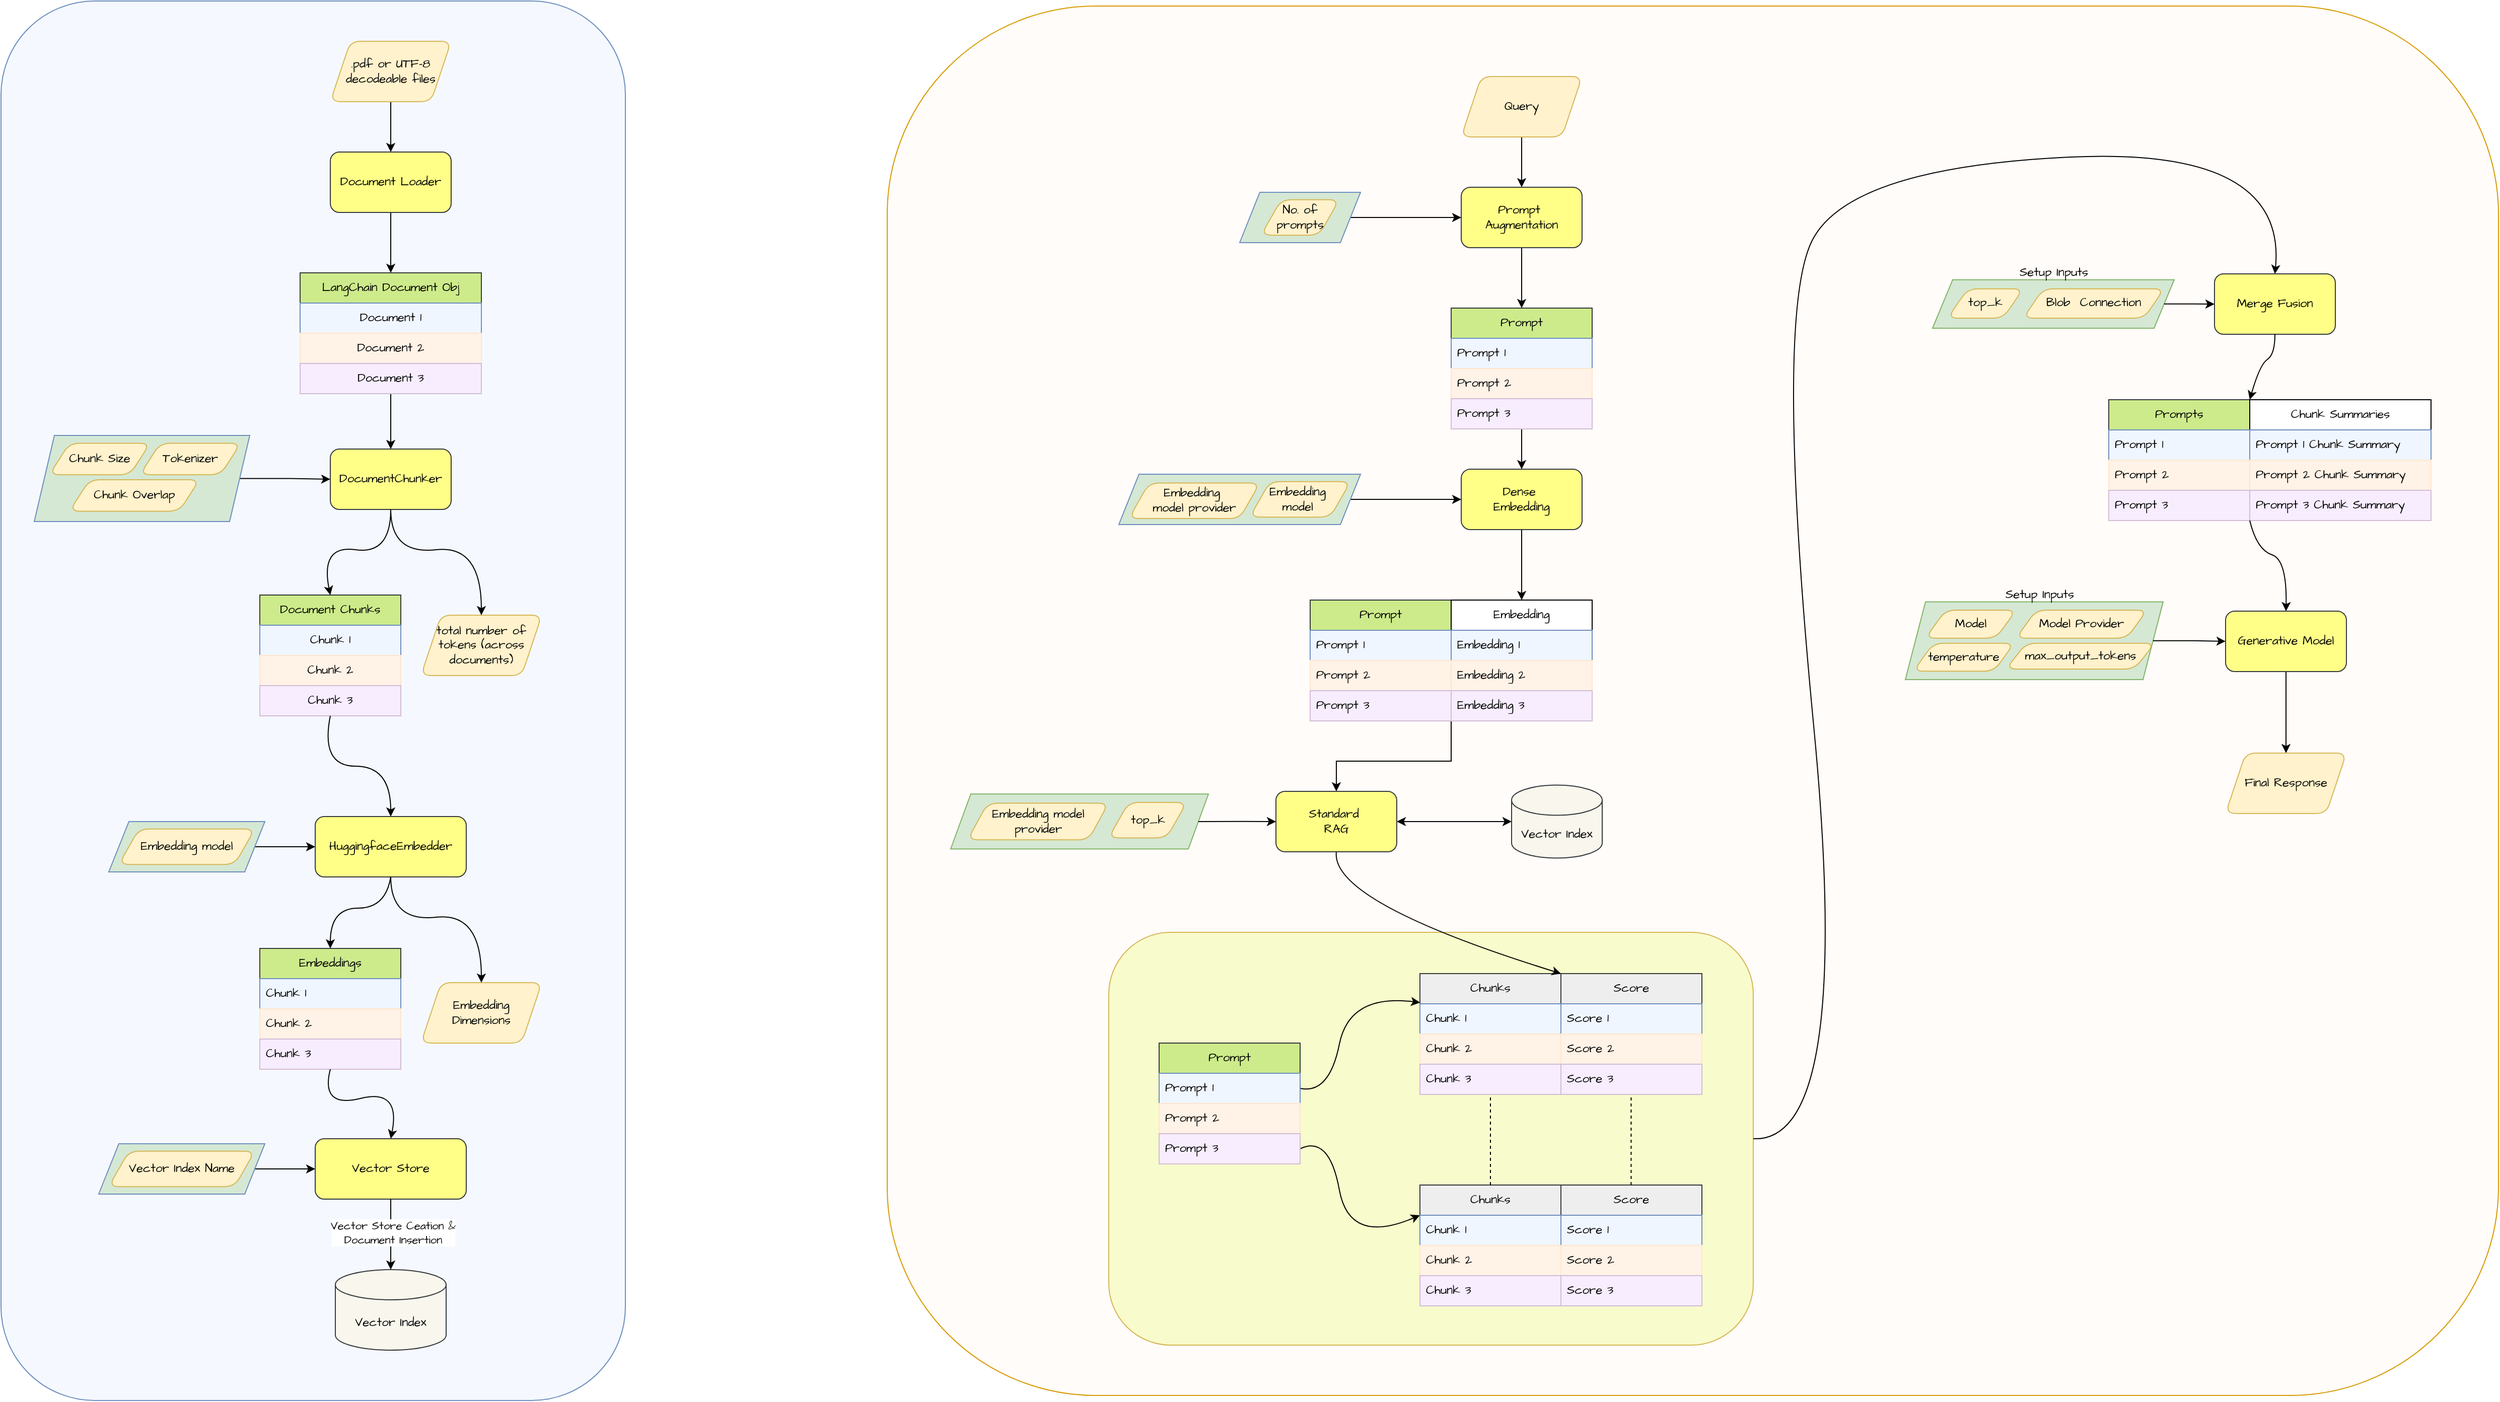 <mxfile version="26.2.2" pages="4">
  <diagram name="Demo" id="7B_WADQj-mXfg3SaiL9-">
    <mxGraphModel dx="4585" dy="2083" grid="1" gridSize="10" guides="1" tooltips="1" connect="1" arrows="1" fold="1" page="1" pageScale="1" pageWidth="850" pageHeight="1100" math="0" shadow="0">
      <root>
        <mxCell id="Wa7HIQuG9BmW9WueCix3-0" />
        <mxCell id="Wa7HIQuG9BmW9WueCix3-1" parent="Wa7HIQuG9BmW9WueCix3-0" />
        <mxCell id="L89bQKONcmgj5mwDRBDC-4" value="" style="rounded=1;whiteSpace=wrap;html=1;fillColor=#fffcfa;strokeColor=#d79b00;fontFamily=Architects Daughter;fontSource=https%3A%2F%2Ffonts.googleapis.com%2Fcss%3Ffamily%3DArchitects%2BDaughter;" parent="Wa7HIQuG9BmW9WueCix3-1" vertex="1">
          <mxGeometry x="-570" y="170" width="1600" height="1380" as="geometry" />
        </mxCell>
        <mxCell id="L89bQKONcmgj5mwDRBDC-3" value="" style="rounded=1;whiteSpace=wrap;html=1;fillColor=#f5f9ff;strokeColor=#6c8ebf;fontFamily=Architects Daughter;fontSource=https%3A%2F%2Ffonts.googleapis.com%2Fcss%3Ffamily%3DArchitects%2BDaughter;" parent="Wa7HIQuG9BmW9WueCix3-1" vertex="1">
          <mxGeometry x="-1450" y="165" width="620" height="1390" as="geometry" />
        </mxCell>
        <mxCell id="Wa7HIQuG9BmW9WueCix3-3" value="" style="rounded=1;whiteSpace=wrap;html=1;fillColor=#F8FBCB;strokeColor=#d6b656;fontFamily=Architects Daughter;fontSource=https%3A%2F%2Ffonts.googleapis.com%2Fcss%3Ffamily%3DArchitects%2BDaughter;" parent="Wa7HIQuG9BmW9WueCix3-1" vertex="1">
          <mxGeometry x="-350" y="1090" width="640" height="410" as="geometry" />
        </mxCell>
        <mxCell id="Wa7HIQuG9BmW9WueCix3-4" value="" style="edgeStyle=orthogonalEdgeStyle;rounded=0;orthogonalLoop=1;jettySize=auto;html=1;fontFamily=Architects Daughter;fontSource=https%3A%2F%2Ffonts.googleapis.com%2Fcss%3Ffamily%3DArchitects%2BDaughter;" parent="Wa7HIQuG9BmW9WueCix3-1" source="Wa7HIQuG9BmW9WueCix3-5" target="Wa7HIQuG9BmW9WueCix3-7" edge="1">
          <mxGeometry relative="1" as="geometry" />
        </mxCell>
        <mxCell id="Wa7HIQuG9BmW9WueCix3-5" value="Query" style="shape=parallelogram;perimeter=parallelogramPerimeter;whiteSpace=wrap;html=1;fixedSize=1;rounded=1;fillColor=#fff2cc;strokeColor=#d6b656;fontFamily=Architects Daughter;fontSource=https%3A%2F%2Ffonts.googleapis.com%2Fcss%3Ffamily%3DArchitects%2BDaughter;" parent="Wa7HIQuG9BmW9WueCix3-1" vertex="1">
          <mxGeometry y="240" width="120" height="60" as="geometry" />
        </mxCell>
        <mxCell id="Wa7HIQuG9BmW9WueCix3-6" value="" style="edgeStyle=orthogonalEdgeStyle;rounded=0;orthogonalLoop=1;jettySize=auto;html=1;entryX=0.5;entryY=0;entryDx=0;entryDy=0;fontFamily=Architects Daughter;fontSource=https%3A%2F%2Ffonts.googleapis.com%2Fcss%3Ffamily%3DArchitects%2BDaughter;" parent="Wa7HIQuG9BmW9WueCix3-1" source="Wa7HIQuG9BmW9WueCix3-7" target="Wa7HIQuG9BmW9WueCix3-41" edge="1">
          <mxGeometry relative="1" as="geometry">
            <mxPoint x="60" y="470" as="targetPoint" />
            <Array as="points" />
          </mxGeometry>
        </mxCell>
        <mxCell id="Wa7HIQuG9BmW9WueCix3-7" value="Prompt&amp;nbsp;&lt;div&gt;Augmentation&lt;/div&gt;" style="whiteSpace=wrap;html=1;fillColor=#ffff88;strokeColor=#36393d;rounded=1;fontFamily=Architects Daughter;fontSource=https%3A%2F%2Ffonts.googleapis.com%2Fcss%3Ffamily%3DArchitects%2BDaughter;" parent="Wa7HIQuG9BmW9WueCix3-1" vertex="1">
          <mxGeometry y="350" width="120" height="60" as="geometry" />
        </mxCell>
        <mxCell id="Wa7HIQuG9BmW9WueCix3-8" value="" style="edgeStyle=orthogonalEdgeStyle;rounded=0;orthogonalLoop=1;jettySize=auto;html=1;exitX=0.5;exitY=0.999;exitDx=0;exitDy=0;exitPerimeter=0;fontFamily=Architects Daughter;fontSource=https%3A%2F%2Ffonts.googleapis.com%2Fcss%3Ffamily%3DArchitects%2BDaughter;" parent="Wa7HIQuG9BmW9WueCix3-1" source="Wa7HIQuG9BmW9WueCix3-44" target="Wa7HIQuG9BmW9WueCix3-10" edge="1">
          <mxGeometry relative="1" as="geometry">
            <mxPoint x="60" y="590" as="sourcePoint" />
          </mxGeometry>
        </mxCell>
        <mxCell id="Wa7HIQuG9BmW9WueCix3-9" value="" style="edgeStyle=orthogonalEdgeStyle;rounded=0;orthogonalLoop=1;jettySize=auto;html=1;entryX=0.5;entryY=0;entryDx=0;entryDy=0;fontFamily=Architects Daughter;fontSource=https%3A%2F%2Ffonts.googleapis.com%2Fcss%3Ffamily%3DArchitects%2BDaughter;" parent="Wa7HIQuG9BmW9WueCix3-1" source="Wa7HIQuG9BmW9WueCix3-10" target="Wa7HIQuG9BmW9WueCix3-37" edge="1">
          <mxGeometry relative="1" as="geometry" />
        </mxCell>
        <mxCell id="Wa7HIQuG9BmW9WueCix3-10" value="Dense&amp;nbsp;&lt;div&gt;Embedding&lt;/div&gt;" style="rounded=1;whiteSpace=wrap;html=1;fillColor=#ffff88;strokeColor=#36393d;fontFamily=Architects Daughter;fontSource=https%3A%2F%2Ffonts.googleapis.com%2Fcss%3Ffamily%3DArchitects%2BDaughter;" parent="Wa7HIQuG9BmW9WueCix3-1" vertex="1">
          <mxGeometry y="630" width="120" height="60" as="geometry" />
        </mxCell>
        <mxCell id="Wa7HIQuG9BmW9WueCix3-11" value="Chunks" style="swimlane;fontStyle=0;childLayout=stackLayout;horizontal=1;startSize=30;horizontalStack=0;resizeParent=1;resizeParentMax=0;resizeLast=0;collapsible=1;marginBottom=0;whiteSpace=wrap;html=1;fillColor=#eeeeee;strokeColor=#36393d;fontFamily=Architects Daughter;fontSource=https%3A%2F%2Ffonts.googleapis.com%2Fcss%3Ffamily%3DArchitects%2BDaughter;" parent="Wa7HIQuG9BmW9WueCix3-1" vertex="1">
          <mxGeometry x="-41" y="1131" width="140" height="120" as="geometry" />
        </mxCell>
        <mxCell id="Wa7HIQuG9BmW9WueCix3-12" value="&lt;span style=&quot;text-align: center;&quot;&gt;Chunk&amp;nbsp;&lt;/span&gt;1" style="text;strokeColor=#6c8ebf;fillColor=#f0f6ff;align=left;verticalAlign=middle;spacingLeft=4;spacingRight=4;overflow=hidden;points=[[0,0.5],[1,0.5]];portConstraint=eastwest;rotatable=0;whiteSpace=wrap;html=1;fontFamily=Architects Daughter;fontSource=https%3A%2F%2Ffonts.googleapis.com%2Fcss%3Ffamily%3DArchitects%2BDaughter;" parent="Wa7HIQuG9BmW9WueCix3-11" vertex="1">
          <mxGeometry y="30" width="140" height="30" as="geometry" />
        </mxCell>
        <mxCell id="Wa7HIQuG9BmW9WueCix3-13" value="&lt;span style=&quot;text-align: center;&quot;&gt;Chunk&amp;nbsp;&lt;/span&gt;2" style="text;strokeColor=#FFE6CC;fillColor=#FFF2E6;align=left;verticalAlign=middle;spacingLeft=4;spacingRight=4;overflow=hidden;points=[[0,0.5],[1,0.5]];portConstraint=eastwest;rotatable=0;whiteSpace=wrap;html=1;fontFamily=Architects Daughter;fontSource=https%3A%2F%2Ffonts.googleapis.com%2Fcss%3Ffamily%3DArchitects%2BDaughter;" parent="Wa7HIQuG9BmW9WueCix3-11" vertex="1">
          <mxGeometry y="60" width="140" height="30" as="geometry" />
        </mxCell>
        <mxCell id="Wa7HIQuG9BmW9WueCix3-14" value="&lt;span style=&quot;text-align: center;&quot;&gt;Chunk&amp;nbsp;&lt;/span&gt;3" style="text;strokeColor=#D2BCD6;fillColor=#F7EDFF;align=left;verticalAlign=middle;spacingLeft=4;spacingRight=4;overflow=hidden;points=[[0,0.5],[1,0.5]];portConstraint=eastwest;rotatable=0;whiteSpace=wrap;html=1;fontFamily=Architects Daughter;fontSource=https%3A%2F%2Ffonts.googleapis.com%2Fcss%3Ffamily%3DArchitects%2BDaughter;" parent="Wa7HIQuG9BmW9WueCix3-11" vertex="1">
          <mxGeometry y="90" width="140" height="30" as="geometry" />
        </mxCell>
        <mxCell id="Wa7HIQuG9BmW9WueCix3-15" value="" style="curved=1;endArrow=classic;html=1;rounded=0;entryX=0.001;entryY=-0.04;entryDx=0;entryDy=0;entryPerimeter=0;exitX=1;exitY=0.5;exitDx=0;exitDy=0;fontFamily=Architects Daughter;fontSource=https%3A%2F%2Ffonts.googleapis.com%2Fcss%3Ffamily%3DArchitects%2BDaughter;" parent="Wa7HIQuG9BmW9WueCix3-1" source="Wa7HIQuG9BmW9WueCix3-46" target="Wa7HIQuG9BmW9WueCix3-12" edge="1">
          <mxGeometry width="50" height="50" relative="1" as="geometry">
            <mxPoint x="-191.0" y="1255" as="sourcePoint" />
            <mxPoint x="-181" y="1281" as="targetPoint" />
            <Array as="points">
              <mxPoint x="-131" y="1251" />
              <mxPoint x="-111" y="1151" />
            </Array>
          </mxGeometry>
        </mxCell>
        <mxCell id="Wa7HIQuG9BmW9WueCix3-16" value="Chunks" style="swimlane;fontStyle=0;childLayout=stackLayout;horizontal=1;startSize=30;horizontalStack=0;resizeParent=1;resizeParentMax=0;resizeLast=0;collapsible=1;marginBottom=0;whiteSpace=wrap;html=1;fillColor=#eeeeee;strokeColor=#36393d;fontFamily=Architects Daughter;fontSource=https%3A%2F%2Ffonts.googleapis.com%2Fcss%3Ffamily%3DArchitects%2BDaughter;" parent="Wa7HIQuG9BmW9WueCix3-1" vertex="1">
          <mxGeometry x="-41" y="1341" width="140" height="120" as="geometry" />
        </mxCell>
        <mxCell id="Wa7HIQuG9BmW9WueCix3-17" value="&lt;span style=&quot;text-align: center;&quot;&gt;Chunk&amp;nbsp;&lt;/span&gt;1" style="text;strokeColor=#6c8ebf;fillColor=#f0f6ff;align=left;verticalAlign=middle;spacingLeft=4;spacingRight=4;overflow=hidden;points=[[0,0.5],[1,0.5]];portConstraint=eastwest;rotatable=0;whiteSpace=wrap;html=1;fontFamily=Architects Daughter;fontSource=https%3A%2F%2Ffonts.googleapis.com%2Fcss%3Ffamily%3DArchitects%2BDaughter;" parent="Wa7HIQuG9BmW9WueCix3-16" vertex="1">
          <mxGeometry y="30" width="140" height="30" as="geometry" />
        </mxCell>
        <mxCell id="Wa7HIQuG9BmW9WueCix3-18" value="&lt;span style=&quot;text-align: center;&quot;&gt;Chunk&amp;nbsp;&lt;/span&gt;2" style="text;strokeColor=#FFE6CC;fillColor=#FFF2E6;align=left;verticalAlign=middle;spacingLeft=4;spacingRight=4;overflow=hidden;points=[[0,0.5],[1,0.5]];portConstraint=eastwest;rotatable=0;whiteSpace=wrap;html=1;fontFamily=Architects Daughter;fontSource=https%3A%2F%2Ffonts.googleapis.com%2Fcss%3Ffamily%3DArchitects%2BDaughter;" parent="Wa7HIQuG9BmW9WueCix3-16" vertex="1">
          <mxGeometry y="60" width="140" height="30" as="geometry" />
        </mxCell>
        <mxCell id="Wa7HIQuG9BmW9WueCix3-19" value="&lt;span style=&quot;text-align: center;&quot;&gt;Chunk&amp;nbsp;&lt;/span&gt;3" style="text;strokeColor=#D2BCD6;fillColor=#F7EDFF;align=left;verticalAlign=middle;spacingLeft=4;spacingRight=4;overflow=hidden;points=[[0,0.5],[1,0.5]];portConstraint=eastwest;rotatable=0;whiteSpace=wrap;html=1;fontFamily=Architects Daughter;fontSource=https%3A%2F%2Ffonts.googleapis.com%2Fcss%3Ffamily%3DArchitects%2BDaughter;" parent="Wa7HIQuG9BmW9WueCix3-16" vertex="1">
          <mxGeometry y="90" width="140" height="30" as="geometry" />
        </mxCell>
        <mxCell id="Wa7HIQuG9BmW9WueCix3-20" value="" style="curved=1;endArrow=classic;html=1;rounded=0;entryX=0;entryY=0.25;entryDx=0;entryDy=0;exitX=1;exitY=0.5;exitDx=0;exitDy=0;fontFamily=Architects Daughter;fontSource=https%3A%2F%2Ffonts.googleapis.com%2Fcss%3Ffamily%3DArchitects%2BDaughter;" parent="Wa7HIQuG9BmW9WueCix3-1" source="Wa7HIQuG9BmW9WueCix3-48" target="Wa7HIQuG9BmW9WueCix3-16" edge="1">
          <mxGeometry width="50" height="50" relative="1" as="geometry">
            <mxPoint x="-191.0" y="1315" as="sourcePoint" />
            <mxPoint x="-181" y="1281" as="targetPoint" />
            <Array as="points">
              <mxPoint x="-131" y="1291" />
              <mxPoint x="-111" y="1401" />
            </Array>
          </mxGeometry>
        </mxCell>
        <mxCell id="Wa7HIQuG9BmW9WueCix3-21" value="" style="endArrow=none;dashed=1;html=1;rounded=0;entryX=0.5;entryY=1;entryDx=0;entryDy=0;entryPerimeter=0;exitX=0.5;exitY=0;exitDx=0;exitDy=0;fontFamily=Architects Daughter;fontSource=https%3A%2F%2Ffonts.googleapis.com%2Fcss%3Ffamily%3DArchitects%2BDaughter;" parent="Wa7HIQuG9BmW9WueCix3-1" source="Wa7HIQuG9BmW9WueCix3-16" target="Wa7HIQuG9BmW9WueCix3-14" edge="1">
          <mxGeometry width="50" height="50" relative="1" as="geometry">
            <mxPoint x="-231" y="1331" as="sourcePoint" />
            <mxPoint x="-181" y="1281" as="targetPoint" />
          </mxGeometry>
        </mxCell>
        <mxCell id="Wa7HIQuG9BmW9WueCix3-23" value="" style="endArrow=classic;html=1;rounded=0;exitX=0;exitY=1;exitDx=0;exitDy=0;exitPerimeter=0;entryX=0.5;entryY=0;entryDx=0;entryDy=0;fontFamily=Architects Daughter;fontSource=https%3A%2F%2Ffonts.googleapis.com%2Fcss%3Ffamily%3DArchitects%2BDaughter;" parent="Wa7HIQuG9BmW9WueCix3-1" source="Wa7HIQuG9BmW9WueCix3-40" target="Wa7HIQuG9BmW9WueCix3-22" edge="1">
          <mxGeometry width="50" height="50" relative="1" as="geometry">
            <mxPoint x="90" y="950" as="sourcePoint" />
            <mxPoint x="140" y="900" as="targetPoint" />
            <Array as="points">
              <mxPoint x="-10" y="920" />
              <mxPoint x="-124" y="920" />
            </Array>
          </mxGeometry>
        </mxCell>
        <mxCell id="Wa7HIQuG9BmW9WueCix3-24" value="Score" style="swimlane;fontStyle=0;childLayout=stackLayout;horizontal=1;startSize=30;horizontalStack=0;resizeParent=1;resizeParentMax=0;resizeLast=0;collapsible=1;marginBottom=0;whiteSpace=wrap;html=1;fillColor=#eeeeee;strokeColor=#36393d;fontFamily=Architects Daughter;fontSource=https%3A%2F%2Ffonts.googleapis.com%2Fcss%3Ffamily%3DArchitects%2BDaughter;" parent="Wa7HIQuG9BmW9WueCix3-1" vertex="1">
          <mxGeometry x="99" y="1131" width="140" height="120" as="geometry" />
        </mxCell>
        <mxCell id="Wa7HIQuG9BmW9WueCix3-25" value="Score 1" style="text;strokeColor=#6c8ebf;fillColor=#f0f6ff;align=left;verticalAlign=middle;spacingLeft=4;spacingRight=4;overflow=hidden;points=[[0,0.5],[1,0.5]];portConstraint=eastwest;rotatable=0;whiteSpace=wrap;html=1;fontFamily=Architects Daughter;fontSource=https%3A%2F%2Ffonts.googleapis.com%2Fcss%3Ffamily%3DArchitects%2BDaughter;" parent="Wa7HIQuG9BmW9WueCix3-24" vertex="1">
          <mxGeometry y="30" width="140" height="30" as="geometry" />
        </mxCell>
        <mxCell id="Wa7HIQuG9BmW9WueCix3-26" value="Score&amp;nbsp;2" style="text;strokeColor=#FFE6CC;fillColor=#FFF2E6;align=left;verticalAlign=middle;spacingLeft=4;spacingRight=4;overflow=hidden;points=[[0,0.5],[1,0.5]];portConstraint=eastwest;rotatable=0;whiteSpace=wrap;html=1;fontFamily=Architects Daughter;fontSource=https%3A%2F%2Ffonts.googleapis.com%2Fcss%3Ffamily%3DArchitects%2BDaughter;" parent="Wa7HIQuG9BmW9WueCix3-24" vertex="1">
          <mxGeometry y="60" width="140" height="30" as="geometry" />
        </mxCell>
        <mxCell id="Wa7HIQuG9BmW9WueCix3-27" value="Score&amp;nbsp;3" style="text;strokeColor=#D2BCD6;fillColor=#F7EDFF;align=left;verticalAlign=middle;spacingLeft=4;spacingRight=4;overflow=hidden;points=[[0,0.5],[1,0.5]];portConstraint=eastwest;rotatable=0;whiteSpace=wrap;html=1;fontFamily=Architects Daughter;fontSource=https%3A%2F%2Ffonts.googleapis.com%2Fcss%3Ffamily%3DArchitects%2BDaughter;" parent="Wa7HIQuG9BmW9WueCix3-24" vertex="1">
          <mxGeometry y="90" width="140" height="30" as="geometry" />
        </mxCell>
        <mxCell id="Wa7HIQuG9BmW9WueCix3-28" value="Score" style="swimlane;fontStyle=0;childLayout=stackLayout;horizontal=1;startSize=30;horizontalStack=0;resizeParent=1;resizeParentMax=0;resizeLast=0;collapsible=1;marginBottom=0;whiteSpace=wrap;html=1;fillColor=#eeeeee;strokeColor=#36393d;fontFamily=Architects Daughter;fontSource=https%3A%2F%2Ffonts.googleapis.com%2Fcss%3Ffamily%3DArchitects%2BDaughter;" parent="Wa7HIQuG9BmW9WueCix3-1" vertex="1">
          <mxGeometry x="99" y="1341" width="140" height="120" as="geometry" />
        </mxCell>
        <mxCell id="Wa7HIQuG9BmW9WueCix3-29" value="Score 1" style="text;strokeColor=#6c8ebf;fillColor=#f0f6ff;align=left;verticalAlign=middle;spacingLeft=4;spacingRight=4;overflow=hidden;points=[[0,0.5],[1,0.5]];portConstraint=eastwest;rotatable=0;whiteSpace=wrap;html=1;fontFamily=Architects Daughter;fontSource=https%3A%2F%2Ffonts.googleapis.com%2Fcss%3Ffamily%3DArchitects%2BDaughter;" parent="Wa7HIQuG9BmW9WueCix3-28" vertex="1">
          <mxGeometry y="30" width="140" height="30" as="geometry" />
        </mxCell>
        <mxCell id="Wa7HIQuG9BmW9WueCix3-30" value="Score&amp;nbsp;2" style="text;strokeColor=#FFE6CC;fillColor=#FFF2E6;align=left;verticalAlign=middle;spacingLeft=4;spacingRight=4;overflow=hidden;points=[[0,0.5],[1,0.5]];portConstraint=eastwest;rotatable=0;whiteSpace=wrap;html=1;fontFamily=Architects Daughter;fontSource=https%3A%2F%2Ffonts.googleapis.com%2Fcss%3Ffamily%3DArchitects%2BDaughter;" parent="Wa7HIQuG9BmW9WueCix3-28" vertex="1">
          <mxGeometry y="60" width="140" height="30" as="geometry" />
        </mxCell>
        <mxCell id="Wa7HIQuG9BmW9WueCix3-31" value="Score&amp;nbsp;3" style="text;strokeColor=#D2BCD6;fillColor=#F7EDFF;align=left;verticalAlign=middle;spacingLeft=4;spacingRight=4;overflow=hidden;points=[[0,0.5],[1,0.5]];portConstraint=eastwest;rotatable=0;whiteSpace=wrap;html=1;fontFamily=Architects Daughter;fontSource=https%3A%2F%2Ffonts.googleapis.com%2Fcss%3Ffamily%3DArchitects%2BDaughter;" parent="Wa7HIQuG9BmW9WueCix3-28" vertex="1">
          <mxGeometry y="90" width="140" height="30" as="geometry" />
        </mxCell>
        <mxCell id="Wa7HIQuG9BmW9WueCix3-32" value="" style="endArrow=none;dashed=1;html=1;rounded=0;entryX=0.5;entryY=1;entryDx=0;entryDy=0;entryPerimeter=0;exitX=0.5;exitY=0;exitDx=0;exitDy=0;fontFamily=Architects Daughter;fontSource=https%3A%2F%2Ffonts.googleapis.com%2Fcss%3Ffamily%3DArchitects%2BDaughter;" parent="Wa7HIQuG9BmW9WueCix3-1" edge="1">
          <mxGeometry width="50" height="50" relative="1" as="geometry">
            <mxPoint x="168.71" y="1341" as="sourcePoint" />
            <mxPoint x="168.71" y="1251" as="targetPoint" />
          </mxGeometry>
        </mxCell>
        <mxCell id="Wa7HIQuG9BmW9WueCix3-33" value="Prompt" style="swimlane;fontStyle=0;childLayout=stackLayout;horizontal=1;startSize=30;horizontalStack=0;resizeParent=1;resizeParentMax=0;resizeLast=0;collapsible=1;marginBottom=0;whiteSpace=wrap;html=1;fillColor=#cdeb8b;strokeColor=#36393d;fontFamily=Architects Daughter;fontSource=https%3A%2F%2Ffonts.googleapis.com%2Fcss%3Ffamily%3DArchitects%2BDaughter;" parent="Wa7HIQuG9BmW9WueCix3-1" vertex="1">
          <mxGeometry x="-150" y="760" width="140" height="120" as="geometry">
            <mxRectangle x="-10" y="660" width="60" height="30" as="alternateBounds" />
          </mxGeometry>
        </mxCell>
        <mxCell id="Wa7HIQuG9BmW9WueCix3-34" value="&lt;span style=&quot;text-align: center;&quot;&gt;Prompt&amp;nbsp;&lt;/span&gt;1" style="text;strokeColor=#6c8ebf;fillColor=#f0f6ff;align=left;verticalAlign=middle;spacingLeft=4;spacingRight=4;overflow=hidden;points=[[0,0.5],[1,0.5]];portConstraint=eastwest;rotatable=0;whiteSpace=wrap;html=1;fontFamily=Architects Daughter;fontSource=https%3A%2F%2Ffonts.googleapis.com%2Fcss%3Ffamily%3DArchitects%2BDaughter;" parent="Wa7HIQuG9BmW9WueCix3-33" vertex="1">
          <mxGeometry y="30" width="140" height="30" as="geometry" />
        </mxCell>
        <mxCell id="Wa7HIQuG9BmW9WueCix3-35" value="&lt;span style=&quot;text-align: center;&quot;&gt;Prompt&amp;nbsp;&lt;/span&gt;2" style="text;strokeColor=#FFE6CC;fillColor=#FFF2E6;align=left;verticalAlign=middle;spacingLeft=4;spacingRight=4;overflow=hidden;points=[[0,0.5],[1,0.5]];portConstraint=eastwest;rotatable=0;whiteSpace=wrap;html=1;fontFamily=Architects Daughter;fontSource=https%3A%2F%2Ffonts.googleapis.com%2Fcss%3Ffamily%3DArchitects%2BDaughter;" parent="Wa7HIQuG9BmW9WueCix3-33" vertex="1">
          <mxGeometry y="60" width="140" height="30" as="geometry" />
        </mxCell>
        <mxCell id="Wa7HIQuG9BmW9WueCix3-36" value="&lt;span style=&quot;text-align: center;&quot;&gt;Prompt&amp;nbsp;&lt;/span&gt;3" style="text;strokeColor=#D2BCD6;fillColor=#F7EDFF;align=left;verticalAlign=middle;spacingLeft=4;spacingRight=4;overflow=hidden;points=[[0,0.5],[1,0.5]];portConstraint=eastwest;rotatable=0;whiteSpace=wrap;html=1;fontFamily=Architects Daughter;fontSource=https%3A%2F%2Ffonts.googleapis.com%2Fcss%3Ffamily%3DArchitects%2BDaughter;" parent="Wa7HIQuG9BmW9WueCix3-33" vertex="1">
          <mxGeometry y="90" width="140" height="30" as="geometry" />
        </mxCell>
        <mxCell id="Wa7HIQuG9BmW9WueCix3-37" value="Embedding" style="swimlane;fontStyle=0;childLayout=stackLayout;horizontal=1;startSize=30;horizontalStack=0;resizeParent=1;resizeParentMax=0;resizeLast=0;collapsible=1;marginBottom=0;whiteSpace=wrap;html=1;fontFamily=Architects Daughter;fontSource=https%3A%2F%2Ffonts.googleapis.com%2Fcss%3Ffamily%3DArchitects%2BDaughter;" parent="Wa7HIQuG9BmW9WueCix3-1" vertex="1">
          <mxGeometry x="-10" y="760" width="140" height="120" as="geometry" />
        </mxCell>
        <mxCell id="Wa7HIQuG9BmW9WueCix3-38" value="Embedding 1" style="text;strokeColor=#6c8ebf;fillColor=#f0f6ff;align=left;verticalAlign=middle;spacingLeft=4;spacingRight=4;overflow=hidden;points=[[0,0.5],[1,0.5]];portConstraint=eastwest;rotatable=0;whiteSpace=wrap;html=1;fontFamily=Architects Daughter;fontSource=https%3A%2F%2Ffonts.googleapis.com%2Fcss%3Ffamily%3DArchitects%2BDaughter;" parent="Wa7HIQuG9BmW9WueCix3-37" vertex="1">
          <mxGeometry y="30" width="140" height="30" as="geometry" />
        </mxCell>
        <mxCell id="Wa7HIQuG9BmW9WueCix3-39" value="Embedding&amp;nbsp;2" style="text;strokeColor=#FFE6CC;fillColor=#FFF2E6;align=left;verticalAlign=middle;spacingLeft=4;spacingRight=4;overflow=hidden;points=[[0,0.5],[1,0.5]];portConstraint=eastwest;rotatable=0;whiteSpace=wrap;html=1;fontFamily=Architects Daughter;fontSource=https%3A%2F%2Ffonts.googleapis.com%2Fcss%3Ffamily%3DArchitects%2BDaughter;" parent="Wa7HIQuG9BmW9WueCix3-37" vertex="1">
          <mxGeometry y="60" width="140" height="30" as="geometry" />
        </mxCell>
        <mxCell id="Wa7HIQuG9BmW9WueCix3-40" value="Embedding&amp;nbsp;3" style="text;strokeColor=#D2BCD6;fillColor=#F7EDFF;align=left;verticalAlign=middle;spacingLeft=4;spacingRight=4;overflow=hidden;points=[[0,0.5],[1,0.5]];portConstraint=eastwest;rotatable=0;whiteSpace=wrap;html=1;fontFamily=Architects Daughter;fontSource=https%3A%2F%2Ffonts.googleapis.com%2Fcss%3Ffamily%3DArchitects%2BDaughter;" parent="Wa7HIQuG9BmW9WueCix3-37" vertex="1">
          <mxGeometry y="90" width="140" height="30" as="geometry" />
        </mxCell>
        <mxCell id="Wa7HIQuG9BmW9WueCix3-41" value="Prompt" style="swimlane;fontStyle=0;childLayout=stackLayout;horizontal=1;startSize=30;horizontalStack=0;resizeParent=1;resizeParentMax=0;resizeLast=0;collapsible=1;marginBottom=0;whiteSpace=wrap;html=1;fillColor=#cdeb8b;strokeColor=#36393d;fontFamily=Architects Daughter;fontSource=https%3A%2F%2Ffonts.googleapis.com%2Fcss%3Ffamily%3DArchitects%2BDaughter;" parent="Wa7HIQuG9BmW9WueCix3-1" vertex="1">
          <mxGeometry x="-10" y="470" width="140" height="120" as="geometry">
            <mxRectangle x="-10" y="660" width="60" height="30" as="alternateBounds" />
          </mxGeometry>
        </mxCell>
        <mxCell id="Wa7HIQuG9BmW9WueCix3-42" value="&lt;span style=&quot;text-align: center;&quot;&gt;Prompt&amp;nbsp;&lt;/span&gt;1" style="text;strokeColor=#6c8ebf;fillColor=#f0f6ff;align=left;verticalAlign=middle;spacingLeft=4;spacingRight=4;overflow=hidden;points=[[0,0.5],[1,0.5]];portConstraint=eastwest;rotatable=0;whiteSpace=wrap;html=1;fontFamily=Architects Daughter;fontSource=https%3A%2F%2Ffonts.googleapis.com%2Fcss%3Ffamily%3DArchitects%2BDaughter;" parent="Wa7HIQuG9BmW9WueCix3-41" vertex="1">
          <mxGeometry y="30" width="140" height="30" as="geometry" />
        </mxCell>
        <mxCell id="Wa7HIQuG9BmW9WueCix3-43" value="&lt;span style=&quot;text-align: center;&quot;&gt;Prompt&amp;nbsp;&lt;/span&gt;2" style="text;strokeColor=#FFE6CC;fillColor=#FFF2E6;align=left;verticalAlign=middle;spacingLeft=4;spacingRight=4;overflow=hidden;points=[[0,0.5],[1,0.5]];portConstraint=eastwest;rotatable=0;whiteSpace=wrap;html=1;fontFamily=Architects Daughter;fontSource=https%3A%2F%2Ffonts.googleapis.com%2Fcss%3Ffamily%3DArchitects%2BDaughter;" parent="Wa7HIQuG9BmW9WueCix3-41" vertex="1">
          <mxGeometry y="60" width="140" height="30" as="geometry" />
        </mxCell>
        <mxCell id="Wa7HIQuG9BmW9WueCix3-44" value="&lt;span style=&quot;text-align: center;&quot;&gt;Prompt&amp;nbsp;&lt;/span&gt;3" style="text;strokeColor=#D2BCD6;fillColor=#F7EDFF;align=left;verticalAlign=middle;spacingLeft=4;spacingRight=4;overflow=hidden;points=[[0,0.5],[1,0.5]];portConstraint=eastwest;rotatable=0;whiteSpace=wrap;html=1;fontFamily=Architects Daughter;fontSource=https%3A%2F%2Ffonts.googleapis.com%2Fcss%3Ffamily%3DArchitects%2BDaughter;" parent="Wa7HIQuG9BmW9WueCix3-41" vertex="1">
          <mxGeometry y="90" width="140" height="30" as="geometry" />
        </mxCell>
        <mxCell id="Wa7HIQuG9BmW9WueCix3-45" value="Prompt" style="swimlane;fontStyle=0;childLayout=stackLayout;horizontal=1;startSize=30;horizontalStack=0;resizeParent=1;resizeParentMax=0;resizeLast=0;collapsible=1;marginBottom=0;whiteSpace=wrap;html=1;fillColor=#cdeb8b;strokeColor=#36393d;fontFamily=Architects Daughter;fontSource=https%3A%2F%2Ffonts.googleapis.com%2Fcss%3Ffamily%3DArchitects%2BDaughter;" parent="Wa7HIQuG9BmW9WueCix3-1" vertex="1">
          <mxGeometry x="-300" y="1200" width="140" height="120" as="geometry">
            <mxRectangle x="-10" y="660" width="60" height="30" as="alternateBounds" />
          </mxGeometry>
        </mxCell>
        <mxCell id="Wa7HIQuG9BmW9WueCix3-46" value="&lt;span style=&quot;text-align: center;&quot;&gt;Prompt&amp;nbsp;&lt;/span&gt;1" style="text;strokeColor=#6c8ebf;fillColor=#f0f6ff;align=left;verticalAlign=middle;spacingLeft=4;spacingRight=4;overflow=hidden;points=[[0,0.5],[1,0.5]];portConstraint=eastwest;rotatable=0;whiteSpace=wrap;html=1;fontFamily=Architects Daughter;fontSource=https%3A%2F%2Ffonts.googleapis.com%2Fcss%3Ffamily%3DArchitects%2BDaughter;" parent="Wa7HIQuG9BmW9WueCix3-45" vertex="1">
          <mxGeometry y="30" width="140" height="30" as="geometry" />
        </mxCell>
        <mxCell id="Wa7HIQuG9BmW9WueCix3-47" value="&lt;span style=&quot;text-align: center;&quot;&gt;Prompt&amp;nbsp;&lt;/span&gt;2" style="text;strokeColor=#FFE6CC;fillColor=#FFF2E6;align=left;verticalAlign=middle;spacingLeft=4;spacingRight=4;overflow=hidden;points=[[0,0.5],[1,0.5]];portConstraint=eastwest;rotatable=0;whiteSpace=wrap;html=1;fontFamily=Architects Daughter;fontSource=https%3A%2F%2Ffonts.googleapis.com%2Fcss%3Ffamily%3DArchitects%2BDaughter;" parent="Wa7HIQuG9BmW9WueCix3-45" vertex="1">
          <mxGeometry y="60" width="140" height="30" as="geometry" />
        </mxCell>
        <mxCell id="Wa7HIQuG9BmW9WueCix3-48" value="&lt;span style=&quot;text-align: center;&quot;&gt;Prompt&amp;nbsp;&lt;/span&gt;3" style="text;strokeColor=#D2BCD6;fillColor=#F7EDFF;align=left;verticalAlign=middle;spacingLeft=4;spacingRight=4;overflow=hidden;points=[[0,0.5],[1,0.5]];portConstraint=eastwest;rotatable=0;whiteSpace=wrap;html=1;fontFamily=Architects Daughter;fontSource=https%3A%2F%2Ffonts.googleapis.com%2Fcss%3Ffamily%3DArchitects%2BDaughter;" parent="Wa7HIQuG9BmW9WueCix3-45" vertex="1">
          <mxGeometry y="90" width="140" height="30" as="geometry" />
        </mxCell>
        <mxCell id="Wa7HIQuG9BmW9WueCix3-51" value="Merge Fusion" style="rounded=1;whiteSpace=wrap;html=1;fillColor=#ffff88;strokeColor=#36393d;fontFamily=Architects Daughter;fontSource=https%3A%2F%2Ffonts.googleapis.com%2Fcss%3Ffamily%3DArchitects%2BDaughter;" parent="Wa7HIQuG9BmW9WueCix3-1" vertex="1">
          <mxGeometry x="748" y="436" width="120" height="60" as="geometry" />
        </mxCell>
        <mxCell id="Wa7HIQuG9BmW9WueCix3-52" value="Prompts" style="swimlane;fontStyle=0;childLayout=stackLayout;horizontal=1;startSize=30;horizontalStack=0;resizeParent=1;resizeParentMax=0;resizeLast=0;collapsible=1;marginBottom=0;whiteSpace=wrap;html=1;fillColor=#cdeb8b;strokeColor=#36393d;fontFamily=Architects Daughter;fontSource=https%3A%2F%2Ffonts.googleapis.com%2Fcss%3Ffamily%3DArchitects%2BDaughter;" parent="Wa7HIQuG9BmW9WueCix3-1" vertex="1">
          <mxGeometry x="643" y="561" width="140" height="120" as="geometry">
            <mxRectangle x="-10" y="660" width="60" height="30" as="alternateBounds" />
          </mxGeometry>
        </mxCell>
        <mxCell id="Wa7HIQuG9BmW9WueCix3-53" value="&lt;span style=&quot;text-align: center;&quot;&gt;Prompt&amp;nbsp;&lt;/span&gt;1" style="text;strokeColor=#6c8ebf;fillColor=#f0f6ff;align=left;verticalAlign=middle;spacingLeft=4;spacingRight=4;overflow=hidden;points=[[0,0.5],[1,0.5]];portConstraint=eastwest;rotatable=0;whiteSpace=wrap;html=1;fontFamily=Architects Daughter;fontSource=https%3A%2F%2Ffonts.googleapis.com%2Fcss%3Ffamily%3DArchitects%2BDaughter;" parent="Wa7HIQuG9BmW9WueCix3-52" vertex="1">
          <mxGeometry y="30" width="140" height="30" as="geometry" />
        </mxCell>
        <mxCell id="Wa7HIQuG9BmW9WueCix3-54" value="&lt;span style=&quot;text-align: center;&quot;&gt;Prompt&amp;nbsp;&lt;/span&gt;2" style="text;strokeColor=#FFE6CC;fillColor=#FFF2E6;align=left;verticalAlign=middle;spacingLeft=4;spacingRight=4;overflow=hidden;points=[[0,0.5],[1,0.5]];portConstraint=eastwest;rotatable=0;whiteSpace=wrap;html=1;fontFamily=Architects Daughter;fontSource=https%3A%2F%2Ffonts.googleapis.com%2Fcss%3Ffamily%3DArchitects%2BDaughter;" parent="Wa7HIQuG9BmW9WueCix3-52" vertex="1">
          <mxGeometry y="60" width="140" height="30" as="geometry" />
        </mxCell>
        <mxCell id="Wa7HIQuG9BmW9WueCix3-55" value="&lt;span style=&quot;text-align: center;&quot;&gt;Prompt&amp;nbsp;&lt;/span&gt;3" style="text;strokeColor=#D2BCD6;fillColor=#F7EDFF;align=left;verticalAlign=middle;spacingLeft=4;spacingRight=4;overflow=hidden;points=[[0,0.5],[1,0.5]];portConstraint=eastwest;rotatable=0;whiteSpace=wrap;html=1;fontFamily=Architects Daughter;fontSource=https%3A%2F%2Ffonts.googleapis.com%2Fcss%3Ffamily%3DArchitects%2BDaughter;" parent="Wa7HIQuG9BmW9WueCix3-52" vertex="1">
          <mxGeometry y="90" width="140" height="30" as="geometry" />
        </mxCell>
        <mxCell id="Wa7HIQuG9BmW9WueCix3-56" value="Chunk Summaries" style="swimlane;fontStyle=0;childLayout=stackLayout;horizontal=1;startSize=30;horizontalStack=0;resizeParent=1;resizeParentMax=0;resizeLast=0;collapsible=1;marginBottom=0;whiteSpace=wrap;html=1;fontFamily=Architects Daughter;fontSource=https%3A%2F%2Ffonts.googleapis.com%2Fcss%3Ffamily%3DArchitects%2BDaughter;" parent="Wa7HIQuG9BmW9WueCix3-1" vertex="1">
          <mxGeometry x="783" y="561" width="180" height="120" as="geometry">
            <mxRectangle x="-10" y="660" width="60" height="30" as="alternateBounds" />
          </mxGeometry>
        </mxCell>
        <mxCell id="Wa7HIQuG9BmW9WueCix3-57" value="&lt;span style=&quot;text-align: center;&quot;&gt;Prompt&amp;nbsp;&lt;/span&gt;1&amp;nbsp;&lt;span style=&quot;text-align: center;&quot;&gt;Chunk Summary&lt;/span&gt;" style="text;strokeColor=#6c8ebf;fillColor=#f0f6ff;align=left;verticalAlign=middle;spacingLeft=4;spacingRight=4;overflow=hidden;points=[[0,0.5],[1,0.5]];portConstraint=eastwest;rotatable=0;whiteSpace=wrap;html=1;fontFamily=Architects Daughter;fontSource=https%3A%2F%2Ffonts.googleapis.com%2Fcss%3Ffamily%3DArchitects%2BDaughter;" parent="Wa7HIQuG9BmW9WueCix3-56" vertex="1">
          <mxGeometry y="30" width="180" height="30" as="geometry" />
        </mxCell>
        <mxCell id="Wa7HIQuG9BmW9WueCix3-58" value="&lt;span style=&quot;text-align: center;&quot;&gt;Prompt&amp;nbsp;&lt;/span&gt;2&amp;nbsp;&lt;span style=&quot;text-align: center;&quot;&gt;Chunk Summary&lt;/span&gt;" style="text;strokeColor=#FFE6CC;fillColor=#FFF2E6;align=left;verticalAlign=middle;spacingLeft=4;spacingRight=4;overflow=hidden;points=[[0,0.5],[1,0.5]];portConstraint=eastwest;rotatable=0;whiteSpace=wrap;html=1;fontFamily=Architects Daughter;fontSource=https%3A%2F%2Ffonts.googleapis.com%2Fcss%3Ffamily%3DArchitects%2BDaughter;" parent="Wa7HIQuG9BmW9WueCix3-56" vertex="1">
          <mxGeometry y="60" width="180" height="30" as="geometry" />
        </mxCell>
        <mxCell id="Wa7HIQuG9BmW9WueCix3-59" value="&lt;span style=&quot;text-align: center;&quot;&gt;Prompt&amp;nbsp;&lt;/span&gt;3&amp;nbsp;&lt;span style=&quot;text-align: center;&quot;&gt;Chunk Summary&lt;/span&gt;" style="text;strokeColor=#D2BCD6;fillColor=#F7EDFF;align=left;verticalAlign=middle;spacingLeft=4;spacingRight=4;overflow=hidden;points=[[0,0.5],[1,0.5]];portConstraint=eastwest;rotatable=0;whiteSpace=wrap;html=1;fontFamily=Architects Daughter;fontSource=https%3A%2F%2Ffonts.googleapis.com%2Fcss%3Ffamily%3DArchitects%2BDaughter;" parent="Wa7HIQuG9BmW9WueCix3-56" vertex="1">
          <mxGeometry y="90" width="180" height="30" as="geometry" />
        </mxCell>
        <mxCell id="Wa7HIQuG9BmW9WueCix3-61" value="" style="edgeStyle=orthogonalEdgeStyle;rounded=0;orthogonalLoop=1;jettySize=auto;html=1;fontFamily=Architects Daughter;fontSource=https%3A%2F%2Ffonts.googleapis.com%2Fcss%3Ffamily%3DArchitects%2BDaughter;" parent="Wa7HIQuG9BmW9WueCix3-1" source="Wa7HIQuG9BmW9WueCix3-62" target="Wa7HIQuG9BmW9WueCix3-63" edge="1">
          <mxGeometry relative="1" as="geometry" />
        </mxCell>
        <mxCell id="Wa7HIQuG9BmW9WueCix3-62" value="Generative Model" style="rounded=1;whiteSpace=wrap;html=1;fillColor=#ffff88;strokeColor=#36393d;fontFamily=Architects Daughter;fontSource=https%3A%2F%2Ffonts.googleapis.com%2Fcss%3Ffamily%3DArchitects%2BDaughter;" parent="Wa7HIQuG9BmW9WueCix3-1" vertex="1">
          <mxGeometry x="759" y="771" width="120" height="60" as="geometry" />
        </mxCell>
        <mxCell id="Wa7HIQuG9BmW9WueCix3-63" value="Final Response" style="shape=parallelogram;perimeter=parallelogramPerimeter;whiteSpace=wrap;html=1;fixedSize=1;rounded=1;fillColor=#fff2cc;strokeColor=#d6b656;fontFamily=Architects Daughter;fontSource=https%3A%2F%2Ffonts.googleapis.com%2Fcss%3Ffamily%3DArchitects%2BDaughter;" parent="Wa7HIQuG9BmW9WueCix3-1" vertex="1">
          <mxGeometry x="759" y="912" width="120" height="60" as="geometry" />
        </mxCell>
        <mxCell id="Wa7HIQuG9BmW9WueCix3-64" value="" style="curved=1;endArrow=classic;html=1;rounded=0;entryX=0.5;entryY=0;entryDx=0;entryDy=0;exitX=0;exitY=1;exitDx=0;exitDy=0;fontFamily=Architects Daughter;fontSource=https%3A%2F%2Ffonts.googleapis.com%2Fcss%3Ffamily%3DArchitects%2BDaughter;" parent="Wa7HIQuG9BmW9WueCix3-1" source="Wa7HIQuG9BmW9WueCix3-56" target="Wa7HIQuG9BmW9WueCix3-62" edge="1">
          <mxGeometry width="50" height="50" relative="1" as="geometry">
            <mxPoint x="795" y="714" as="sourcePoint" />
            <mxPoint x="813" y="666" as="targetPoint" />
            <Array as="points">
              <mxPoint x="790" y="710" />
              <mxPoint x="820" y="720" />
            </Array>
          </mxGeometry>
        </mxCell>
        <mxCell id="Wa7HIQuG9BmW9WueCix3-65" value="" style="curved=1;endArrow=classic;html=1;rounded=0;exitX=0.5;exitY=1;exitDx=0;exitDy=0;entryX=1;entryY=0;entryDx=0;entryDy=0;fontFamily=Architects Daughter;fontSource=https%3A%2F%2Ffonts.googleapis.com%2Fcss%3Ffamily%3DArchitects%2BDaughter;" parent="Wa7HIQuG9BmW9WueCix3-1" source="Wa7HIQuG9BmW9WueCix3-51" target="Wa7HIQuG9BmW9WueCix3-52" edge="1">
          <mxGeometry width="50" height="50" relative="1" as="geometry">
            <mxPoint x="805" y="496" as="sourcePoint" />
            <mxPoint x="818" y="581" as="targetPoint" />
            <Array as="points">
              <mxPoint x="808" y="516" />
              <mxPoint x="793" y="526" />
            </Array>
          </mxGeometry>
        </mxCell>
        <mxCell id="Wa7HIQuG9BmW9WueCix3-66" value="" style="curved=1;endArrow=classic;html=1;rounded=0;entryX=1;entryY=0;entryDx=0;entryDy=0;exitX=0.5;exitY=1;exitDx=0;exitDy=0;fontFamily=Architects Daughter;fontSource=https%3A%2F%2Ffonts.googleapis.com%2Fcss%3Ffamily%3DArchitects%2BDaughter;" parent="Wa7HIQuG9BmW9WueCix3-1" source="Wa7HIQuG9BmW9WueCix3-22" target="Wa7HIQuG9BmW9WueCix3-11" edge="1">
          <mxGeometry width="50" height="50" relative="1" as="geometry">
            <mxPoint x="-150" y="1030" as="sourcePoint" />
            <mxPoint x="-100" y="980" as="targetPoint" />
            <Array as="points">
              <mxPoint x="-130" y="1060" />
            </Array>
          </mxGeometry>
        </mxCell>
        <mxCell id="Wa7HIQuG9BmW9WueCix3-67" value="" style="curved=1;endArrow=classic;html=1;rounded=0;exitX=1;exitY=0.5;exitDx=0;exitDy=0;entryX=0.5;entryY=0;entryDx=0;entryDy=0;fontFamily=Architects Daughter;fontSource=https%3A%2F%2Ffonts.googleapis.com%2Fcss%3Ffamily%3DArchitects%2BDaughter;" parent="Wa7HIQuG9BmW9WueCix3-1" source="Wa7HIQuG9BmW9WueCix3-3" target="Wa7HIQuG9BmW9WueCix3-51" edge="1">
          <mxGeometry width="50" height="50" relative="1" as="geometry">
            <mxPoint x="460" y="1230" as="sourcePoint" />
            <mxPoint x="728" y="370" as="targetPoint" />
            <Array as="points">
              <mxPoint x="390" y="1300" />
              <mxPoint x="310" y="470" />
              <mxPoint x="390" y="330" />
              <mxPoint x="820" y="310" />
            </Array>
          </mxGeometry>
        </mxCell>
        <mxCell id="Wa7HIQuG9BmW9WueCix3-94" value="" style="group;fontFamily=Architects Daughter;fontSource=https%3A%2F%2Ffonts.googleapis.com%2Fcss%3Ffamily%3DArchitects%2BDaughter;" parent="Wa7HIQuG9BmW9WueCix3-1" vertex="1" connectable="0">
          <mxGeometry x="468" y="420" width="240" height="80" as="geometry" />
        </mxCell>
        <mxCell id="Wa7HIQuG9BmW9WueCix3-95" value="" style="shape=parallelogram;perimeter=parallelogramPerimeter;whiteSpace=wrap;html=1;fixedSize=1;fillColor=#d5e8d4;strokeColor=#82b366;fontFamily=Architects Daughter;fontSource=https%3A%2F%2Ffonts.googleapis.com%2Fcss%3Ffamily%3DArchitects%2BDaughter;" parent="Wa7HIQuG9BmW9WueCix3-94" vertex="1">
          <mxGeometry y="21.82" width="240" height="48.18" as="geometry" />
        </mxCell>
        <mxCell id="Wa7HIQuG9BmW9WueCix3-96" value="Setup Inputs" style="text;html=1;align=center;verticalAlign=middle;resizable=0;points=[];autosize=1;strokeColor=none;fillColor=none;fontFamily=Architects Daughter;fontSource=https%3A%2F%2Ffonts.googleapis.com%2Fcss%3Ffamily%3DArchitects%2BDaughter;" parent="Wa7HIQuG9BmW9WueCix3-94" vertex="1">
          <mxGeometry x="74.995" width="90" height="30" as="geometry" />
        </mxCell>
        <mxCell id="Wa7HIQuG9BmW9WueCix3-97" value="top_k" style="shape=parallelogram;perimeter=parallelogramPerimeter;whiteSpace=wrap;html=1;fixedSize=1;rounded=1;fillColor=#fff2cc;strokeColor=#d6b656;fontFamily=Architects Daughter;fontSource=https%3A%2F%2Ffonts.googleapis.com%2Fcss%3Ffamily%3DArchitects%2BDaughter;" parent="Wa7HIQuG9BmW9WueCix3-94" vertex="1">
          <mxGeometry x="15" y="30.91" width="75" height="29.09" as="geometry" />
        </mxCell>
        <mxCell id="Wa7HIQuG9BmW9WueCix3-98" value="Blob&amp;nbsp;&amp;nbsp;&lt;span style=&quot;background-color: initial;&quot;&gt;Connection&lt;/span&gt;" style="shape=parallelogram;perimeter=parallelogramPerimeter;whiteSpace=wrap;html=1;fixedSize=1;rounded=1;fillColor=#fff2cc;strokeColor=#d6b656;fontFamily=Architects Daughter;fontSource=https%3A%2F%2Ffonts.googleapis.com%2Fcss%3Ffamily%3DArchitects%2BDaughter;" parent="Wa7HIQuG9BmW9WueCix3-94" vertex="1">
          <mxGeometry x="90" y="30.91" width="140" height="29.09" as="geometry" />
        </mxCell>
        <mxCell id="Wa7HIQuG9BmW9WueCix3-99" value="" style="edgeStyle=orthogonalEdgeStyle;rounded=0;orthogonalLoop=1;jettySize=auto;html=1;fontFamily=Architects Daughter;fontSource=https%3A%2F%2Ffonts.googleapis.com%2Fcss%3Ffamily%3DArchitects%2BDaughter;" parent="Wa7HIQuG9BmW9WueCix3-1" source="Wa7HIQuG9BmW9WueCix3-95" target="Wa7HIQuG9BmW9WueCix3-51" edge="1">
          <mxGeometry relative="1" as="geometry" />
        </mxCell>
        <mxCell id="Wa7HIQuG9BmW9WueCix3-100" value="" style="group;fontFamily=Architects Daughter;fontSource=https%3A%2F%2Ffonts.googleapis.com%2Fcss%3Ffamily%3DArchitects%2BDaughter;" parent="Wa7HIQuG9BmW9WueCix3-1" vertex="1" connectable="0">
          <mxGeometry x="451" y="739" width="246" height="100" as="geometry" />
        </mxCell>
        <mxCell id="Wa7HIQuG9BmW9WueCix3-101" value="" style="shape=parallelogram;perimeter=parallelogramPerimeter;whiteSpace=wrap;html=1;fixedSize=1;fillColor=#d5e8d4;strokeColor=#82b366;fontFamily=Architects Daughter;fontSource=https%3A%2F%2Ffonts.googleapis.com%2Fcss%3Ffamily%3DArchitects%2BDaughter;" parent="Wa7HIQuG9BmW9WueCix3-100" vertex="1">
          <mxGeometry x="-10" y="22.69" width="256" height="77.31" as="geometry" />
        </mxCell>
        <mxCell id="Wa7HIQuG9BmW9WueCix3-102" value="Setup Inputs" style="text;html=1;align=center;verticalAlign=middle;resizable=0;points=[];autosize=1;strokeColor=none;fillColor=none;fontFamily=Architects Daughter;fontSource=https%3A%2F%2Ffonts.googleapis.com%2Fcss%3Ffamily%3DArchitects%2BDaughter;" parent="Wa7HIQuG9BmW9WueCix3-100" vertex="1">
          <mxGeometry x="77.999" y="1.059" width="90" height="30" as="geometry" />
        </mxCell>
        <mxCell id="Wa7HIQuG9BmW9WueCix3-103" value="max_output_tokens" style="shape=parallelogram;perimeter=parallelogramPerimeter;whiteSpace=wrap;html=1;fixedSize=1;rounded=1;fillColor=#fff2cc;strokeColor=#d6b656;fontFamily=Architects Daughter;fontSource=https%3A%2F%2Ffonts.googleapis.com%2Fcss%3Ffamily%3DArchitects%2BDaughter;" parent="Wa7HIQuG9BmW9WueCix3-100" vertex="1">
          <mxGeometry x="90" y="63.89" width="147.57" height="25.58" as="geometry" />
        </mxCell>
        <mxCell id="Wa7HIQuG9BmW9WueCix3-104" value="temperature" style="shape=parallelogram;perimeter=parallelogramPerimeter;whiteSpace=wrap;html=1;fixedSize=1;rounded=1;fillColor=#fff2cc;strokeColor=#d6b656;fontFamily=Architects Daughter;fontSource=https%3A%2F%2Ffonts.googleapis.com%2Fcss%3Ffamily%3DArchitects%2BDaughter;" parent="Wa7HIQuG9BmW9WueCix3-100" vertex="1">
          <mxGeometry x="-2" y="63.89" width="100" height="27.78" as="geometry" />
        </mxCell>
        <mxCell id="Wa7HIQuG9BmW9WueCix3-105" value="Model" style="shape=parallelogram;perimeter=parallelogramPerimeter;whiteSpace=wrap;html=1;fixedSize=1;rounded=1;fillColor=#fff2cc;strokeColor=#d6b656;fontFamily=Architects Daughter;fontSource=https%3A%2F%2Ffonts.googleapis.com%2Fcss%3Ffamily%3DArchitects%2BDaughter;" parent="Wa7HIQuG9BmW9WueCix3-100" vertex="1">
          <mxGeometry x="10" y="31.06" width="90" height="27.78" as="geometry" />
        </mxCell>
        <mxCell id="Wa7HIQuG9BmW9WueCix3-106" value="Model Provider" style="shape=parallelogram;perimeter=parallelogramPerimeter;whiteSpace=wrap;html=1;fixedSize=1;rounded=1;fillColor=#fff2cc;strokeColor=#d6b656;fontFamily=Architects Daughter;fontSource=https%3A%2F%2Ffonts.googleapis.com%2Fcss%3Ffamily%3DArchitects%2BDaughter;" parent="Wa7HIQuG9BmW9WueCix3-100" vertex="1">
          <mxGeometry x="100" y="31.06" width="130" height="27.78" as="geometry" />
        </mxCell>
        <mxCell id="Wa7HIQuG9BmW9WueCix3-112" value="" style="edgeStyle=orthogonalEdgeStyle;rounded=0;orthogonalLoop=1;jettySize=auto;html=1;fontFamily=Architects Daughter;fontSource=https%3A%2F%2Ffonts.googleapis.com%2Fcss%3Ffamily%3DArchitects%2BDaughter;" parent="Wa7HIQuG9BmW9WueCix3-1" source="Wa7HIQuG9BmW9WueCix3-101" target="Wa7HIQuG9BmW9WueCix3-62" edge="1">
          <mxGeometry relative="1" as="geometry" />
        </mxCell>
        <mxCell id="Wa7HIQuG9BmW9WueCix3-119" value="" style="edgeStyle=orthogonalEdgeStyle;rounded=0;orthogonalLoop=1;jettySize=auto;html=1;fontFamily=Architects Daughter;fontSource=https%3A%2F%2Ffonts.googleapis.com%2Fcss%3Ffamily%3DArchitects%2BDaughter;" parent="Wa7HIQuG9BmW9WueCix3-1" source="Wa7HIQuG9BmW9WueCix3-120" target="Wa7HIQuG9BmW9WueCix3-7" edge="1">
          <mxGeometry relative="1" as="geometry" />
        </mxCell>
        <mxCell id="Wa7HIQuG9BmW9WueCix3-120" value="" style="shape=parallelogram;perimeter=parallelogramPerimeter;whiteSpace=wrap;html=1;fixedSize=1;fillColor=#D5E8D4;strokeColor=#6c8ebf;fontFamily=Architects Daughter;fontSource=https%3A%2F%2Ffonts.googleapis.com%2Fcss%3Ffamily%3DArchitects%2BDaughter;" parent="Wa7HIQuG9BmW9WueCix3-1" vertex="1">
          <mxGeometry x="-220" y="355" width="120" height="50" as="geometry" />
        </mxCell>
        <mxCell id="Wa7HIQuG9BmW9WueCix3-121" value="No. of prompts" style="shape=parallelogram;perimeter=parallelogramPerimeter;whiteSpace=wrap;html=1;fixedSize=1;rounded=1;fillColor=#fff2cc;strokeColor=#d6b656;fontFamily=Architects Daughter;fontSource=https%3A%2F%2Ffonts.googleapis.com%2Fcss%3Ffamily%3DArchitects%2BDaughter;" parent="Wa7HIQuG9BmW9WueCix3-1" vertex="1">
          <mxGeometry x="-198.78" y="362.4" width="77.57" height="35.2" as="geometry" />
        </mxCell>
        <mxCell id="Wa7HIQuG9BmW9WueCix3-122" value="" style="edgeStyle=orthogonalEdgeStyle;rounded=0;orthogonalLoop=1;jettySize=auto;html=1;entryX=0;entryY=0.5;entryDx=0;entryDy=0;fontFamily=Architects Daughter;fontSource=https%3A%2F%2Ffonts.googleapis.com%2Fcss%3Ffamily%3DArchitects%2BDaughter;" parent="Wa7HIQuG9BmW9WueCix3-1" source="Wa7HIQuG9BmW9WueCix3-123" target="Wa7HIQuG9BmW9WueCix3-10" edge="1">
          <mxGeometry relative="1" as="geometry">
            <mxPoint y="660" as="targetPoint" />
          </mxGeometry>
        </mxCell>
        <mxCell id="Wa7HIQuG9BmW9WueCix3-123" value="" style="shape=parallelogram;perimeter=parallelogramPerimeter;whiteSpace=wrap;html=1;fixedSize=1;fillColor=#D5E8D4;strokeColor=#6c8ebf;fontFamily=Architects Daughter;fontSource=https%3A%2F%2Ffonts.googleapis.com%2Fcss%3Ffamily%3DArchitects%2BDaughter;" parent="Wa7HIQuG9BmW9WueCix3-1" vertex="1">
          <mxGeometry x="-340" y="635" width="240" height="50" as="geometry" />
        </mxCell>
        <mxCell id="Wa7HIQuG9BmW9WueCix3-124" value="Embedding&amp;nbsp;&lt;div&gt;model provider&lt;/div&gt;" style="shape=parallelogram;perimeter=parallelogramPerimeter;whiteSpace=wrap;html=1;fixedSize=1;rounded=1;fillColor=#fff2cc;strokeColor=#d6b656;fontFamily=Architects Daughter;fontSource=https%3A%2F%2Ffonts.googleapis.com%2Fcss%3Ffamily%3DArchitects%2BDaughter;" parent="Wa7HIQuG9BmW9WueCix3-1" vertex="1">
          <mxGeometry x="-330" y="643.8" width="130" height="35.2" as="geometry" />
        </mxCell>
        <mxCell id="Wa7HIQuG9BmW9WueCix3-125" value="Embedding&amp;nbsp;&lt;div&gt;model&amp;nbsp;&lt;/div&gt;" style="shape=parallelogram;perimeter=parallelogramPerimeter;whiteSpace=wrap;html=1;fixedSize=1;rounded=1;fillColor=#fff2cc;strokeColor=#d6b656;fontFamily=Architects Daughter;fontSource=https%3A%2F%2Ffonts.googleapis.com%2Fcss%3Ffamily%3DArchitects%2BDaughter;" parent="Wa7HIQuG9BmW9WueCix3-1" vertex="1">
          <mxGeometry x="-210" y="642.4" width="100" height="35.2" as="geometry" />
        </mxCell>
        <mxCell id="lGe9GLfvsGXr9EI1h69a-0" value="" style="edgeStyle=orthogonalEdgeStyle;rounded=0;orthogonalLoop=1;jettySize=auto;html=1;fontFamily=Architects Daughter;fontSource=https%3A%2F%2Ffonts.googleapis.com%2Fcss%3Ffamily%3DArchitects%2BDaughter;" parent="Wa7HIQuG9BmW9WueCix3-1" source="lGe9GLfvsGXr9EI1h69a-1" target="lGe9GLfvsGXr9EI1h69a-3" edge="1">
          <mxGeometry relative="1" as="geometry" />
        </mxCell>
        <mxCell id="lGe9GLfvsGXr9EI1h69a-1" value=".pdf or UTF-8 decodeable files" style="shape=parallelogram;perimeter=parallelogramPerimeter;whiteSpace=wrap;html=1;fixedSize=1;rounded=1;fillColor=#fff2cc;strokeColor=#d6b656;fontFamily=Architects Daughter;fontSource=https%3A%2F%2Ffonts.googleapis.com%2Fcss%3Ffamily%3DArchitects%2BDaughter;" parent="Wa7HIQuG9BmW9WueCix3-1" vertex="1">
          <mxGeometry x="-1123" y="205" width="120" height="60" as="geometry" />
        </mxCell>
        <mxCell id="lGe9GLfvsGXr9EI1h69a-2" value="" style="edgeStyle=orthogonalEdgeStyle;rounded=0;orthogonalLoop=1;jettySize=auto;html=1;entryX=0.5;entryY=0;entryDx=0;entryDy=0;fontFamily=Architects Daughter;fontSource=https%3A%2F%2Ffonts.googleapis.com%2Fcss%3Ffamily%3DArchitects%2BDaughter;" parent="Wa7HIQuG9BmW9WueCix3-1" source="lGe9GLfvsGXr9EI1h69a-3" target="lGe9GLfvsGXr9EI1h69a-4" edge="1">
          <mxGeometry relative="1" as="geometry">
            <mxPoint x="-1063" y="435" as="targetPoint" />
            <Array as="points" />
          </mxGeometry>
        </mxCell>
        <mxCell id="lGe9GLfvsGXr9EI1h69a-3" value="Document Loader" style="whiteSpace=wrap;html=1;fillColor=#ffff88;strokeColor=#36393d;rounded=1;fontFamily=Architects Daughter;fontSource=https%3A%2F%2Ffonts.googleapis.com%2Fcss%3Ffamily%3DArchitects%2BDaughter;" parent="Wa7HIQuG9BmW9WueCix3-1" vertex="1">
          <mxGeometry x="-1123" y="315" width="120" height="60" as="geometry" />
        </mxCell>
        <mxCell id="lGe9GLfvsGXr9EI1h69a-10" value="" style="edgeStyle=orthogonalEdgeStyle;rounded=0;orthogonalLoop=1;jettySize=auto;html=1;fontFamily=Architects Daughter;fontSource=https%3A%2F%2Ffonts.googleapis.com%2Fcss%3Ffamily%3DArchitects%2BDaughter;" parent="Wa7HIQuG9BmW9WueCix3-1" source="lGe9GLfvsGXr9EI1h69a-4" target="lGe9GLfvsGXr9EI1h69a-9" edge="1">
          <mxGeometry relative="1" as="geometry" />
        </mxCell>
        <mxCell id="lGe9GLfvsGXr9EI1h69a-4" value="LangChain Document Obj" style="swimlane;fontStyle=0;childLayout=stackLayout;horizontal=1;startSize=30;horizontalStack=0;resizeParent=1;resizeParentMax=0;resizeLast=0;collapsible=1;marginBottom=0;whiteSpace=wrap;html=1;fillColor=#cdeb8b;strokeColor=#36393d;fontFamily=Architects Daughter;fontSource=https%3A%2F%2Ffonts.googleapis.com%2Fcss%3Ffamily%3DArchitects%2BDaughter;" parent="Wa7HIQuG9BmW9WueCix3-1" vertex="1">
          <mxGeometry x="-1153" y="435" width="180" height="120" as="geometry">
            <mxRectangle x="-10" y="660" width="60" height="30" as="alternateBounds" />
          </mxGeometry>
        </mxCell>
        <mxCell id="lGe9GLfvsGXr9EI1h69a-5" value="&lt;div style=&quot;&quot;&gt;&lt;span style=&quot;background-color: initial;&quot;&gt;Document 1&lt;/span&gt;&lt;/div&gt;" style="text;strokeColor=#6c8ebf;fillColor=#f0f6ff;align=center;verticalAlign=middle;spacingLeft=4;spacingRight=4;overflow=hidden;points=[[0,0.5],[1,0.5]];portConstraint=eastwest;rotatable=0;whiteSpace=wrap;html=1;fontFamily=Architects Daughter;fontSource=https%3A%2F%2Ffonts.googleapis.com%2Fcss%3Ffamily%3DArchitects%2BDaughter;" parent="lGe9GLfvsGXr9EI1h69a-4" vertex="1">
          <mxGeometry y="30" width="180" height="30" as="geometry" />
        </mxCell>
        <mxCell id="lGe9GLfvsGXr9EI1h69a-6" value="&lt;div style=&quot;&quot;&gt;&lt;span style=&quot;background-color: initial;&quot;&gt;Document 2&lt;/span&gt;&lt;/div&gt;" style="text;strokeColor=#FFE6CC;fillColor=#FFF2E6;align=center;verticalAlign=middle;spacingLeft=4;spacingRight=4;overflow=hidden;points=[[0,0.5],[1,0.5]];portConstraint=eastwest;rotatable=0;whiteSpace=wrap;html=1;fontFamily=Architects Daughter;fontSource=https%3A%2F%2Ffonts.googleapis.com%2Fcss%3Ffamily%3DArchitects%2BDaughter;" parent="lGe9GLfvsGXr9EI1h69a-4" vertex="1">
          <mxGeometry y="60" width="180" height="30" as="geometry" />
        </mxCell>
        <mxCell id="lGe9GLfvsGXr9EI1h69a-7" value="&lt;div style=&quot;&quot;&gt;&lt;span style=&quot;background-color: initial;&quot;&gt;Document 3&lt;/span&gt;&lt;/div&gt;" style="text;strokeColor=#D2BCD6;fillColor=#F7EDFF;align=center;verticalAlign=middle;spacingLeft=4;spacingRight=4;overflow=hidden;points=[[0,0.5],[1,0.5]];portConstraint=eastwest;rotatable=0;whiteSpace=wrap;html=1;fontFamily=Architects Daughter;fontSource=https%3A%2F%2Ffonts.googleapis.com%2Fcss%3Ffamily%3DArchitects%2BDaughter;" parent="lGe9GLfvsGXr9EI1h69a-4" vertex="1">
          <mxGeometry y="90" width="180" height="30" as="geometry" />
        </mxCell>
        <mxCell id="lGe9GLfvsGXr9EI1h69a-9" value="DocumentChunker" style="whiteSpace=wrap;html=1;fillColor=#ffff88;strokeColor=#36393d;rounded=1;fontFamily=Architects Daughter;fontSource=https%3A%2F%2Ffonts.googleapis.com%2Fcss%3Ffamily%3DArchitects%2BDaughter;" parent="Wa7HIQuG9BmW9WueCix3-1" vertex="1">
          <mxGeometry x="-1123" y="610" width="120" height="60" as="geometry" />
        </mxCell>
        <mxCell id="lGe9GLfvsGXr9EI1h69a-11" value="" style="edgeStyle=orthogonalEdgeStyle;rounded=0;orthogonalLoop=1;jettySize=auto;html=1;entryX=0;entryY=0.5;entryDx=0;entryDy=0;fontFamily=Architects Daughter;fontSource=https%3A%2F%2Ffonts.googleapis.com%2Fcss%3Ffamily%3DArchitects%2BDaughter;" parent="Wa7HIQuG9BmW9WueCix3-1" source="lGe9GLfvsGXr9EI1h69a-12" target="lGe9GLfvsGXr9EI1h69a-9" edge="1">
          <mxGeometry relative="1" as="geometry">
            <mxPoint x="-1133" y="642.4" as="targetPoint" />
          </mxGeometry>
        </mxCell>
        <mxCell id="lGe9GLfvsGXr9EI1h69a-12" value="" style="shape=parallelogram;perimeter=parallelogramPerimeter;whiteSpace=wrap;html=1;fixedSize=1;fillColor=#D5E8D4;strokeColor=#6c8ebf;fontFamily=Architects Daughter;fontSource=https%3A%2F%2Ffonts.googleapis.com%2Fcss%3Ffamily%3DArchitects%2BDaughter;" parent="Wa7HIQuG9BmW9WueCix3-1" vertex="1">
          <mxGeometry x="-1417" y="596.5" width="214" height="85.5" as="geometry" />
        </mxCell>
        <mxCell id="lGe9GLfvsGXr9EI1h69a-13" value="&lt;div&gt;Chunk Size&lt;/div&gt;" style="shape=parallelogram;perimeter=parallelogramPerimeter;whiteSpace=wrap;html=1;fixedSize=1;rounded=1;fillColor=#fff2cc;strokeColor=#d6b656;fontFamily=Architects Daughter;fontSource=https%3A%2F%2Ffonts.googleapis.com%2Fcss%3Ffamily%3DArchitects%2BDaughter;" parent="Wa7HIQuG9BmW9WueCix3-1" vertex="1">
          <mxGeometry x="-1402" y="604.3" width="100" height="31.2" as="geometry" />
        </mxCell>
        <mxCell id="lGe9GLfvsGXr9EI1h69a-14" value="Chunk Overlap" style="shape=parallelogram;perimeter=parallelogramPerimeter;whiteSpace=wrap;html=1;fixedSize=1;rounded=1;fillColor=#fff2cc;strokeColor=#d6b656;fontFamily=Architects Daughter;fontSource=https%3A%2F%2Ffonts.googleapis.com%2Fcss%3Ffamily%3DArchitects%2BDaughter;" parent="Wa7HIQuG9BmW9WueCix3-1" vertex="1">
          <mxGeometry x="-1382" y="640.5" width="129" height="31.2" as="geometry" />
        </mxCell>
        <mxCell id="lGe9GLfvsGXr9EI1h69a-15" value="&lt;div&gt;Tokenizer&lt;/div&gt;" style="shape=parallelogram;perimeter=parallelogramPerimeter;whiteSpace=wrap;html=1;fixedSize=1;rounded=1;fillColor=#fff2cc;strokeColor=#d6b656;fontFamily=Architects Daughter;fontSource=https%3A%2F%2Ffonts.googleapis.com%2Fcss%3Ffamily%3DArchitects%2BDaughter;" parent="Wa7HIQuG9BmW9WueCix3-1" vertex="1">
          <mxGeometry x="-1312" y="604.3" width="100" height="31.2" as="geometry" />
        </mxCell>
        <mxCell id="lGe9GLfvsGXr9EI1h69a-16" value="Document Chunks" style="swimlane;fontStyle=0;childLayout=stackLayout;horizontal=1;startSize=30;horizontalStack=0;resizeParent=1;resizeParentMax=0;resizeLast=0;collapsible=1;marginBottom=0;whiteSpace=wrap;html=1;fillColor=#cdeb8b;strokeColor=#36393d;fontFamily=Architects Daughter;fontSource=https%3A%2F%2Ffonts.googleapis.com%2Fcss%3Ffamily%3DArchitects%2BDaughter;" parent="Wa7HIQuG9BmW9WueCix3-1" vertex="1">
          <mxGeometry x="-1193" y="755" width="140" height="120" as="geometry">
            <mxRectangle x="-10" y="660" width="60" height="30" as="alternateBounds" />
          </mxGeometry>
        </mxCell>
        <mxCell id="lGe9GLfvsGXr9EI1h69a-17" value="&lt;div style=&quot;&quot;&gt;&lt;span style=&quot;background-color: initial;&quot;&gt;Chunk 1&lt;/span&gt;&lt;/div&gt;" style="text;strokeColor=#6c8ebf;fillColor=#f0f6ff;align=center;verticalAlign=middle;spacingLeft=4;spacingRight=4;overflow=hidden;points=[[0,0.5],[1,0.5]];portConstraint=eastwest;rotatable=0;whiteSpace=wrap;html=1;fontFamily=Architects Daughter;fontSource=https%3A%2F%2Ffonts.googleapis.com%2Fcss%3Ffamily%3DArchitects%2BDaughter;" parent="lGe9GLfvsGXr9EI1h69a-16" vertex="1">
          <mxGeometry y="30" width="140" height="30" as="geometry" />
        </mxCell>
        <mxCell id="lGe9GLfvsGXr9EI1h69a-18" value="&lt;div style=&quot;&quot;&gt;&lt;span style=&quot;background-color: initial;&quot;&gt;Chunk 2&lt;/span&gt;&lt;/div&gt;" style="text;strokeColor=#FFE6CC;fillColor=#FFF2E6;align=center;verticalAlign=middle;spacingLeft=4;spacingRight=4;overflow=hidden;points=[[0,0.5],[1,0.5]];portConstraint=eastwest;rotatable=0;whiteSpace=wrap;html=1;fontFamily=Architects Daughter;fontSource=https%3A%2F%2Ffonts.googleapis.com%2Fcss%3Ffamily%3DArchitects%2BDaughter;" parent="lGe9GLfvsGXr9EI1h69a-16" vertex="1">
          <mxGeometry y="60" width="140" height="30" as="geometry" />
        </mxCell>
        <mxCell id="lGe9GLfvsGXr9EI1h69a-19" value="&lt;div style=&quot;&quot;&gt;&lt;span style=&quot;background-color: initial;&quot;&gt;Chunk 3&lt;/span&gt;&lt;/div&gt;" style="text;strokeColor=#D2BCD6;fillColor=#F7EDFF;align=center;verticalAlign=middle;spacingLeft=4;spacingRight=4;overflow=hidden;points=[[0,0.5],[1,0.5]];portConstraint=eastwest;rotatable=0;whiteSpace=wrap;html=1;fontFamily=Architects Daughter;fontSource=https%3A%2F%2Ffonts.googleapis.com%2Fcss%3Ffamily%3DArchitects%2BDaughter;" parent="lGe9GLfvsGXr9EI1h69a-16" vertex="1">
          <mxGeometry y="90" width="140" height="30" as="geometry" />
        </mxCell>
        <mxCell id="lGe9GLfvsGXr9EI1h69a-22" value="" style="curved=1;endArrow=classic;html=1;rounded=0;exitX=0.5;exitY=1;exitDx=0;exitDy=0;entryX=0.5;entryY=0;entryDx=0;entryDy=0;fontFamily=Architects Daughter;fontSource=https%3A%2F%2Ffonts.googleapis.com%2Fcss%3Ffamily%3DArchitects%2BDaughter;" parent="Wa7HIQuG9BmW9WueCix3-1" source="lGe9GLfvsGXr9EI1h69a-9" target="lGe9GLfvsGXr9EI1h69a-16" edge="1">
          <mxGeometry width="50" height="50" relative="1" as="geometry">
            <mxPoint x="-1053" y="755" as="sourcePoint" />
            <mxPoint x="-1003" y="705" as="targetPoint" />
            <Array as="points">
              <mxPoint x="-1063" y="715" />
              <mxPoint x="-1133" y="705" />
            </Array>
          </mxGeometry>
        </mxCell>
        <mxCell id="lGe9GLfvsGXr9EI1h69a-23" value="total number of tokens (across documents)" style="shape=parallelogram;perimeter=parallelogramPerimeter;whiteSpace=wrap;html=1;fixedSize=1;rounded=1;fillColor=#fff2cc;strokeColor=#d6b656;fontFamily=Architects Daughter;fontSource=https%3A%2F%2Ffonts.googleapis.com%2Fcss%3Ffamily%3DArchitects%2BDaughter;" parent="Wa7HIQuG9BmW9WueCix3-1" vertex="1">
          <mxGeometry x="-1033" y="775" width="120" height="60" as="geometry" />
        </mxCell>
        <mxCell id="lGe9GLfvsGXr9EI1h69a-24" value="" style="curved=1;endArrow=classic;html=1;rounded=0;exitX=0.5;exitY=1;exitDx=0;exitDy=0;entryX=0.5;entryY=0;entryDx=0;entryDy=0;fontFamily=Architects Daughter;fontSource=https%3A%2F%2Ffonts.googleapis.com%2Fcss%3Ffamily%3DArchitects%2BDaughter;" parent="Wa7HIQuG9BmW9WueCix3-1" source="lGe9GLfvsGXr9EI1h69a-9" target="lGe9GLfvsGXr9EI1h69a-23" edge="1">
          <mxGeometry width="50" height="50" relative="1" as="geometry">
            <mxPoint x="-1063" y="675" as="sourcePoint" />
            <mxPoint x="-943" y="685" as="targetPoint" />
            <Array as="points">
              <mxPoint x="-1063" y="715" />
              <mxPoint x="-973" y="705" />
            </Array>
          </mxGeometry>
        </mxCell>
        <mxCell id="lGe9GLfvsGXr9EI1h69a-25" value="HuggingfaceEmbedder" style="whiteSpace=wrap;html=1;fillColor=#ffff88;strokeColor=#36393d;rounded=1;fontFamily=Architects Daughter;fontSource=https%3A%2F%2Ffonts.googleapis.com%2Fcss%3Ffamily%3DArchitects%2BDaughter;" parent="Wa7HIQuG9BmW9WueCix3-1" vertex="1">
          <mxGeometry x="-1138" y="975" width="150" height="60" as="geometry" />
        </mxCell>
        <mxCell id="lGe9GLfvsGXr9EI1h69a-26" value="" style="curved=1;endArrow=classic;html=1;rounded=0;exitX=0.5;exitY=1;exitDx=0;exitDy=0;entryX=0.5;entryY=0;entryDx=0;entryDy=0;fontFamily=Architects Daughter;fontSource=https%3A%2F%2Ffonts.googleapis.com%2Fcss%3Ffamily%3DArchitects%2BDaughter;" parent="Wa7HIQuG9BmW9WueCix3-1" source="lGe9GLfvsGXr9EI1h69a-16" target="lGe9GLfvsGXr9EI1h69a-25" edge="1">
          <mxGeometry width="50" height="50" relative="1" as="geometry">
            <mxPoint x="-1103" y="937" as="sourcePoint" />
            <mxPoint x="-1053" y="887" as="targetPoint" />
            <Array as="points">
              <mxPoint x="-1133" y="925" />
              <mxPoint x="-1063" y="925" />
            </Array>
          </mxGeometry>
        </mxCell>
        <mxCell id="lGe9GLfvsGXr9EI1h69a-27" value="Embeddings" style="swimlane;fontStyle=0;childLayout=stackLayout;horizontal=1;startSize=30;horizontalStack=0;resizeParent=1;resizeParentMax=0;resizeLast=0;collapsible=1;marginBottom=0;whiteSpace=wrap;html=1;fillColor=#cdeb8b;strokeColor=#36393d;fontFamily=Architects Daughter;fontSource=https%3A%2F%2Ffonts.googleapis.com%2Fcss%3Ffamily%3DArchitects%2BDaughter;" parent="Wa7HIQuG9BmW9WueCix3-1" vertex="1">
          <mxGeometry x="-1193" y="1106" width="140" height="120" as="geometry">
            <mxRectangle x="-10" y="660" width="60" height="30" as="alternateBounds" />
          </mxGeometry>
        </mxCell>
        <mxCell id="lGe9GLfvsGXr9EI1h69a-28" value="&lt;div style=&quot;text-align: center;&quot;&gt;&lt;span style=&quot;background-color: initial;&quot;&gt;Chunk 1&lt;/span&gt;&lt;/div&gt;" style="text;strokeColor=#6c8ebf;fillColor=#f0f6ff;align=left;verticalAlign=middle;spacingLeft=4;spacingRight=4;overflow=hidden;points=[[0,0.5],[1,0.5]];portConstraint=eastwest;rotatable=0;whiteSpace=wrap;html=1;fontFamily=Architects Daughter;fontSource=https%3A%2F%2Ffonts.googleapis.com%2Fcss%3Ffamily%3DArchitects%2BDaughter;" parent="lGe9GLfvsGXr9EI1h69a-27" vertex="1">
          <mxGeometry y="30" width="140" height="30" as="geometry" />
        </mxCell>
        <mxCell id="lGe9GLfvsGXr9EI1h69a-29" value="&lt;div style=&quot;text-align: center;&quot;&gt;&lt;span style=&quot;background-color: initial;&quot;&gt;Chunk 2&lt;/span&gt;&lt;/div&gt;" style="text;strokeColor=#FFE6CC;fillColor=#FFF2E6;align=left;verticalAlign=middle;spacingLeft=4;spacingRight=4;overflow=hidden;points=[[0,0.5],[1,0.5]];portConstraint=eastwest;rotatable=0;whiteSpace=wrap;html=1;fontFamily=Architects Daughter;fontSource=https%3A%2F%2Ffonts.googleapis.com%2Fcss%3Ffamily%3DArchitects%2BDaughter;" parent="lGe9GLfvsGXr9EI1h69a-27" vertex="1">
          <mxGeometry y="60" width="140" height="30" as="geometry" />
        </mxCell>
        <mxCell id="lGe9GLfvsGXr9EI1h69a-30" value="&lt;div style=&quot;text-align: center;&quot;&gt;&lt;span style=&quot;background-color: initial;&quot;&gt;Chunk 3&lt;/span&gt;&lt;/div&gt;" style="text;strokeColor=#D2BCD6;fillColor=#F7EDFF;align=left;verticalAlign=middle;spacingLeft=4;spacingRight=4;overflow=hidden;points=[[0,0.5],[1,0.5]];portConstraint=eastwest;rotatable=0;whiteSpace=wrap;html=1;fontFamily=Architects Daughter;fontSource=https%3A%2F%2Ffonts.googleapis.com%2Fcss%3Ffamily%3DArchitects%2BDaughter;" parent="lGe9GLfvsGXr9EI1h69a-27" vertex="1">
          <mxGeometry y="90" width="140" height="30" as="geometry" />
        </mxCell>
        <mxCell id="lGe9GLfvsGXr9EI1h69a-31" value="" style="curved=1;endArrow=classic;html=1;rounded=0;exitX=0.5;exitY=1;exitDx=0;exitDy=0;entryX=0.5;entryY=0;entryDx=0;entryDy=0;fontFamily=Architects Daughter;fontSource=https%3A%2F%2Ffonts.googleapis.com%2Fcss%3Ffamily%3DArchitects%2BDaughter;" parent="Wa7HIQuG9BmW9WueCix3-1" source="lGe9GLfvsGXr9EI1h69a-25" target="lGe9GLfvsGXr9EI1h69a-27" edge="1">
          <mxGeometry width="50" height="50" relative="1" as="geometry">
            <mxPoint x="-1068" y="1021" as="sourcePoint" />
            <mxPoint x="-1128" y="1106" as="targetPoint" />
            <Array as="points">
              <mxPoint x="-1068" y="1066" />
              <mxPoint x="-1123" y="1066" />
            </Array>
          </mxGeometry>
        </mxCell>
        <mxCell id="lGe9GLfvsGXr9EI1h69a-33" value="Vector Store" style="whiteSpace=wrap;html=1;fillColor=#ffff88;strokeColor=#36393d;rounded=1;fontFamily=Architects Daughter;fontSource=https%3A%2F%2Ffonts.googleapis.com%2Fcss%3Ffamily%3DArchitects%2BDaughter;" parent="Wa7HIQuG9BmW9WueCix3-1" vertex="1">
          <mxGeometry x="-1138" y="1295" width="150" height="60" as="geometry" />
        </mxCell>
        <mxCell id="lGe9GLfvsGXr9EI1h69a-34" value="" style="curved=1;endArrow=classic;html=1;rounded=0;exitX=0.5;exitY=1;exitDx=0;exitDy=0;entryX=0.5;entryY=0;entryDx=0;entryDy=0;fontFamily=Architects Daughter;fontSource=https%3A%2F%2Ffonts.googleapis.com%2Fcss%3Ffamily%3DArchitects%2BDaughter;" parent="Wa7HIQuG9BmW9WueCix3-1" source="lGe9GLfvsGXr9EI1h69a-27" target="lGe9GLfvsGXr9EI1h69a-33" edge="1">
          <mxGeometry width="50" height="50" relative="1" as="geometry">
            <mxPoint x="-943" y="1195" as="sourcePoint" />
            <mxPoint x="-893" y="1145" as="targetPoint" />
            <Array as="points">
              <mxPoint x="-1133" y="1265" />
              <mxPoint x="-1053" y="1245" />
            </Array>
          </mxGeometry>
        </mxCell>
        <mxCell id="lGe9GLfvsGXr9EI1h69a-35" value="Vector Index" style="shape=cylinder3;whiteSpace=wrap;html=1;boundedLbl=1;backgroundOutline=1;size=15;fillColor=#f9f7ed;strokeColor=#36393d;fontFamily=Architects Daughter;fontSource=https%3A%2F%2Ffonts.googleapis.com%2Fcss%3Ffamily%3DArchitects%2BDaughter;" parent="Wa7HIQuG9BmW9WueCix3-1" vertex="1">
          <mxGeometry x="-1118" y="1425" width="110" height="80" as="geometry" />
        </mxCell>
        <mxCell id="lGe9GLfvsGXr9EI1h69a-36" value="Vector Index" style="shape=cylinder3;whiteSpace=wrap;html=1;boundedLbl=1;backgroundOutline=1;size=15;fillColor=#f9f7ed;strokeColor=#36393d;fontFamily=Architects Daughter;fontSource=https%3A%2F%2Ffonts.googleapis.com%2Fcss%3Ffamily%3DArchitects%2BDaughter;" parent="Wa7HIQuG9BmW9WueCix3-1" vertex="1">
          <mxGeometry x="50" y="943.75" width="90" height="72.5" as="geometry" />
        </mxCell>
        <mxCell id="lGe9GLfvsGXr9EI1h69a-38" value="" style="endArrow=classic;startArrow=classic;html=1;rounded=0;entryX=0;entryY=0.5;entryDx=0;entryDy=0;entryPerimeter=0;exitX=1;exitY=0.5;exitDx=0;exitDy=0;fontFamily=Architects Daughter;fontSource=https%3A%2F%2Ffonts.googleapis.com%2Fcss%3Ffamily%3DArchitects%2BDaughter;" parent="Wa7HIQuG9BmW9WueCix3-1" source="Wa7HIQuG9BmW9WueCix3-22" target="lGe9GLfvsGXr9EI1h69a-36" edge="1">
          <mxGeometry width="50" height="50" relative="1" as="geometry">
            <mxPoint x="-30" y="990" as="sourcePoint" />
            <mxPoint x="20" y="940" as="targetPoint" />
          </mxGeometry>
        </mxCell>
        <mxCell id="lGe9GLfvsGXr9EI1h69a-39" value="" style="endArrow=classic;html=1;rounded=0;exitX=0.5;exitY=1;exitDx=0;exitDy=0;fontFamily=Architects Daughter;fontSource=https%3A%2F%2Ffonts.googleapis.com%2Fcss%3Ffamily%3DArchitects%2BDaughter;" parent="Wa7HIQuG9BmW9WueCix3-1" source="lGe9GLfvsGXr9EI1h69a-33" target="lGe9GLfvsGXr9EI1h69a-35" edge="1">
          <mxGeometry width="50" height="50" relative="1" as="geometry">
            <mxPoint x="-1073" y="1425" as="sourcePoint" />
            <mxPoint x="-1023" y="1375" as="targetPoint" />
          </mxGeometry>
        </mxCell>
        <mxCell id="lGe9GLfvsGXr9EI1h69a-40" value="Vector Store Ceation &amp;amp;&lt;div&gt;Document Insertion&lt;/div&gt;" style="edgeLabel;html=1;align=center;verticalAlign=middle;resizable=0;points=[];fontFamily=Architects Daughter;fontSource=https%3A%2F%2Ffonts.googleapis.com%2Fcss%3Ffamily%3DArchitects%2BDaughter;" parent="lGe9GLfvsGXr9EI1h69a-39" vertex="1" connectable="0">
          <mxGeometry x="-0.064" y="2" relative="1" as="geometry">
            <mxPoint as="offset" />
          </mxGeometry>
        </mxCell>
        <mxCell id="lGe9GLfvsGXr9EI1h69a-44" value="" style="edgeStyle=orthogonalEdgeStyle;rounded=0;orthogonalLoop=1;jettySize=auto;html=1;fontFamily=Architects Daughter;fontSource=https%3A%2F%2Ffonts.googleapis.com%2Fcss%3Ffamily%3DArchitects%2BDaughter;" parent="Wa7HIQuG9BmW9WueCix3-1" source="lGe9GLfvsGXr9EI1h69a-41" target="lGe9GLfvsGXr9EI1h69a-25" edge="1">
          <mxGeometry relative="1" as="geometry" />
        </mxCell>
        <mxCell id="lGe9GLfvsGXr9EI1h69a-41" value="" style="shape=parallelogram;perimeter=parallelogramPerimeter;whiteSpace=wrap;html=1;fixedSize=1;fillColor=#D5E8D4;strokeColor=#6c8ebf;fontFamily=Architects Daughter;fontSource=https%3A%2F%2Ffonts.googleapis.com%2Fcss%3Ffamily%3DArchitects%2BDaughter;" parent="Wa7HIQuG9BmW9WueCix3-1" vertex="1">
          <mxGeometry x="-1343" y="980" width="155" height="50" as="geometry" />
        </mxCell>
        <mxCell id="lGe9GLfvsGXr9EI1h69a-43" value="Embedding&amp;nbsp;&lt;span style=&quot;background-color: initial;&quot;&gt;model&lt;/span&gt;" style="shape=parallelogram;perimeter=parallelogramPerimeter;whiteSpace=wrap;html=1;fixedSize=1;rounded=1;fillColor=#fff2cc;strokeColor=#d6b656;fontFamily=Architects Daughter;fontSource=https%3A%2F%2Ffonts.googleapis.com%2Fcss%3Ffamily%3DArchitects%2BDaughter;" parent="Wa7HIQuG9BmW9WueCix3-1" vertex="1">
          <mxGeometry x="-1333" y="987.4" width="135" height="35.2" as="geometry" />
        </mxCell>
        <mxCell id="lGe9GLfvsGXr9EI1h69a-45" value="Embedding Dimensions" style="shape=parallelogram;perimeter=parallelogramPerimeter;whiteSpace=wrap;html=1;fixedSize=1;rounded=1;fillColor=#fff2cc;strokeColor=#d6b656;fontFamily=Architects Daughter;fontSource=https%3A%2F%2Ffonts.googleapis.com%2Fcss%3Ffamily%3DArchitects%2BDaughter;" parent="Wa7HIQuG9BmW9WueCix3-1" vertex="1">
          <mxGeometry x="-1033" y="1140" width="120" height="60" as="geometry" />
        </mxCell>
        <mxCell id="lGe9GLfvsGXr9EI1h69a-46" value="" style="curved=1;endArrow=classic;html=1;rounded=0;exitX=0.5;exitY=1;exitDx=0;exitDy=0;entryX=0.5;entryY=0;entryDx=0;entryDy=0;fontFamily=Architects Daughter;fontSource=https%3A%2F%2Ffonts.googleapis.com%2Fcss%3Ffamily%3DArchitects%2BDaughter;" parent="Wa7HIQuG9BmW9WueCix3-1" source="lGe9GLfvsGXr9EI1h69a-25" target="lGe9GLfvsGXr9EI1h69a-45" edge="1">
          <mxGeometry width="50" height="50" relative="1" as="geometry">
            <mxPoint x="-1063" y="1035" as="sourcePoint" />
            <mxPoint x="-943" y="1050" as="targetPoint" />
            <Array as="points">
              <mxPoint x="-1063" y="1080" />
              <mxPoint x="-973" y="1070" />
            </Array>
          </mxGeometry>
        </mxCell>
        <mxCell id="L89bQKONcmgj5mwDRBDC-0" value="" style="edgeStyle=orthogonalEdgeStyle;rounded=0;orthogonalLoop=1;jettySize=auto;html=1;entryX=0;entryY=0.5;entryDx=0;entryDy=0;fontFamily=Architects Daughter;fontSource=https%3A%2F%2Ffonts.googleapis.com%2Fcss%3Ffamily%3DArchitects%2BDaughter;" parent="Wa7HIQuG9BmW9WueCix3-1" source="L89bQKONcmgj5mwDRBDC-1" target="lGe9GLfvsGXr9EI1h69a-33" edge="1">
          <mxGeometry relative="1" as="geometry">
            <mxPoint x="-1138" y="1325" as="targetPoint" />
          </mxGeometry>
        </mxCell>
        <mxCell id="L89bQKONcmgj5mwDRBDC-1" value="" style="shape=parallelogram;perimeter=parallelogramPerimeter;whiteSpace=wrap;html=1;fixedSize=1;fillColor=#D5E8D4;strokeColor=#6c8ebf;fontFamily=Architects Daughter;fontSource=https%3A%2F%2Ffonts.googleapis.com%2Fcss%3Ffamily%3DArchitects%2BDaughter;" parent="Wa7HIQuG9BmW9WueCix3-1" vertex="1">
          <mxGeometry x="-1353" y="1300" width="165" height="50" as="geometry" />
        </mxCell>
        <mxCell id="L89bQKONcmgj5mwDRBDC-2" value="Vector Index Name" style="shape=parallelogram;perimeter=parallelogramPerimeter;whiteSpace=wrap;html=1;fixedSize=1;rounded=1;fillColor=#fff2cc;strokeColor=#d6b656;fontFamily=Architects Daughter;fontSource=https%3A%2F%2Ffonts.googleapis.com%2Fcss%3Ffamily%3DArchitects%2BDaughter;" parent="Wa7HIQuG9BmW9WueCix3-1" vertex="1">
          <mxGeometry x="-1343" y="1307.4" width="145" height="35.2" as="geometry" />
        </mxCell>
        <mxCell id="Wa7HIQuG9BmW9WueCix3-22" value="Standard&amp;nbsp;&lt;div&gt;RAG&lt;/div&gt;" style="rounded=1;whiteSpace=wrap;html=1;fillColor=#ffff88;strokeColor=#36393d;fontFamily=Architects Daughter;fontSource=https%3A%2F%2Ffonts.googleapis.com%2Fcss%3Ffamily%3DArchitects%2BDaughter;" parent="Wa7HIQuG9BmW9WueCix3-1" vertex="1">
          <mxGeometry x="-184" y="950" width="120" height="60" as="geometry" />
        </mxCell>
        <mxCell id="Wa7HIQuG9BmW9WueCix3-108" value="" style="shape=parallelogram;perimeter=parallelogramPerimeter;whiteSpace=wrap;html=1;fixedSize=1;fillColor=#d5e8d4;strokeColor=#82b366;fontFamily=Architects Daughter;fontSource=https%3A%2F%2Ffonts.googleapis.com%2Fcss%3Ffamily%3DArchitects%2BDaughter;" parent="Wa7HIQuG9BmW9WueCix3-1" vertex="1">
          <mxGeometry x="-507" y="952.63" width="256" height="54.62" as="geometry" />
        </mxCell>
        <mxCell id="Wa7HIQuG9BmW9WueCix3-110" value="top_k" style="shape=parallelogram;perimeter=parallelogramPerimeter;whiteSpace=wrap;html=1;fixedSize=1;rounded=1;fillColor=#fff2cc;strokeColor=#d6b656;fontFamily=Architects Daughter;fontSource=https%3A%2F%2Ffonts.googleapis.com%2Fcss%3Ffamily%3DArchitects%2BDaughter;" parent="Wa7HIQuG9BmW9WueCix3-1" vertex="1">
          <mxGeometry x="-350.22" y="961" width="77.57" height="35.2" as="geometry" />
        </mxCell>
        <mxCell id="Wa7HIQuG9BmW9WueCix3-111" value="Embedding model provider" style="shape=parallelogram;perimeter=parallelogramPerimeter;whiteSpace=wrap;html=1;fixedSize=1;rounded=1;fillColor=#fff2cc;strokeColor=#d6b656;fontFamily=Architects Daughter;fontSource=https%3A%2F%2Ffonts.googleapis.com%2Fcss%3Ffamily%3DArchitects%2BDaughter;" parent="Wa7HIQuG9BmW9WueCix3-1" vertex="1">
          <mxGeometry x="-490.22" y="961.79" width="140" height="36.31" as="geometry" />
        </mxCell>
        <mxCell id="Wa7HIQuG9BmW9WueCix3-116" value="" style="edgeStyle=orthogonalEdgeStyle;rounded=0;orthogonalLoop=1;jettySize=auto;html=1;exitX=1;exitY=0.5;exitDx=0;exitDy=0;fontFamily=Architects Daughter;fontSource=https%3A%2F%2Ffonts.googleapis.com%2Fcss%3Ffamily%3DArchitects%2BDaughter;" parent="Wa7HIQuG9BmW9WueCix3-1" source="Wa7HIQuG9BmW9WueCix3-108" target="Wa7HIQuG9BmW9WueCix3-22" edge="1">
          <mxGeometry relative="1" as="geometry">
            <mxPoint x="-254" y="980" as="sourcePoint" />
          </mxGeometry>
        </mxCell>
      </root>
    </mxGraphModel>
  </diagram>
  <diagram id="-77s6fOdx0aa793pP0se" name="GenAI">
    <mxGraphModel dx="3364" dy="1634" grid="1" gridSize="10" guides="1" tooltips="1" connect="1" arrows="1" fold="1" page="1" pageScale="1" pageWidth="850" pageHeight="1100" math="0" shadow="0">
      <root>
        <mxCell id="0" />
        <mxCell id="1" parent="0" />
        <mxCell id="q6nRCE_rbNtgyms7iuLz-100" value="" style="rounded=1;whiteSpace=wrap;html=1;fillColor=#F8FBCB;strokeColor=#d6b656;fontFamily=Architects Daughter;fontSource=https%3A%2F%2Ffonts.googleapis.com%2Fcss%3Ffamily%3DArchitects%2BDaughter;" parent="1" vertex="1">
          <mxGeometry x="398" y="450" width="750" height="390" as="geometry" />
        </mxCell>
        <mxCell id="q6nRCE_rbNtgyms7iuLz-68" value="" style="rounded=1;whiteSpace=wrap;html=1;fillColor=#F8FBCB;strokeColor=#d6b656;fontFamily=Architects Daughter;fontSource=https%3A%2F%2Ffonts.googleapis.com%2Fcss%3Ffamily%3DArchitects%2BDaughter;" parent="1" vertex="1">
          <mxGeometry x="-350" y="1090" width="640" height="410" as="geometry" />
        </mxCell>
        <mxCell id="q6nRCE_rbNtgyms7iuLz-3" value="" style="edgeStyle=orthogonalEdgeStyle;rounded=0;orthogonalLoop=1;jettySize=auto;html=1;fontFamily=Architects Daughter;fontSource=https%3A%2F%2Ffonts.googleapis.com%2Fcss%3Ffamily%3DArchitects%2BDaughter;" parent="1" source="q6nRCE_rbNtgyms7iuLz-1" target="q6nRCE_rbNtgyms7iuLz-2" edge="1">
          <mxGeometry relative="1" as="geometry" />
        </mxCell>
        <mxCell id="q6nRCE_rbNtgyms7iuLz-1" value="Query" style="shape=parallelogram;perimeter=parallelogramPerimeter;whiteSpace=wrap;html=1;fixedSize=1;rounded=1;fillColor=#fff2cc;strokeColor=#d6b656;fontFamily=Architects Daughter;fontSource=https%3A%2F%2Ffonts.googleapis.com%2Fcss%3Ffamily%3DArchitects%2BDaughter;" parent="1" vertex="1">
          <mxGeometry y="240" width="120" height="60" as="geometry" />
        </mxCell>
        <mxCell id="q6nRCE_rbNtgyms7iuLz-8" value="" style="edgeStyle=orthogonalEdgeStyle;rounded=0;orthogonalLoop=1;jettySize=auto;html=1;entryX=0.5;entryY=0;entryDx=0;entryDy=0;fontFamily=Architects Daughter;fontSource=https%3A%2F%2Ffonts.googleapis.com%2Fcss%3Ffamily%3DArchitects%2BDaughter;" parent="1" source="q6nRCE_rbNtgyms7iuLz-2" target="q6nRCE_rbNtgyms7iuLz-64" edge="1">
          <mxGeometry relative="1" as="geometry">
            <mxPoint x="60" y="470" as="targetPoint" />
            <Array as="points" />
          </mxGeometry>
        </mxCell>
        <mxCell id="q6nRCE_rbNtgyms7iuLz-2" value="Prompt&amp;nbsp;&lt;div&gt;Augmentation&lt;/div&gt;" style="whiteSpace=wrap;html=1;fillColor=#ffff88;strokeColor=#36393d;rounded=1;fontFamily=Architects Daughter;fontSource=https%3A%2F%2Ffonts.googleapis.com%2Fcss%3Ffamily%3DArchitects%2BDaughter;" parent="1" vertex="1">
          <mxGeometry y="350" width="120" height="60" as="geometry" />
        </mxCell>
        <mxCell id="q6nRCE_rbNtgyms7iuLz-20" value="" style="edgeStyle=orthogonalEdgeStyle;rounded=0;orthogonalLoop=1;jettySize=auto;html=1;exitX=0.5;exitY=0.999;exitDx=0;exitDy=0;exitPerimeter=0;fontFamily=Architects Daughter;fontSource=https%3A%2F%2Ffonts.googleapis.com%2Fcss%3Ffamily%3DArchitects%2BDaughter;" parent="1" source="q6nRCE_rbNtgyms7iuLz-67" target="q6nRCE_rbNtgyms7iuLz-19" edge="1">
          <mxGeometry relative="1" as="geometry">
            <mxPoint x="60" y="590" as="sourcePoint" />
          </mxGeometry>
        </mxCell>
        <mxCell id="q6nRCE_rbNtgyms7iuLz-21" value="" style="edgeStyle=orthogonalEdgeStyle;rounded=0;orthogonalLoop=1;jettySize=auto;html=1;entryX=0.5;entryY=0;entryDx=0;entryDy=0;fontFamily=Architects Daughter;fontSource=https%3A%2F%2Ffonts.googleapis.com%2Fcss%3Ffamily%3DArchitects%2BDaughter;" parent="1" source="q6nRCE_rbNtgyms7iuLz-19" target="q6nRCE_rbNtgyms7iuLz-14" edge="1">
          <mxGeometry relative="1" as="geometry" />
        </mxCell>
        <mxCell id="q6nRCE_rbNtgyms7iuLz-19" value="Dense&amp;nbsp;&lt;div&gt;Embedding&lt;/div&gt;" style="rounded=1;whiteSpace=wrap;html=1;fillColor=#ffff88;strokeColor=#36393d;fontFamily=Architects Daughter;fontSource=https%3A%2F%2Ffonts.googleapis.com%2Fcss%3Ffamily%3DArchitects%2BDaughter;" parent="1" vertex="1">
          <mxGeometry y="630" width="120" height="60" as="geometry" />
        </mxCell>
        <mxCell id="q6nRCE_rbNtgyms7iuLz-31" value="Chunks" style="swimlane;fontStyle=0;childLayout=stackLayout;horizontal=1;startSize=30;horizontalStack=0;resizeParent=1;resizeParentMax=0;resizeLast=0;collapsible=1;marginBottom=0;whiteSpace=wrap;html=1;fillColor=#eeeeee;strokeColor=#36393d;fontFamily=Architects Daughter;fontSource=https%3A%2F%2Ffonts.googleapis.com%2Fcss%3Ffamily%3DArchitects%2BDaughter;" parent="1" vertex="1">
          <mxGeometry x="-41" y="1131" width="140" height="120" as="geometry" />
        </mxCell>
        <mxCell id="q6nRCE_rbNtgyms7iuLz-32" value="&lt;span style=&quot;text-align: center;&quot;&gt;Chunk&amp;nbsp;&lt;/span&gt;1" style="text;strokeColor=#6c8ebf;fillColor=#f0f6ff;align=left;verticalAlign=middle;spacingLeft=4;spacingRight=4;overflow=hidden;points=[[0,0.5],[1,0.5]];portConstraint=eastwest;rotatable=0;whiteSpace=wrap;html=1;fontFamily=Architects Daughter;fontSource=https%3A%2F%2Ffonts.googleapis.com%2Fcss%3Ffamily%3DArchitects%2BDaughter;" parent="q6nRCE_rbNtgyms7iuLz-31" vertex="1">
          <mxGeometry y="30" width="140" height="30" as="geometry" />
        </mxCell>
        <mxCell id="q6nRCE_rbNtgyms7iuLz-33" value="&lt;span style=&quot;text-align: center;&quot;&gt;Chunk&amp;nbsp;&lt;/span&gt;2" style="text;strokeColor=#FFE6CC;fillColor=#FFF2E6;align=left;verticalAlign=middle;spacingLeft=4;spacingRight=4;overflow=hidden;points=[[0,0.5],[1,0.5]];portConstraint=eastwest;rotatable=0;whiteSpace=wrap;html=1;fontFamily=Architects Daughter;fontSource=https%3A%2F%2Ffonts.googleapis.com%2Fcss%3Ffamily%3DArchitects%2BDaughter;" parent="q6nRCE_rbNtgyms7iuLz-31" vertex="1">
          <mxGeometry y="60" width="140" height="30" as="geometry" />
        </mxCell>
        <mxCell id="q6nRCE_rbNtgyms7iuLz-34" value="&lt;span style=&quot;text-align: center;&quot;&gt;Chunk&amp;nbsp;&lt;/span&gt;3" style="text;strokeColor=#D2BCD6;fillColor=#F7EDFF;align=left;verticalAlign=middle;spacingLeft=4;spacingRight=4;overflow=hidden;points=[[0,0.5],[1,0.5]];portConstraint=eastwest;rotatable=0;whiteSpace=wrap;html=1;fontFamily=Architects Daughter;fontSource=https%3A%2F%2Ffonts.googleapis.com%2Fcss%3Ffamily%3DArchitects%2BDaughter;" parent="q6nRCE_rbNtgyms7iuLz-31" vertex="1">
          <mxGeometry y="90" width="140" height="30" as="geometry" />
        </mxCell>
        <mxCell id="q6nRCE_rbNtgyms7iuLz-45" value="" style="curved=1;endArrow=classic;html=1;rounded=0;entryX=0.001;entryY=-0.04;entryDx=0;entryDy=0;entryPerimeter=0;exitX=1;exitY=0.5;exitDx=0;exitDy=0;fontFamily=Architects Daughter;fontSource=https%3A%2F%2Ffonts.googleapis.com%2Fcss%3Ffamily%3DArchitects%2BDaughter;" parent="1" source="q6nRCE_rbNtgyms7iuLz-24" target="q6nRCE_rbNtgyms7iuLz-32" edge="1">
          <mxGeometry width="50" height="50" relative="1" as="geometry">
            <mxPoint x="-191.0" y="1255" as="sourcePoint" />
            <mxPoint x="-181" y="1281" as="targetPoint" />
            <Array as="points">
              <mxPoint x="-131" y="1251" />
              <mxPoint x="-111" y="1151" />
            </Array>
          </mxGeometry>
        </mxCell>
        <mxCell id="q6nRCE_rbNtgyms7iuLz-46" value="Chunks" style="swimlane;fontStyle=0;childLayout=stackLayout;horizontal=1;startSize=30;horizontalStack=0;resizeParent=1;resizeParentMax=0;resizeLast=0;collapsible=1;marginBottom=0;whiteSpace=wrap;html=1;fillColor=#eeeeee;strokeColor=#36393d;fontFamily=Architects Daughter;fontSource=https%3A%2F%2Ffonts.googleapis.com%2Fcss%3Ffamily%3DArchitects%2BDaughter;" parent="1" vertex="1">
          <mxGeometry x="-41" y="1341" width="140" height="120" as="geometry" />
        </mxCell>
        <mxCell id="q6nRCE_rbNtgyms7iuLz-47" value="&lt;span style=&quot;text-align: center;&quot;&gt;Chunk&amp;nbsp;&lt;/span&gt;1" style="text;strokeColor=#6c8ebf;fillColor=#f0f6ff;align=left;verticalAlign=middle;spacingLeft=4;spacingRight=4;overflow=hidden;points=[[0,0.5],[1,0.5]];portConstraint=eastwest;rotatable=0;whiteSpace=wrap;html=1;fontFamily=Architects Daughter;fontSource=https%3A%2F%2Ffonts.googleapis.com%2Fcss%3Ffamily%3DArchitects%2BDaughter;" parent="q6nRCE_rbNtgyms7iuLz-46" vertex="1">
          <mxGeometry y="30" width="140" height="30" as="geometry" />
        </mxCell>
        <mxCell id="q6nRCE_rbNtgyms7iuLz-48" value="&lt;span style=&quot;text-align: center;&quot;&gt;Chunk&amp;nbsp;&lt;/span&gt;2" style="text;strokeColor=#FFE6CC;fillColor=#FFF2E6;align=left;verticalAlign=middle;spacingLeft=4;spacingRight=4;overflow=hidden;points=[[0,0.5],[1,0.5]];portConstraint=eastwest;rotatable=0;whiteSpace=wrap;html=1;fontFamily=Architects Daughter;fontSource=https%3A%2F%2Ffonts.googleapis.com%2Fcss%3Ffamily%3DArchitects%2BDaughter;" parent="q6nRCE_rbNtgyms7iuLz-46" vertex="1">
          <mxGeometry y="60" width="140" height="30" as="geometry" />
        </mxCell>
        <mxCell id="q6nRCE_rbNtgyms7iuLz-49" value="&lt;span style=&quot;text-align: center;&quot;&gt;Chunk&amp;nbsp;&lt;/span&gt;3" style="text;strokeColor=#D2BCD6;fillColor=#F7EDFF;align=left;verticalAlign=middle;spacingLeft=4;spacingRight=4;overflow=hidden;points=[[0,0.5],[1,0.5]];portConstraint=eastwest;rotatable=0;whiteSpace=wrap;html=1;fontFamily=Architects Daughter;fontSource=https%3A%2F%2Ffonts.googleapis.com%2Fcss%3Ffamily%3DArchitects%2BDaughter;" parent="q6nRCE_rbNtgyms7iuLz-46" vertex="1">
          <mxGeometry y="90" width="140" height="30" as="geometry" />
        </mxCell>
        <mxCell id="q6nRCE_rbNtgyms7iuLz-50" value="" style="curved=1;endArrow=classic;html=1;rounded=0;entryX=0;entryY=0.25;entryDx=0;entryDy=0;exitX=1;exitY=0.5;exitDx=0;exitDy=0;fontFamily=Architects Daughter;fontSource=https%3A%2F%2Ffonts.googleapis.com%2Fcss%3Ffamily%3DArchitects%2BDaughter;" parent="1" source="q6nRCE_rbNtgyms7iuLz-26" target="q6nRCE_rbNtgyms7iuLz-46" edge="1">
          <mxGeometry width="50" height="50" relative="1" as="geometry">
            <mxPoint x="-191.0" y="1315" as="sourcePoint" />
            <mxPoint x="-181" y="1281" as="targetPoint" />
            <Array as="points">
              <mxPoint x="-131" y="1291" />
              <mxPoint x="-111" y="1401" />
            </Array>
          </mxGeometry>
        </mxCell>
        <mxCell id="q6nRCE_rbNtgyms7iuLz-51" value="" style="endArrow=none;dashed=1;html=1;rounded=0;entryX=0.5;entryY=1;entryDx=0;entryDy=0;entryPerimeter=0;exitX=0.5;exitY=0;exitDx=0;exitDy=0;fontFamily=Architects Daughter;fontSource=https%3A%2F%2Ffonts.googleapis.com%2Fcss%3Ffamily%3DArchitects%2BDaughter;" parent="1" source="q6nRCE_rbNtgyms7iuLz-46" target="q6nRCE_rbNtgyms7iuLz-34" edge="1">
          <mxGeometry width="50" height="50" relative="1" as="geometry">
            <mxPoint x="-231" y="1331" as="sourcePoint" />
            <mxPoint x="-181" y="1281" as="targetPoint" />
          </mxGeometry>
        </mxCell>
        <mxCell id="q6nRCE_rbNtgyms7iuLz-52" value="Standard&amp;nbsp;&lt;div&gt;RAG&lt;/div&gt;" style="rounded=1;whiteSpace=wrap;html=1;fillColor=#ffff88;strokeColor=#36393d;fontFamily=Architects Daughter;fontSource=https%3A%2F%2Ffonts.googleapis.com%2Fcss%3Ffamily%3DArchitects%2BDaughter;" parent="1" vertex="1">
          <mxGeometry y="950" width="120" height="60" as="geometry" />
        </mxCell>
        <mxCell id="q6nRCE_rbNtgyms7iuLz-53" value="" style="endArrow=classic;html=1;rounded=0;exitX=0;exitY=1;exitDx=0;exitDy=0;exitPerimeter=0;entryX=0.5;entryY=0;entryDx=0;entryDy=0;fontFamily=Architects Daughter;fontSource=https%3A%2F%2Ffonts.googleapis.com%2Fcss%3Ffamily%3DArchitects%2BDaughter;" parent="1" source="q6nRCE_rbNtgyms7iuLz-17" target="q6nRCE_rbNtgyms7iuLz-52" edge="1">
          <mxGeometry width="50" height="50" relative="1" as="geometry">
            <mxPoint x="90" y="950" as="sourcePoint" />
            <mxPoint x="140" y="900" as="targetPoint" />
            <Array as="points">
              <mxPoint x="-10" y="920" />
              <mxPoint x="60" y="920" />
            </Array>
          </mxGeometry>
        </mxCell>
        <mxCell id="q6nRCE_rbNtgyms7iuLz-55" value="Score" style="swimlane;fontStyle=0;childLayout=stackLayout;horizontal=1;startSize=30;horizontalStack=0;resizeParent=1;resizeParentMax=0;resizeLast=0;collapsible=1;marginBottom=0;whiteSpace=wrap;html=1;fillColor=#eeeeee;strokeColor=#36393d;fontFamily=Architects Daughter;fontSource=https%3A%2F%2Ffonts.googleapis.com%2Fcss%3Ffamily%3DArchitects%2BDaughter;" parent="1" vertex="1">
          <mxGeometry x="99" y="1131" width="140" height="120" as="geometry" />
        </mxCell>
        <mxCell id="q6nRCE_rbNtgyms7iuLz-56" value="Score 1" style="text;strokeColor=#6c8ebf;fillColor=#f0f6ff;align=left;verticalAlign=middle;spacingLeft=4;spacingRight=4;overflow=hidden;points=[[0,0.5],[1,0.5]];portConstraint=eastwest;rotatable=0;whiteSpace=wrap;html=1;fontFamily=Architects Daughter;fontSource=https%3A%2F%2Ffonts.googleapis.com%2Fcss%3Ffamily%3DArchitects%2BDaughter;" parent="q6nRCE_rbNtgyms7iuLz-55" vertex="1">
          <mxGeometry y="30" width="140" height="30" as="geometry" />
        </mxCell>
        <mxCell id="q6nRCE_rbNtgyms7iuLz-57" value="Score&amp;nbsp;2" style="text;strokeColor=#FFE6CC;fillColor=#FFF2E6;align=left;verticalAlign=middle;spacingLeft=4;spacingRight=4;overflow=hidden;points=[[0,0.5],[1,0.5]];portConstraint=eastwest;rotatable=0;whiteSpace=wrap;html=1;fontFamily=Architects Daughter;fontSource=https%3A%2F%2Ffonts.googleapis.com%2Fcss%3Ffamily%3DArchitects%2BDaughter;" parent="q6nRCE_rbNtgyms7iuLz-55" vertex="1">
          <mxGeometry y="60" width="140" height="30" as="geometry" />
        </mxCell>
        <mxCell id="q6nRCE_rbNtgyms7iuLz-58" value="Score&amp;nbsp;3" style="text;strokeColor=#D2BCD6;fillColor=#F7EDFF;align=left;verticalAlign=middle;spacingLeft=4;spacingRight=4;overflow=hidden;points=[[0,0.5],[1,0.5]];portConstraint=eastwest;rotatable=0;whiteSpace=wrap;html=1;fontFamily=Architects Daughter;fontSource=https%3A%2F%2Ffonts.googleapis.com%2Fcss%3Ffamily%3DArchitects%2BDaughter;" parent="q6nRCE_rbNtgyms7iuLz-55" vertex="1">
          <mxGeometry y="90" width="140" height="30" as="geometry" />
        </mxCell>
        <mxCell id="q6nRCE_rbNtgyms7iuLz-59" value="Score" style="swimlane;fontStyle=0;childLayout=stackLayout;horizontal=1;startSize=30;horizontalStack=0;resizeParent=1;resizeParentMax=0;resizeLast=0;collapsible=1;marginBottom=0;whiteSpace=wrap;html=1;fillColor=#eeeeee;strokeColor=#36393d;fontFamily=Architects Daughter;fontSource=https%3A%2F%2Ffonts.googleapis.com%2Fcss%3Ffamily%3DArchitects%2BDaughter;" parent="1" vertex="1">
          <mxGeometry x="99" y="1341" width="140" height="120" as="geometry" />
        </mxCell>
        <mxCell id="q6nRCE_rbNtgyms7iuLz-60" value="Score 1" style="text;strokeColor=#6c8ebf;fillColor=#f0f6ff;align=left;verticalAlign=middle;spacingLeft=4;spacingRight=4;overflow=hidden;points=[[0,0.5],[1,0.5]];portConstraint=eastwest;rotatable=0;whiteSpace=wrap;html=1;fontFamily=Architects Daughter;fontSource=https%3A%2F%2Ffonts.googleapis.com%2Fcss%3Ffamily%3DArchitects%2BDaughter;" parent="q6nRCE_rbNtgyms7iuLz-59" vertex="1">
          <mxGeometry y="30" width="140" height="30" as="geometry" />
        </mxCell>
        <mxCell id="q6nRCE_rbNtgyms7iuLz-61" value="Score&amp;nbsp;2" style="text;strokeColor=#FFE6CC;fillColor=#FFF2E6;align=left;verticalAlign=middle;spacingLeft=4;spacingRight=4;overflow=hidden;points=[[0,0.5],[1,0.5]];portConstraint=eastwest;rotatable=0;whiteSpace=wrap;html=1;fontFamily=Architects Daughter;fontSource=https%3A%2F%2Ffonts.googleapis.com%2Fcss%3Ffamily%3DArchitects%2BDaughter;" parent="q6nRCE_rbNtgyms7iuLz-59" vertex="1">
          <mxGeometry y="60" width="140" height="30" as="geometry" />
        </mxCell>
        <mxCell id="q6nRCE_rbNtgyms7iuLz-62" value="Score&amp;nbsp;3" style="text;strokeColor=#D2BCD6;fillColor=#F7EDFF;align=left;verticalAlign=middle;spacingLeft=4;spacingRight=4;overflow=hidden;points=[[0,0.5],[1,0.5]];portConstraint=eastwest;rotatable=0;whiteSpace=wrap;html=1;fontFamily=Architects Daughter;fontSource=https%3A%2F%2Ffonts.googleapis.com%2Fcss%3Ffamily%3DArchitects%2BDaughter;" parent="q6nRCE_rbNtgyms7iuLz-59" vertex="1">
          <mxGeometry y="90" width="140" height="30" as="geometry" />
        </mxCell>
        <mxCell id="q6nRCE_rbNtgyms7iuLz-63" value="" style="endArrow=none;dashed=1;html=1;rounded=0;entryX=0.5;entryY=1;entryDx=0;entryDy=0;entryPerimeter=0;exitX=0.5;exitY=0;exitDx=0;exitDy=0;fontFamily=Architects Daughter;fontSource=https%3A%2F%2Ffonts.googleapis.com%2Fcss%3Ffamily%3DArchitects%2BDaughter;" parent="1" edge="1">
          <mxGeometry width="50" height="50" relative="1" as="geometry">
            <mxPoint x="168.71" y="1341" as="sourcePoint" />
            <mxPoint x="168.71" y="1251" as="targetPoint" />
          </mxGeometry>
        </mxCell>
        <mxCell id="q6nRCE_rbNtgyms7iuLz-9" value="Prompt" style="swimlane;fontStyle=0;childLayout=stackLayout;horizontal=1;startSize=30;horizontalStack=0;resizeParent=1;resizeParentMax=0;resizeLast=0;collapsible=1;marginBottom=0;whiteSpace=wrap;html=1;fillColor=#cdeb8b;strokeColor=#36393d;fontFamily=Architects Daughter;fontSource=https%3A%2F%2Ffonts.googleapis.com%2Fcss%3Ffamily%3DArchitects%2BDaughter;" parent="1" vertex="1">
          <mxGeometry x="-150" y="760" width="140" height="120" as="geometry">
            <mxRectangle x="-10" y="660" width="60" height="30" as="alternateBounds" />
          </mxGeometry>
        </mxCell>
        <mxCell id="q6nRCE_rbNtgyms7iuLz-10" value="&lt;span style=&quot;text-align: center;&quot;&gt;Prompt&amp;nbsp;&lt;/span&gt;1" style="text;strokeColor=#6c8ebf;fillColor=#f0f6ff;align=left;verticalAlign=middle;spacingLeft=4;spacingRight=4;overflow=hidden;points=[[0,0.5],[1,0.5]];portConstraint=eastwest;rotatable=0;whiteSpace=wrap;html=1;fontFamily=Architects Daughter;fontSource=https%3A%2F%2Ffonts.googleapis.com%2Fcss%3Ffamily%3DArchitects%2BDaughter;" parent="q6nRCE_rbNtgyms7iuLz-9" vertex="1">
          <mxGeometry y="30" width="140" height="30" as="geometry" />
        </mxCell>
        <mxCell id="q6nRCE_rbNtgyms7iuLz-11" value="&lt;span style=&quot;text-align: center;&quot;&gt;Prompt&amp;nbsp;&lt;/span&gt;2" style="text;strokeColor=#FFE6CC;fillColor=#FFF2E6;align=left;verticalAlign=middle;spacingLeft=4;spacingRight=4;overflow=hidden;points=[[0,0.5],[1,0.5]];portConstraint=eastwest;rotatable=0;whiteSpace=wrap;html=1;fontFamily=Architects Daughter;fontSource=https%3A%2F%2Ffonts.googleapis.com%2Fcss%3Ffamily%3DArchitects%2BDaughter;" parent="q6nRCE_rbNtgyms7iuLz-9" vertex="1">
          <mxGeometry y="60" width="140" height="30" as="geometry" />
        </mxCell>
        <mxCell id="q6nRCE_rbNtgyms7iuLz-12" value="&lt;span style=&quot;text-align: center;&quot;&gt;Prompt&amp;nbsp;&lt;/span&gt;3" style="text;strokeColor=#D2BCD6;fillColor=#F7EDFF;align=left;verticalAlign=middle;spacingLeft=4;spacingRight=4;overflow=hidden;points=[[0,0.5],[1,0.5]];portConstraint=eastwest;rotatable=0;whiteSpace=wrap;html=1;fontFamily=Architects Daughter;fontSource=https%3A%2F%2Ffonts.googleapis.com%2Fcss%3Ffamily%3DArchitects%2BDaughter;" parent="q6nRCE_rbNtgyms7iuLz-9" vertex="1">
          <mxGeometry y="90" width="140" height="30" as="geometry" />
        </mxCell>
        <mxCell id="q6nRCE_rbNtgyms7iuLz-14" value="Embedding" style="swimlane;fontStyle=0;childLayout=stackLayout;horizontal=1;startSize=30;horizontalStack=0;resizeParent=1;resizeParentMax=0;resizeLast=0;collapsible=1;marginBottom=0;whiteSpace=wrap;html=1;fontFamily=Architects Daughter;fontSource=https%3A%2F%2Ffonts.googleapis.com%2Fcss%3Ffamily%3DArchitects%2BDaughter;" parent="1" vertex="1">
          <mxGeometry x="-10" y="760" width="140" height="120" as="geometry" />
        </mxCell>
        <mxCell id="q6nRCE_rbNtgyms7iuLz-15" value="Embedding 1" style="text;strokeColor=#6c8ebf;fillColor=#f0f6ff;align=left;verticalAlign=middle;spacingLeft=4;spacingRight=4;overflow=hidden;points=[[0,0.5],[1,0.5]];portConstraint=eastwest;rotatable=0;whiteSpace=wrap;html=1;fontFamily=Architects Daughter;fontSource=https%3A%2F%2Ffonts.googleapis.com%2Fcss%3Ffamily%3DArchitects%2BDaughter;" parent="q6nRCE_rbNtgyms7iuLz-14" vertex="1">
          <mxGeometry y="30" width="140" height="30" as="geometry" />
        </mxCell>
        <mxCell id="q6nRCE_rbNtgyms7iuLz-16" value="Embedding&amp;nbsp;2" style="text;strokeColor=#FFE6CC;fillColor=#FFF2E6;align=left;verticalAlign=middle;spacingLeft=4;spacingRight=4;overflow=hidden;points=[[0,0.5],[1,0.5]];portConstraint=eastwest;rotatable=0;whiteSpace=wrap;html=1;fontFamily=Architects Daughter;fontSource=https%3A%2F%2Ffonts.googleapis.com%2Fcss%3Ffamily%3DArchitects%2BDaughter;" parent="q6nRCE_rbNtgyms7iuLz-14" vertex="1">
          <mxGeometry y="60" width="140" height="30" as="geometry" />
        </mxCell>
        <mxCell id="q6nRCE_rbNtgyms7iuLz-17" value="Embedding&amp;nbsp;3" style="text;strokeColor=#D2BCD6;fillColor=#F7EDFF;align=left;verticalAlign=middle;spacingLeft=4;spacingRight=4;overflow=hidden;points=[[0,0.5],[1,0.5]];portConstraint=eastwest;rotatable=0;whiteSpace=wrap;html=1;fontFamily=Architects Daughter;fontSource=https%3A%2F%2Ffonts.googleapis.com%2Fcss%3Ffamily%3DArchitects%2BDaughter;" parent="q6nRCE_rbNtgyms7iuLz-14" vertex="1">
          <mxGeometry y="90" width="140" height="30" as="geometry" />
        </mxCell>
        <mxCell id="q6nRCE_rbNtgyms7iuLz-64" value="Prompt" style="swimlane;fontStyle=0;childLayout=stackLayout;horizontal=1;startSize=30;horizontalStack=0;resizeParent=1;resizeParentMax=0;resizeLast=0;collapsible=1;marginBottom=0;whiteSpace=wrap;html=1;fillColor=#cdeb8b;strokeColor=#36393d;fontFamily=Architects Daughter;fontSource=https%3A%2F%2Ffonts.googleapis.com%2Fcss%3Ffamily%3DArchitects%2BDaughter;" parent="1" vertex="1">
          <mxGeometry x="-10" y="470" width="140" height="120" as="geometry">
            <mxRectangle x="-10" y="660" width="60" height="30" as="alternateBounds" />
          </mxGeometry>
        </mxCell>
        <mxCell id="q6nRCE_rbNtgyms7iuLz-65" value="&lt;span style=&quot;text-align: center;&quot;&gt;Prompt&amp;nbsp;&lt;/span&gt;1" style="text;strokeColor=#6c8ebf;fillColor=#f0f6ff;align=left;verticalAlign=middle;spacingLeft=4;spacingRight=4;overflow=hidden;points=[[0,0.5],[1,0.5]];portConstraint=eastwest;rotatable=0;whiteSpace=wrap;html=1;fontFamily=Architects Daughter;fontSource=https%3A%2F%2Ffonts.googleapis.com%2Fcss%3Ffamily%3DArchitects%2BDaughter;" parent="q6nRCE_rbNtgyms7iuLz-64" vertex="1">
          <mxGeometry y="30" width="140" height="30" as="geometry" />
        </mxCell>
        <mxCell id="q6nRCE_rbNtgyms7iuLz-66" value="&lt;span style=&quot;text-align: center;&quot;&gt;Prompt&amp;nbsp;&lt;/span&gt;2" style="text;strokeColor=#FFE6CC;fillColor=#FFF2E6;align=left;verticalAlign=middle;spacingLeft=4;spacingRight=4;overflow=hidden;points=[[0,0.5],[1,0.5]];portConstraint=eastwest;rotatable=0;whiteSpace=wrap;html=1;fontFamily=Architects Daughter;fontSource=https%3A%2F%2Ffonts.googleapis.com%2Fcss%3Ffamily%3DArchitects%2BDaughter;" parent="q6nRCE_rbNtgyms7iuLz-64" vertex="1">
          <mxGeometry y="60" width="140" height="30" as="geometry" />
        </mxCell>
        <mxCell id="q6nRCE_rbNtgyms7iuLz-67" value="&lt;span style=&quot;text-align: center;&quot;&gt;Prompt&amp;nbsp;&lt;/span&gt;3" style="text;strokeColor=#D2BCD6;fillColor=#F7EDFF;align=left;verticalAlign=middle;spacingLeft=4;spacingRight=4;overflow=hidden;points=[[0,0.5],[1,0.5]];portConstraint=eastwest;rotatable=0;whiteSpace=wrap;html=1;fontFamily=Architects Daughter;fontSource=https%3A%2F%2Ffonts.googleapis.com%2Fcss%3Ffamily%3DArchitects%2BDaughter;" parent="q6nRCE_rbNtgyms7iuLz-64" vertex="1">
          <mxGeometry y="90" width="140" height="30" as="geometry" />
        </mxCell>
        <mxCell id="q6nRCE_rbNtgyms7iuLz-23" value="Prompt" style="swimlane;fontStyle=0;childLayout=stackLayout;horizontal=1;startSize=30;horizontalStack=0;resizeParent=1;resizeParentMax=0;resizeLast=0;collapsible=1;marginBottom=0;whiteSpace=wrap;html=1;fillColor=#cdeb8b;strokeColor=#36393d;fontFamily=Architects Daughter;fontSource=https%3A%2F%2Ffonts.googleapis.com%2Fcss%3Ffamily%3DArchitects%2BDaughter;" parent="1" vertex="1">
          <mxGeometry x="-300" y="1200" width="140" height="120" as="geometry">
            <mxRectangle x="-10" y="660" width="60" height="30" as="alternateBounds" />
          </mxGeometry>
        </mxCell>
        <mxCell id="q6nRCE_rbNtgyms7iuLz-24" value="&lt;span style=&quot;text-align: center;&quot;&gt;Prompt&amp;nbsp;&lt;/span&gt;1" style="text;strokeColor=#6c8ebf;fillColor=#f0f6ff;align=left;verticalAlign=middle;spacingLeft=4;spacingRight=4;overflow=hidden;points=[[0,0.5],[1,0.5]];portConstraint=eastwest;rotatable=0;whiteSpace=wrap;html=1;fontFamily=Architects Daughter;fontSource=https%3A%2F%2Ffonts.googleapis.com%2Fcss%3Ffamily%3DArchitects%2BDaughter;" parent="q6nRCE_rbNtgyms7iuLz-23" vertex="1">
          <mxGeometry y="30" width="140" height="30" as="geometry" />
        </mxCell>
        <mxCell id="q6nRCE_rbNtgyms7iuLz-25" value="&lt;span style=&quot;text-align: center;&quot;&gt;Prompt&amp;nbsp;&lt;/span&gt;2" style="text;strokeColor=#FFE6CC;fillColor=#FFF2E6;align=left;verticalAlign=middle;spacingLeft=4;spacingRight=4;overflow=hidden;points=[[0,0.5],[1,0.5]];portConstraint=eastwest;rotatable=0;whiteSpace=wrap;html=1;fontFamily=Architects Daughter;fontSource=https%3A%2F%2Ffonts.googleapis.com%2Fcss%3Ffamily%3DArchitects%2BDaughter;" parent="q6nRCE_rbNtgyms7iuLz-23" vertex="1">
          <mxGeometry y="60" width="140" height="30" as="geometry" />
        </mxCell>
        <mxCell id="q6nRCE_rbNtgyms7iuLz-26" value="&lt;span style=&quot;text-align: center;&quot;&gt;Prompt&amp;nbsp;&lt;/span&gt;3" style="text;strokeColor=#D2BCD6;fillColor=#F7EDFF;align=left;verticalAlign=middle;spacingLeft=4;spacingRight=4;overflow=hidden;points=[[0,0.5],[1,0.5]];portConstraint=eastwest;rotatable=0;whiteSpace=wrap;html=1;fontFamily=Architects Daughter;fontSource=https%3A%2F%2Ffonts.googleapis.com%2Fcss%3Ffamily%3DArchitects%2BDaughter;" parent="q6nRCE_rbNtgyms7iuLz-23" vertex="1">
          <mxGeometry y="90" width="140" height="30" as="geometry" />
        </mxCell>
        <mxCell id="q6nRCE_rbNtgyms7iuLz-69" value="Query&amp;nbsp;&lt;div&gt;Contextualization&lt;/div&gt;" style="rounded=1;whiteSpace=wrap;html=1;fillColor=#ffff88;strokeColor=#36393d;fontFamily=Architects Daughter;fontSource=https%3A%2F%2Ffonts.googleapis.com%2Fcss%3Ffamily%3DArchitects%2BDaughter;" parent="1" vertex="1">
          <mxGeometry x="728" y="340" width="120" height="60" as="geometry" />
        </mxCell>
        <mxCell id="q6nRCE_rbNtgyms7iuLz-99" value="" style="curved=1;endArrow=classic;html=1;rounded=0;exitX=0.5;exitY=1;exitDx=0;exitDy=0;entryX=0.5;entryY=0;entryDx=0;entryDy=0;fontFamily=Architects Daughter;fontSource=https%3A%2F%2Ffonts.googleapis.com%2Fcss%3Ffamily%3DArchitects%2BDaughter;" parent="1" source="q6nRCE_rbNtgyms7iuLz-69" target="q6nRCE_rbNtgyms7iuLz-94" edge="1">
          <mxGeometry width="50" height="50" relative="1" as="geometry">
            <mxPoint x="688" y="560" as="sourcePoint" />
            <mxPoint x="738" y="510" as="targetPoint" />
            <Array as="points">
              <mxPoint x="818" y="480" />
              <mxPoint x="488" y="460" />
            </Array>
          </mxGeometry>
        </mxCell>
        <mxCell id="q6nRCE_rbNtgyms7iuLz-103" value="Merge Fusion" style="rounded=1;whiteSpace=wrap;html=1;fillColor=#ffff88;strokeColor=#36393d;fontFamily=Architects Daughter;fontSource=https%3A%2F%2Ffonts.googleapis.com%2Fcss%3Ffamily%3DArchitects%2BDaughter;" parent="1" vertex="1">
          <mxGeometry x="713" y="930" width="120" height="60" as="geometry" />
        </mxCell>
        <mxCell id="q6nRCE_rbNtgyms7iuLz-112" value="Prompts" style="swimlane;fontStyle=0;childLayout=stackLayout;horizontal=1;startSize=30;horizontalStack=0;resizeParent=1;resizeParentMax=0;resizeLast=0;collapsible=1;marginBottom=0;whiteSpace=wrap;html=1;fillColor=#cdeb8b;strokeColor=#36393d;fontFamily=Architects Daughter;fontSource=https%3A%2F%2Ffonts.googleapis.com%2Fcss%3Ffamily%3DArchitects%2BDaughter;" parent="1" vertex="1">
          <mxGeometry x="620" y="1055" width="140" height="120" as="geometry">
            <mxRectangle x="-10" y="660" width="60" height="30" as="alternateBounds" />
          </mxGeometry>
        </mxCell>
        <mxCell id="q6nRCE_rbNtgyms7iuLz-113" value="&lt;span style=&quot;text-align: center;&quot;&gt;Prompt&amp;nbsp;&lt;/span&gt;1" style="text;strokeColor=#6c8ebf;fillColor=#f0f6ff;align=left;verticalAlign=middle;spacingLeft=4;spacingRight=4;overflow=hidden;points=[[0,0.5],[1,0.5]];portConstraint=eastwest;rotatable=0;whiteSpace=wrap;html=1;fontFamily=Architects Daughter;fontSource=https%3A%2F%2Ffonts.googleapis.com%2Fcss%3Ffamily%3DArchitects%2BDaughter;" parent="q6nRCE_rbNtgyms7iuLz-112" vertex="1">
          <mxGeometry y="30" width="140" height="30" as="geometry" />
        </mxCell>
        <mxCell id="q6nRCE_rbNtgyms7iuLz-114" value="&lt;span style=&quot;text-align: center;&quot;&gt;Prompt&amp;nbsp;&lt;/span&gt;2" style="text;strokeColor=#FFE6CC;fillColor=#FFF2E6;align=left;verticalAlign=middle;spacingLeft=4;spacingRight=4;overflow=hidden;points=[[0,0.5],[1,0.5]];portConstraint=eastwest;rotatable=0;whiteSpace=wrap;html=1;fontFamily=Architects Daughter;fontSource=https%3A%2F%2Ffonts.googleapis.com%2Fcss%3Ffamily%3DArchitects%2BDaughter;" parent="q6nRCE_rbNtgyms7iuLz-112" vertex="1">
          <mxGeometry y="60" width="140" height="30" as="geometry" />
        </mxCell>
        <mxCell id="q6nRCE_rbNtgyms7iuLz-115" value="&lt;span style=&quot;text-align: center;&quot;&gt;Prompt&amp;nbsp;&lt;/span&gt;3" style="text;strokeColor=#D2BCD6;fillColor=#F7EDFF;align=left;verticalAlign=middle;spacingLeft=4;spacingRight=4;overflow=hidden;points=[[0,0.5],[1,0.5]];portConstraint=eastwest;rotatable=0;whiteSpace=wrap;html=1;fontFamily=Architects Daughter;fontSource=https%3A%2F%2Ffonts.googleapis.com%2Fcss%3Ffamily%3DArchitects%2BDaughter;" parent="q6nRCE_rbNtgyms7iuLz-112" vertex="1">
          <mxGeometry y="90" width="140" height="30" as="geometry" />
        </mxCell>
        <mxCell id="q6nRCE_rbNtgyms7iuLz-116" value="Chunk Summaries" style="swimlane;fontStyle=0;childLayout=stackLayout;horizontal=1;startSize=30;horizontalStack=0;resizeParent=1;resizeParentMax=0;resizeLast=0;collapsible=1;marginBottom=0;whiteSpace=wrap;html=1;fontFamily=Architects Daughter;fontSource=https%3A%2F%2Ffonts.googleapis.com%2Fcss%3Ffamily%3DArchitects%2BDaughter;" parent="1" vertex="1">
          <mxGeometry x="760" y="1055" width="180" height="120" as="geometry">
            <mxRectangle x="-10" y="660" width="60" height="30" as="alternateBounds" />
          </mxGeometry>
        </mxCell>
        <mxCell id="q6nRCE_rbNtgyms7iuLz-117" value="&lt;span style=&quot;text-align: center;&quot;&gt;Prompt&amp;nbsp;&lt;/span&gt;1&amp;nbsp;&lt;span style=&quot;text-align: center;&quot;&gt;Chunk Summary&lt;/span&gt;" style="text;strokeColor=#6c8ebf;fillColor=#f0f6ff;align=left;verticalAlign=middle;spacingLeft=4;spacingRight=4;overflow=hidden;points=[[0,0.5],[1,0.5]];portConstraint=eastwest;rotatable=0;whiteSpace=wrap;html=1;fontFamily=Architects Daughter;fontSource=https%3A%2F%2Ffonts.googleapis.com%2Fcss%3Ffamily%3DArchitects%2BDaughter;" parent="q6nRCE_rbNtgyms7iuLz-116" vertex="1">
          <mxGeometry y="30" width="180" height="30" as="geometry" />
        </mxCell>
        <mxCell id="q6nRCE_rbNtgyms7iuLz-118" value="&lt;span style=&quot;text-align: center;&quot;&gt;Prompt&amp;nbsp;&lt;/span&gt;2&amp;nbsp;&lt;span style=&quot;text-align: center;&quot;&gt;Chunk Summary&lt;/span&gt;" style="text;strokeColor=#FFE6CC;fillColor=#FFF2E6;align=left;verticalAlign=middle;spacingLeft=4;spacingRight=4;overflow=hidden;points=[[0,0.5],[1,0.5]];portConstraint=eastwest;rotatable=0;whiteSpace=wrap;html=1;fontFamily=Architects Daughter;fontSource=https%3A%2F%2Ffonts.googleapis.com%2Fcss%3Ffamily%3DArchitects%2BDaughter;" parent="q6nRCE_rbNtgyms7iuLz-116" vertex="1">
          <mxGeometry y="60" width="180" height="30" as="geometry" />
        </mxCell>
        <mxCell id="q6nRCE_rbNtgyms7iuLz-119" value="&lt;span style=&quot;text-align: center;&quot;&gt;Prompt&amp;nbsp;&lt;/span&gt;3&amp;nbsp;&lt;span style=&quot;text-align: center;&quot;&gt;Chunk Summary&lt;/span&gt;" style="text;strokeColor=#D2BCD6;fillColor=#F7EDFF;align=left;verticalAlign=middle;spacingLeft=4;spacingRight=4;overflow=hidden;points=[[0,0.5],[1,0.5]];portConstraint=eastwest;rotatable=0;whiteSpace=wrap;html=1;fontFamily=Architects Daughter;fontSource=https%3A%2F%2Ffonts.googleapis.com%2Fcss%3Ffamily%3DArchitects%2BDaughter;" parent="q6nRCE_rbNtgyms7iuLz-116" vertex="1">
          <mxGeometry y="90" width="180" height="30" as="geometry" />
        </mxCell>
        <mxCell id="q6nRCE_rbNtgyms7iuLz-121" value="" style="endArrow=classic;html=1;rounded=0;exitX=0.5;exitY=1;exitDx=0;exitDy=0;entryX=0.5;entryY=0;entryDx=0;entryDy=0;fontFamily=Architects Daughter;fontSource=https%3A%2F%2Ffonts.googleapis.com%2Fcss%3Ffamily%3DArchitects%2BDaughter;" parent="1" source="q6nRCE_rbNtgyms7iuLz-100" target="q6nRCE_rbNtgyms7iuLz-103" edge="1">
          <mxGeometry width="50" height="50" relative="1" as="geometry">
            <mxPoint x="668" y="950" as="sourcePoint" />
            <mxPoint x="718" y="900" as="targetPoint" />
          </mxGeometry>
        </mxCell>
        <mxCell id="q6nRCE_rbNtgyms7iuLz-125" value="" style="edgeStyle=orthogonalEdgeStyle;rounded=0;orthogonalLoop=1;jettySize=auto;html=1;fontFamily=Architects Daughter;fontSource=https%3A%2F%2Ffonts.googleapis.com%2Fcss%3Ffamily%3DArchitects%2BDaughter;" parent="1" source="q6nRCE_rbNtgyms7iuLz-122" target="q6nRCE_rbNtgyms7iuLz-124" edge="1">
          <mxGeometry relative="1" as="geometry" />
        </mxCell>
        <mxCell id="q6nRCE_rbNtgyms7iuLz-122" value="Generative Model" style="rounded=1;whiteSpace=wrap;html=1;fillColor=#ffff88;strokeColor=#36393d;fontFamily=Architects Daughter;fontSource=https%3A%2F%2Ffonts.googleapis.com%2Fcss%3Ffamily%3DArchitects%2BDaughter;" parent="1" vertex="1">
          <mxGeometry x="713" y="1340" width="120" height="60" as="geometry" />
        </mxCell>
        <mxCell id="q6nRCE_rbNtgyms7iuLz-124" value="Final Response" style="shape=parallelogram;perimeter=parallelogramPerimeter;whiteSpace=wrap;html=1;fixedSize=1;rounded=1;fillColor=#fff2cc;strokeColor=#d6b656;fontFamily=Architects Daughter;fontSource=https%3A%2F%2Ffonts.googleapis.com%2Fcss%3Ffamily%3DArchitects%2BDaughter;" parent="1" vertex="1">
          <mxGeometry x="713" y="1481" width="120" height="60" as="geometry" />
        </mxCell>
        <mxCell id="q6nRCE_rbNtgyms7iuLz-127" value="" style="curved=1;endArrow=classic;html=1;rounded=0;entryX=0.5;entryY=0;entryDx=0;entryDy=0;fontFamily=Architects Daughter;fontSource=https%3A%2F%2Ffonts.googleapis.com%2Fcss%3Ffamily%3DArchitects%2BDaughter;" parent="1" target="q6nRCE_rbNtgyms7iuLz-122" edge="1">
          <mxGeometry width="50" height="50" relative="1" as="geometry">
            <mxPoint x="760" y="1208" as="sourcePoint" />
            <mxPoint x="778" y="1160" as="targetPoint" />
            <Array as="points">
              <mxPoint x="758" y="1200" />
              <mxPoint x="758" y="1280" />
            </Array>
          </mxGeometry>
        </mxCell>
        <mxCell id="q6nRCE_rbNtgyms7iuLz-128" value="" style="curved=1;endArrow=classic;html=1;rounded=0;exitX=0.5;exitY=1;exitDx=0;exitDy=0;entryX=1;entryY=0;entryDx=0;entryDy=0;fontFamily=Architects Daughter;fontSource=https%3A%2F%2Ffonts.googleapis.com%2Fcss%3Ffamily%3DArchitects%2BDaughter;" parent="1" source="q6nRCE_rbNtgyms7iuLz-103" target="q6nRCE_rbNtgyms7iuLz-112" edge="1">
          <mxGeometry width="50" height="50" relative="1" as="geometry">
            <mxPoint x="770" y="990" as="sourcePoint" />
            <mxPoint x="783" y="1075" as="targetPoint" />
            <Array as="points">
              <mxPoint x="773" y="1010" />
              <mxPoint x="758" y="1020" />
            </Array>
          </mxGeometry>
        </mxCell>
        <mxCell id="q6nRCE_rbNtgyms7iuLz-131" value="" style="curved=1;endArrow=classic;html=1;rounded=0;entryX=1;entryY=0;entryDx=0;entryDy=0;exitX=0.5;exitY=1;exitDx=0;exitDy=0;fontFamily=Architects Daughter;fontSource=https%3A%2F%2Ffonts.googleapis.com%2Fcss%3Ffamily%3DArchitects%2BDaughter;" parent="1" source="q6nRCE_rbNtgyms7iuLz-52" target="q6nRCE_rbNtgyms7iuLz-31" edge="1">
          <mxGeometry width="50" height="50" relative="1" as="geometry">
            <mxPoint x="-150" y="1030" as="sourcePoint" />
            <mxPoint x="-100" y="980" as="targetPoint" />
            <Array as="points">
              <mxPoint x="50" y="1070" />
              <mxPoint x="99" y="1060" />
            </Array>
          </mxGeometry>
        </mxCell>
        <mxCell id="q6nRCE_rbNtgyms7iuLz-132" value="" style="curved=1;endArrow=classic;html=1;rounded=0;exitX=1;exitY=0.5;exitDx=0;exitDy=0;entryX=0;entryY=0.5;entryDx=0;entryDy=0;fontFamily=Architects Daughter;fontSource=https%3A%2F%2Ffonts.googleapis.com%2Fcss%3Ffamily%3DArchitects%2BDaughter;" parent="1" source="q6nRCE_rbNtgyms7iuLz-68" target="q6nRCE_rbNtgyms7iuLz-69" edge="1">
          <mxGeometry width="50" height="50" relative="1" as="geometry">
            <mxPoint x="460" y="1230" as="sourcePoint" />
            <mxPoint x="510" y="1180" as="targetPoint" />
            <Array as="points">
              <mxPoint x="390" y="1300" />
              <mxPoint x="310" y="470" />
              <mxPoint x="470" y="360" />
            </Array>
          </mxGeometry>
        </mxCell>
        <mxCell id="q6nRCE_rbNtgyms7iuLz-70" value="Chunks" style="swimlane;fontStyle=0;childLayout=stackLayout;horizontal=1;startSize=30;horizontalStack=0;resizeParent=1;resizeParentMax=0;resizeLast=0;collapsible=1;marginBottom=0;whiteSpace=wrap;html=1;fillColor=#eeeeee;strokeColor=#36393d;fontFamily=Architects Daughter;fontSource=https%3A%2F%2Ffonts.googleapis.com%2Fcss%3Ffamily%3DArchitects%2BDaughter;" parent="1" vertex="1">
          <mxGeometry x="827" y="490" width="140" height="120" as="geometry" />
        </mxCell>
        <mxCell id="q6nRCE_rbNtgyms7iuLz-71" value="&lt;span style=&quot;text-align: center;&quot;&gt;Chunk&amp;nbsp;&lt;/span&gt;1" style="text;strokeColor=#6c8ebf;fillColor=#f0f6ff;align=left;verticalAlign=middle;spacingLeft=4;spacingRight=4;overflow=hidden;points=[[0,0.5],[1,0.5]];portConstraint=eastwest;rotatable=0;whiteSpace=wrap;html=1;fontFamily=Architects Daughter;fontSource=https%3A%2F%2Ffonts.googleapis.com%2Fcss%3Ffamily%3DArchitects%2BDaughter;" parent="q6nRCE_rbNtgyms7iuLz-70" vertex="1">
          <mxGeometry y="30" width="140" height="30" as="geometry" />
        </mxCell>
        <mxCell id="q6nRCE_rbNtgyms7iuLz-72" value="&lt;span style=&quot;text-align: center;&quot;&gt;Chunk&amp;nbsp;&lt;/span&gt;2" style="text;strokeColor=#FFE6CC;fillColor=#FFF2E6;align=left;verticalAlign=middle;spacingLeft=4;spacingRight=4;overflow=hidden;points=[[0,0.5],[1,0.5]];portConstraint=eastwest;rotatable=0;whiteSpace=wrap;html=1;fontFamily=Architects Daughter;fontSource=https%3A%2F%2Ffonts.googleapis.com%2Fcss%3Ffamily%3DArchitects%2BDaughter;" parent="q6nRCE_rbNtgyms7iuLz-70" vertex="1">
          <mxGeometry y="60" width="140" height="30" as="geometry" />
        </mxCell>
        <mxCell id="q6nRCE_rbNtgyms7iuLz-73" value="&lt;span style=&quot;text-align: center;&quot;&gt;Chunk&amp;nbsp;&lt;/span&gt;3" style="text;strokeColor=#D2BCD6;fillColor=#F7EDFF;align=left;verticalAlign=middle;spacingLeft=4;spacingRight=4;overflow=hidden;points=[[0,0.5],[1,0.5]];portConstraint=eastwest;rotatable=0;whiteSpace=wrap;html=1;fontFamily=Architects Daughter;fontSource=https%3A%2F%2Ffonts.googleapis.com%2Fcss%3Ffamily%3DArchitects%2BDaughter;" parent="q6nRCE_rbNtgyms7iuLz-70" vertex="1">
          <mxGeometry y="90" width="140" height="30" as="geometry" />
        </mxCell>
        <mxCell id="q6nRCE_rbNtgyms7iuLz-75" value="Chunks" style="swimlane;fontStyle=0;childLayout=stackLayout;horizontal=1;startSize=30;horizontalStack=0;resizeParent=1;resizeParentMax=0;resizeLast=0;collapsible=1;marginBottom=0;whiteSpace=wrap;html=1;fillColor=#eeeeee;strokeColor=#36393d;fontFamily=Architects Daughter;fontSource=https%3A%2F%2Ffonts.googleapis.com%2Fcss%3Ffamily%3DArchitects%2BDaughter;" parent="1" vertex="1">
          <mxGeometry x="827" y="700" width="140" height="120" as="geometry" />
        </mxCell>
        <mxCell id="q6nRCE_rbNtgyms7iuLz-76" value="&lt;span style=&quot;text-align: center;&quot;&gt;Chunk&amp;nbsp;&lt;/span&gt;1" style="text;strokeColor=#6c8ebf;fillColor=#f0f6ff;align=left;verticalAlign=middle;spacingLeft=4;spacingRight=4;overflow=hidden;points=[[0,0.5],[1,0.5]];portConstraint=eastwest;rotatable=0;whiteSpace=wrap;html=1;fontFamily=Architects Daughter;fontSource=https%3A%2F%2Ffonts.googleapis.com%2Fcss%3Ffamily%3DArchitects%2BDaughter;" parent="q6nRCE_rbNtgyms7iuLz-75" vertex="1">
          <mxGeometry y="30" width="140" height="30" as="geometry" />
        </mxCell>
        <mxCell id="q6nRCE_rbNtgyms7iuLz-77" value="&lt;span style=&quot;text-align: center;&quot;&gt;Chunk&amp;nbsp;&lt;/span&gt;2" style="text;strokeColor=#FFE6CC;fillColor=#FFF2E6;align=left;verticalAlign=middle;spacingLeft=4;spacingRight=4;overflow=hidden;points=[[0,0.5],[1,0.5]];portConstraint=eastwest;rotatable=0;whiteSpace=wrap;html=1;fontFamily=Architects Daughter;fontSource=https%3A%2F%2Ffonts.googleapis.com%2Fcss%3Ffamily%3DArchitects%2BDaughter;" parent="q6nRCE_rbNtgyms7iuLz-75" vertex="1">
          <mxGeometry y="60" width="140" height="30" as="geometry" />
        </mxCell>
        <mxCell id="q6nRCE_rbNtgyms7iuLz-78" value="&lt;span style=&quot;text-align: center;&quot;&gt;Chunk&amp;nbsp;&lt;/span&gt;3" style="text;strokeColor=#D2BCD6;fillColor=#F7EDFF;align=left;verticalAlign=middle;spacingLeft=4;spacingRight=4;overflow=hidden;points=[[0,0.5],[1,0.5]];portConstraint=eastwest;rotatable=0;whiteSpace=wrap;html=1;fontFamily=Architects Daughter;fontSource=https%3A%2F%2Ffonts.googleapis.com%2Fcss%3Ffamily%3DArchitects%2BDaughter;" parent="q6nRCE_rbNtgyms7iuLz-75" vertex="1">
          <mxGeometry y="90" width="140" height="30" as="geometry" />
        </mxCell>
        <mxCell id="q6nRCE_rbNtgyms7iuLz-80" value="" style="endArrow=none;dashed=1;html=1;rounded=0;entryX=0.5;entryY=1;entryDx=0;entryDy=0;entryPerimeter=0;exitX=0.5;exitY=0;exitDx=0;exitDy=0;fontFamily=Architects Daughter;fontSource=https%3A%2F%2Ffonts.googleapis.com%2Fcss%3Ffamily%3DArchitects%2BDaughter;" parent="1" source="q6nRCE_rbNtgyms7iuLz-75" target="q6nRCE_rbNtgyms7iuLz-73" edge="1">
          <mxGeometry width="50" height="50" relative="1" as="geometry">
            <mxPoint x="637" y="690" as="sourcePoint" />
            <mxPoint x="687" y="640" as="targetPoint" />
          </mxGeometry>
        </mxCell>
        <mxCell id="q6nRCE_rbNtgyms7iuLz-81" value="Score" style="swimlane;fontStyle=0;childLayout=stackLayout;horizontal=1;startSize=30;horizontalStack=0;resizeParent=1;resizeParentMax=0;resizeLast=0;collapsible=1;marginBottom=0;whiteSpace=wrap;html=1;fillColor=#eeeeee;strokeColor=#36393d;fontFamily=Architects Daughter;fontSource=https%3A%2F%2Ffonts.googleapis.com%2Fcss%3Ffamily%3DArchitects%2BDaughter;" parent="1" vertex="1">
          <mxGeometry x="967" y="490" width="140" height="120" as="geometry" />
        </mxCell>
        <mxCell id="q6nRCE_rbNtgyms7iuLz-82" value="Score 1" style="text;strokeColor=#6c8ebf;fillColor=#f0f6ff;align=left;verticalAlign=middle;spacingLeft=4;spacingRight=4;overflow=hidden;points=[[0,0.5],[1,0.5]];portConstraint=eastwest;rotatable=0;whiteSpace=wrap;html=1;fontFamily=Architects Daughter;fontSource=https%3A%2F%2Ffonts.googleapis.com%2Fcss%3Ffamily%3DArchitects%2BDaughter;" parent="q6nRCE_rbNtgyms7iuLz-81" vertex="1">
          <mxGeometry y="30" width="140" height="30" as="geometry" />
        </mxCell>
        <mxCell id="q6nRCE_rbNtgyms7iuLz-83" value="Score&amp;nbsp;2" style="text;strokeColor=#FFE6CC;fillColor=#FFF2E6;align=left;verticalAlign=middle;spacingLeft=4;spacingRight=4;overflow=hidden;points=[[0,0.5],[1,0.5]];portConstraint=eastwest;rotatable=0;whiteSpace=wrap;html=1;fontFamily=Architects Daughter;fontSource=https%3A%2F%2Ffonts.googleapis.com%2Fcss%3Ffamily%3DArchitects%2BDaughter;" parent="q6nRCE_rbNtgyms7iuLz-81" vertex="1">
          <mxGeometry y="60" width="140" height="30" as="geometry" />
        </mxCell>
        <mxCell id="q6nRCE_rbNtgyms7iuLz-84" value="Score&amp;nbsp;3" style="text;strokeColor=#D2BCD6;fillColor=#F7EDFF;align=left;verticalAlign=middle;spacingLeft=4;spacingRight=4;overflow=hidden;points=[[0,0.5],[1,0.5]];portConstraint=eastwest;rotatable=0;whiteSpace=wrap;html=1;fontFamily=Architects Daughter;fontSource=https%3A%2F%2Ffonts.googleapis.com%2Fcss%3Ffamily%3DArchitects%2BDaughter;" parent="q6nRCE_rbNtgyms7iuLz-81" vertex="1">
          <mxGeometry y="90" width="140" height="30" as="geometry" />
        </mxCell>
        <mxCell id="q6nRCE_rbNtgyms7iuLz-85" value="Score" style="swimlane;fontStyle=0;childLayout=stackLayout;horizontal=1;startSize=30;horizontalStack=0;resizeParent=1;resizeParentMax=0;resizeLast=0;collapsible=1;marginBottom=0;whiteSpace=wrap;html=1;fillColor=#eeeeee;strokeColor=#36393d;fontFamily=Architects Daughter;fontSource=https%3A%2F%2Ffonts.googleapis.com%2Fcss%3Ffamily%3DArchitects%2BDaughter;" parent="1" vertex="1">
          <mxGeometry x="967" y="700" width="140" height="120" as="geometry" />
        </mxCell>
        <mxCell id="q6nRCE_rbNtgyms7iuLz-86" value="Score 1" style="text;strokeColor=#6c8ebf;fillColor=#f0f6ff;align=left;verticalAlign=middle;spacingLeft=4;spacingRight=4;overflow=hidden;points=[[0,0.5],[1,0.5]];portConstraint=eastwest;rotatable=0;whiteSpace=wrap;html=1;fontFamily=Architects Daughter;fontSource=https%3A%2F%2Ffonts.googleapis.com%2Fcss%3Ffamily%3DArchitects%2BDaughter;" parent="q6nRCE_rbNtgyms7iuLz-85" vertex="1">
          <mxGeometry y="30" width="140" height="30" as="geometry" />
        </mxCell>
        <mxCell id="q6nRCE_rbNtgyms7iuLz-87" value="Score&amp;nbsp;2" style="text;strokeColor=#FFE6CC;fillColor=#FFF2E6;align=left;verticalAlign=middle;spacingLeft=4;spacingRight=4;overflow=hidden;points=[[0,0.5],[1,0.5]];portConstraint=eastwest;rotatable=0;whiteSpace=wrap;html=1;fontFamily=Architects Daughter;fontSource=https%3A%2F%2Ffonts.googleapis.com%2Fcss%3Ffamily%3DArchitects%2BDaughter;" parent="q6nRCE_rbNtgyms7iuLz-85" vertex="1">
          <mxGeometry y="60" width="140" height="30" as="geometry" />
        </mxCell>
        <mxCell id="q6nRCE_rbNtgyms7iuLz-88" value="Score&amp;nbsp;3" style="text;strokeColor=#D2BCD6;fillColor=#F7EDFF;align=left;verticalAlign=middle;spacingLeft=4;spacingRight=4;overflow=hidden;points=[[0,0.5],[1,0.5]];portConstraint=eastwest;rotatable=0;whiteSpace=wrap;html=1;fontFamily=Architects Daughter;fontSource=https%3A%2F%2Ffonts.googleapis.com%2Fcss%3Ffamily%3DArchitects%2BDaughter;" parent="q6nRCE_rbNtgyms7iuLz-85" vertex="1">
          <mxGeometry y="90" width="140" height="30" as="geometry" />
        </mxCell>
        <mxCell id="q6nRCE_rbNtgyms7iuLz-89" value="" style="endArrow=none;dashed=1;html=1;rounded=0;entryX=0.5;entryY=1;entryDx=0;entryDy=0;entryPerimeter=0;exitX=0.5;exitY=0;exitDx=0;exitDy=0;fontFamily=Architects Daughter;fontSource=https%3A%2F%2Ffonts.googleapis.com%2Fcss%3Ffamily%3DArchitects%2BDaughter;" parent="1" edge="1">
          <mxGeometry width="50" height="50" relative="1" as="geometry">
            <mxPoint x="1036.71" y="700" as="sourcePoint" />
            <mxPoint x="1036.71" y="610" as="targetPoint" />
          </mxGeometry>
        </mxCell>
        <mxCell id="q6nRCE_rbNtgyms7iuLz-90" value="Prompt" style="swimlane;fontStyle=0;childLayout=stackLayout;horizontal=1;startSize=30;horizontalStack=0;resizeParent=1;resizeParentMax=0;resizeLast=0;collapsible=1;marginBottom=0;whiteSpace=wrap;html=1;fillColor=#cdeb8b;strokeColor=#36393d;fontFamily=Architects Daughter;fontSource=https%3A%2F%2Ffonts.googleapis.com%2Fcss%3Ffamily%3DArchitects%2BDaughter;" parent="1" vertex="1">
          <mxGeometry x="568" y="559" width="140" height="120" as="geometry">
            <mxRectangle x="-10" y="660" width="60" height="30" as="alternateBounds" />
          </mxGeometry>
        </mxCell>
        <mxCell id="q6nRCE_rbNtgyms7iuLz-91" value="&lt;span style=&quot;text-align: center;&quot;&gt;Prompt&amp;nbsp;&lt;/span&gt;1" style="text;strokeColor=#6c8ebf;fillColor=#f0f6ff;align=left;verticalAlign=middle;spacingLeft=4;spacingRight=4;overflow=hidden;points=[[0,0.5],[1,0.5]];portConstraint=eastwest;rotatable=0;whiteSpace=wrap;html=1;fontFamily=Architects Daughter;fontSource=https%3A%2F%2Ffonts.googleapis.com%2Fcss%3Ffamily%3DArchitects%2BDaughter;" parent="q6nRCE_rbNtgyms7iuLz-90" vertex="1">
          <mxGeometry y="30" width="140" height="30" as="geometry" />
        </mxCell>
        <mxCell id="q6nRCE_rbNtgyms7iuLz-92" value="&lt;span style=&quot;text-align: center;&quot;&gt;Prompt&amp;nbsp;&lt;/span&gt;2" style="text;strokeColor=#FFE6CC;fillColor=#FFF2E6;align=left;verticalAlign=middle;spacingLeft=4;spacingRight=4;overflow=hidden;points=[[0,0.5],[1,0.5]];portConstraint=eastwest;rotatable=0;whiteSpace=wrap;html=1;fontFamily=Architects Daughter;fontSource=https%3A%2F%2Ffonts.googleapis.com%2Fcss%3Ffamily%3DArchitects%2BDaughter;" parent="q6nRCE_rbNtgyms7iuLz-90" vertex="1">
          <mxGeometry y="60" width="140" height="30" as="geometry" />
        </mxCell>
        <mxCell id="q6nRCE_rbNtgyms7iuLz-93" value="&lt;span style=&quot;text-align: center;&quot;&gt;Prompt&amp;nbsp;&lt;/span&gt;3" style="text;strokeColor=#D2BCD6;fillColor=#F7EDFF;align=left;verticalAlign=middle;spacingLeft=4;spacingRight=4;overflow=hidden;points=[[0,0.5],[1,0.5]];portConstraint=eastwest;rotatable=0;whiteSpace=wrap;html=1;fontFamily=Architects Daughter;fontSource=https%3A%2F%2Ffonts.googleapis.com%2Fcss%3Ffamily%3DArchitects%2BDaughter;" parent="q6nRCE_rbNtgyms7iuLz-90" vertex="1">
          <mxGeometry y="90" width="140" height="30" as="geometry" />
        </mxCell>
        <mxCell id="q6nRCE_rbNtgyms7iuLz-94" value="System Prompt" style="swimlane;fontStyle=0;childLayout=stackLayout;horizontal=1;startSize=30;horizontalStack=0;resizeParent=1;resizeParentMax=0;resizeLast=0;collapsible=1;marginBottom=0;whiteSpace=wrap;html=1;fontFamily=Architects Daughter;fontSource=https%3A%2F%2Ffonts.googleapis.com%2Fcss%3Ffamily%3DArchitects%2BDaughter;" parent="1" vertex="1">
          <mxGeometry x="428" y="559" width="140" height="120" as="geometry">
            <mxRectangle x="-10" y="660" width="60" height="30" as="alternateBounds" />
          </mxGeometry>
        </mxCell>
        <mxCell id="q6nRCE_rbNtgyms7iuLz-95" value="&lt;span style=&quot;text-align: center;&quot;&gt;System&amp;nbsp;&lt;/span&gt;&lt;span style=&quot;text-align: center;&quot;&gt;Prompt&amp;nbsp;&lt;/span&gt;1" style="text;strokeColor=#6c8ebf;fillColor=#f0f6ff;align=left;verticalAlign=middle;spacingLeft=4;spacingRight=4;overflow=hidden;points=[[0,0.5],[1,0.5]];portConstraint=eastwest;rotatable=0;whiteSpace=wrap;html=1;fontFamily=Architects Daughter;fontSource=https%3A%2F%2Ffonts.googleapis.com%2Fcss%3Ffamily%3DArchitects%2BDaughter;" parent="q6nRCE_rbNtgyms7iuLz-94" vertex="1">
          <mxGeometry y="30" width="140" height="30" as="geometry" />
        </mxCell>
        <mxCell id="q6nRCE_rbNtgyms7iuLz-96" value="&lt;span style=&quot;text-align: center;&quot;&gt;System&amp;nbsp;&lt;/span&gt;&lt;span style=&quot;text-align: center;&quot;&gt;Prompt&amp;nbsp;&lt;/span&gt;2" style="text;strokeColor=#FFE6CC;fillColor=#FFF2E6;align=left;verticalAlign=middle;spacingLeft=4;spacingRight=4;overflow=hidden;points=[[0,0.5],[1,0.5]];portConstraint=eastwest;rotatable=0;whiteSpace=wrap;html=1;fontFamily=Architects Daughter;fontSource=https%3A%2F%2Ffonts.googleapis.com%2Fcss%3Ffamily%3DArchitects%2BDaughter;" parent="q6nRCE_rbNtgyms7iuLz-94" vertex="1">
          <mxGeometry y="60" width="140" height="30" as="geometry" />
        </mxCell>
        <mxCell id="q6nRCE_rbNtgyms7iuLz-97" value="&lt;span style=&quot;text-align: center;&quot;&gt;System&amp;nbsp;&lt;/span&gt;&lt;span style=&quot;text-align: center;&quot;&gt;Prompt&amp;nbsp;&lt;/span&gt;3" style="text;strokeColor=#D2BCD6;fillColor=#F7EDFF;align=left;verticalAlign=middle;spacingLeft=4;spacingRight=4;overflow=hidden;points=[[0,0.5],[1,0.5]];portConstraint=eastwest;rotatable=0;whiteSpace=wrap;html=1;fontFamily=Architects Daughter;fontSource=https%3A%2F%2Ffonts.googleapis.com%2Fcss%3Ffamily%3DArchitects%2BDaughter;" parent="q6nRCE_rbNtgyms7iuLz-94" vertex="1">
          <mxGeometry y="90" width="140" height="30" as="geometry" />
        </mxCell>
        <mxCell id="fq4nHuQIdAAkyjx20MQf-3" value="" style="group;fontFamily=Architects Daughter;fontSource=https%3A%2F%2Ffonts.googleapis.com%2Fcss%3Ffamily%3DArchitects%2BDaughter;" parent="1" vertex="1" connectable="0">
          <mxGeometry x="433" y="914" width="240" height="80" as="geometry" />
        </mxCell>
        <mxCell id="fq4nHuQIdAAkyjx20MQf-1" value="" style="shape=parallelogram;perimeter=parallelogramPerimeter;whiteSpace=wrap;html=1;fixedSize=1;fillColor=#d5e8d4;strokeColor=#82b366;fontFamily=Architects Daughter;fontSource=https%3A%2F%2Ffonts.googleapis.com%2Fcss%3Ffamily%3DArchitects%2BDaughter;" parent="fq4nHuQIdAAkyjx20MQf-3" vertex="1">
          <mxGeometry y="21.82" width="240" height="48.18" as="geometry" />
        </mxCell>
        <mxCell id="fq4nHuQIdAAkyjx20MQf-2" value="Setup Inputs" style="text;html=1;align=center;verticalAlign=middle;resizable=0;points=[];autosize=1;strokeColor=none;fillColor=none;fontFamily=Architects Daughter;fontSource=https%3A%2F%2Ffonts.googleapis.com%2Fcss%3Ffamily%3DArchitects%2BDaughter;" parent="fq4nHuQIdAAkyjx20MQf-3" vertex="1">
          <mxGeometry x="74.995" width="90" height="30" as="geometry" />
        </mxCell>
        <mxCell id="fq4nHuQIdAAkyjx20MQf-5" value="top_k" style="shape=parallelogram;perimeter=parallelogramPerimeter;whiteSpace=wrap;html=1;fixedSize=1;rounded=1;fillColor=#fff2cc;strokeColor=#d6b656;fontFamily=Architects Daughter;fontSource=https%3A%2F%2Ffonts.googleapis.com%2Fcss%3Ffamily%3DArchitects%2BDaughter;" parent="fq4nHuQIdAAkyjx20MQf-3" vertex="1">
          <mxGeometry x="15" y="30.91" width="75" height="29.09" as="geometry" />
        </mxCell>
        <mxCell id="NAaNzC8pyM6Q4xTJxoxQ-10" value="Blob&amp;nbsp;&amp;nbsp;&lt;span style=&quot;background-color: initial;&quot;&gt;Connection&lt;/span&gt;" style="shape=parallelogram;perimeter=parallelogramPerimeter;whiteSpace=wrap;html=1;fixedSize=1;rounded=1;fillColor=#fff2cc;strokeColor=#d6b656;fontFamily=Architects Daughter;fontSource=https%3A%2F%2Ffonts.googleapis.com%2Fcss%3Ffamily%3DArchitects%2BDaughter;" parent="fq4nHuQIdAAkyjx20MQf-3" vertex="1">
          <mxGeometry x="90" y="30.91" width="140" height="29.09" as="geometry" />
        </mxCell>
        <mxCell id="fq4nHuQIdAAkyjx20MQf-4" value="" style="edgeStyle=orthogonalEdgeStyle;rounded=0;orthogonalLoop=1;jettySize=auto;html=1;fontFamily=Architects Daughter;fontSource=https%3A%2F%2Ffonts.googleapis.com%2Fcss%3Ffamily%3DArchitects%2BDaughter;" parent="1" source="fq4nHuQIdAAkyjx20MQf-1" target="q6nRCE_rbNtgyms7iuLz-103" edge="1">
          <mxGeometry relative="1" as="geometry" />
        </mxCell>
        <mxCell id="fcdl8RUaa_wjkE-3jzqu-2" value="" style="group;fontFamily=Architects Daughter;fontSource=https%3A%2F%2Ffonts.googleapis.com%2Fcss%3Ffamily%3DArchitects%2BDaughter;" parent="1" vertex="1" connectable="0">
          <mxGeometry x="405" y="1308" width="246" height="100" as="geometry" />
        </mxCell>
        <mxCell id="fcdl8RUaa_wjkE-3jzqu-3" value="" style="shape=parallelogram;perimeter=parallelogramPerimeter;whiteSpace=wrap;html=1;fixedSize=1;fillColor=#d5e8d4;strokeColor=#82b366;fontFamily=Architects Daughter;fontSource=https%3A%2F%2Ffonts.googleapis.com%2Fcss%3Ffamily%3DArchitects%2BDaughter;" parent="fcdl8RUaa_wjkE-3jzqu-2" vertex="1">
          <mxGeometry x="-10" y="22.69" width="256" height="77.31" as="geometry" />
        </mxCell>
        <mxCell id="fcdl8RUaa_wjkE-3jzqu-4" value="Setup Inputs" style="text;html=1;align=center;verticalAlign=middle;resizable=0;points=[];autosize=1;strokeColor=none;fillColor=none;fontFamily=Architects Daughter;fontSource=https%3A%2F%2Ffonts.googleapis.com%2Fcss%3Ffamily%3DArchitects%2BDaughter;" parent="fcdl8RUaa_wjkE-3jzqu-2" vertex="1">
          <mxGeometry x="77.999" y="1.059" width="90" height="30" as="geometry" />
        </mxCell>
        <mxCell id="fcdl8RUaa_wjkE-3jzqu-5" value="max_output_tokens" style="shape=parallelogram;perimeter=parallelogramPerimeter;whiteSpace=wrap;html=1;fixedSize=1;rounded=1;fillColor=#fff2cc;strokeColor=#d6b656;fontFamily=Architects Daughter;fontSource=https%3A%2F%2Ffonts.googleapis.com%2Fcss%3Ffamily%3DArchitects%2BDaughter;" parent="fcdl8RUaa_wjkE-3jzqu-2" vertex="1">
          <mxGeometry x="90" y="63.89" width="147.57" height="25.58" as="geometry" />
        </mxCell>
        <mxCell id="fcdl8RUaa_wjkE-3jzqu-6" value="temperature" style="shape=parallelogram;perimeter=parallelogramPerimeter;whiteSpace=wrap;html=1;fixedSize=1;rounded=1;fillColor=#fff2cc;strokeColor=#d6b656;fontFamily=Architects Daughter;fontSource=https%3A%2F%2Ffonts.googleapis.com%2Fcss%3Ffamily%3DArchitects%2BDaughter;" parent="fcdl8RUaa_wjkE-3jzqu-2" vertex="1">
          <mxGeometry x="-2" y="63.89" width="100" height="27.78" as="geometry" />
        </mxCell>
        <mxCell id="NAaNzC8pyM6Q4xTJxoxQ-8" value="Model" style="shape=parallelogram;perimeter=parallelogramPerimeter;whiteSpace=wrap;html=1;fixedSize=1;rounded=1;fillColor=#fff2cc;strokeColor=#d6b656;fontFamily=Architects Daughter;fontSource=https%3A%2F%2Ffonts.googleapis.com%2Fcss%3Ffamily%3DArchitects%2BDaughter;" parent="fcdl8RUaa_wjkE-3jzqu-2" vertex="1">
          <mxGeometry x="10" y="31.06" width="90" height="27.78" as="geometry" />
        </mxCell>
        <mxCell id="NAaNzC8pyM6Q4xTJxoxQ-9" value="Model Provider" style="shape=parallelogram;perimeter=parallelogramPerimeter;whiteSpace=wrap;html=1;fixedSize=1;rounded=1;fillColor=#fff2cc;strokeColor=#d6b656;fontFamily=Architects Daughter;fontSource=https%3A%2F%2Ffonts.googleapis.com%2Fcss%3Ffamily%3DArchitects%2BDaughter;" parent="fcdl8RUaa_wjkE-3jzqu-2" vertex="1">
          <mxGeometry x="100" y="31.06" width="130" height="27.78" as="geometry" />
        </mxCell>
        <mxCell id="uMMsvLVt4k8csgToIB8A-2" value="" style="group;fontFamily=Architects Daughter;fontSource=https%3A%2F%2Ffonts.googleapis.com%2Fcss%3Ffamily%3DArchitects%2BDaughter;" parent="1" vertex="1" connectable="0">
          <mxGeometry x="-310" y="940" width="246" height="100" as="geometry" />
        </mxCell>
        <mxCell id="uMMsvLVt4k8csgToIB8A-3" value="" style="shape=parallelogram;perimeter=parallelogramPerimeter;whiteSpace=wrap;html=1;fixedSize=1;fillColor=#d5e8d4;strokeColor=#82b366;fontFamily=Architects Daughter;fontSource=https%3A%2F%2Ffonts.googleapis.com%2Fcss%3Ffamily%3DArchitects%2BDaughter;" parent="uMMsvLVt4k8csgToIB8A-2" vertex="1">
          <mxGeometry x="-13" y="12.63" width="256" height="54.62" as="geometry" />
        </mxCell>
        <mxCell id="uMMsvLVt4k8csgToIB8A-4" value="Setup Inputs" style="text;html=1;align=center;verticalAlign=middle;resizable=0;points=[];autosize=1;strokeColor=none;fillColor=none;fontFamily=Architects Daughter;fontSource=https%3A%2F%2Ffonts.googleapis.com%2Fcss%3Ffamily%3DArchitects%2BDaughter;" parent="uMMsvLVt4k8csgToIB8A-2" vertex="1">
          <mxGeometry x="53.779" y="-9.001" width="90" height="30" as="geometry" />
        </mxCell>
        <mxCell id="uMMsvLVt4k8csgToIB8A-5" value="top_k" style="shape=parallelogram;perimeter=parallelogramPerimeter;whiteSpace=wrap;html=1;fixedSize=1;rounded=1;fillColor=#fff2cc;strokeColor=#d6b656;fontFamily=Architects Daughter;fontSource=https%3A%2F%2Ffonts.googleapis.com%2Fcss%3Ffamily%3DArchitects%2BDaughter;" parent="uMMsvLVt4k8csgToIB8A-2" vertex="1">
          <mxGeometry x="143.78" y="21" width="77.57" height="35.2" as="geometry" />
        </mxCell>
        <mxCell id="uMMsvLVt4k8csgToIB8A-6" value="Embedding model provider" style="shape=parallelogram;perimeter=parallelogramPerimeter;whiteSpace=wrap;html=1;fixedSize=1;rounded=1;fillColor=#fff2cc;strokeColor=#d6b656;fontFamily=Architects Daughter;fontSource=https%3A%2F%2Ffonts.googleapis.com%2Fcss%3Ffamily%3DArchitects%2BDaughter;" parent="uMMsvLVt4k8csgToIB8A-2" vertex="1">
          <mxGeometry x="3.78" y="21.79" width="140" height="36.31" as="geometry" />
        </mxCell>
        <mxCell id="uMMsvLVt4k8csgToIB8A-7" value="" style="edgeStyle=orthogonalEdgeStyle;rounded=0;orthogonalLoop=1;jettySize=auto;html=1;fontFamily=Architects Daughter;fontSource=https%3A%2F%2Ffonts.googleapis.com%2Fcss%3Ffamily%3DArchitects%2BDaughter;" parent="1" source="fcdl8RUaa_wjkE-3jzqu-3" target="q6nRCE_rbNtgyms7iuLz-122" edge="1">
          <mxGeometry relative="1" as="geometry" />
        </mxCell>
        <mxCell id="uMMsvLVt4k8csgToIB8A-9" value="" style="endArrow=none;dashed=1;html=1;rounded=0;entryX=0;entryY=0.25;entryDx=0;entryDy=0;exitX=1;exitY=0.5;exitDx=0;exitDy=0;fontFamily=Architects Daughter;fontSource=https%3A%2F%2Ffonts.googleapis.com%2Fcss%3Ffamily%3DArchitects%2BDaughter;" parent="1" source="q6nRCE_rbNtgyms7iuLz-91" target="q6nRCE_rbNtgyms7iuLz-70" edge="1">
          <mxGeometry width="50" height="50" relative="1" as="geometry">
            <mxPoint x="670" y="730" as="sourcePoint" />
            <mxPoint x="720" y="680" as="targetPoint" />
          </mxGeometry>
        </mxCell>
        <mxCell id="uMMsvLVt4k8csgToIB8A-10" value="" style="endArrow=none;dashed=1;html=1;rounded=0;entryX=0;entryY=0.5;entryDx=0;entryDy=0;exitX=1;exitY=0.5;exitDx=0;exitDy=0;fontFamily=Architects Daughter;fontSource=https%3A%2F%2Ffonts.googleapis.com%2Fcss%3Ffamily%3DArchitects%2BDaughter;" parent="1" source="q6nRCE_rbNtgyms7iuLz-93" target="q6nRCE_rbNtgyms7iuLz-77" edge="1">
          <mxGeometry width="50" height="50" relative="1" as="geometry">
            <mxPoint x="670" y="730" as="sourcePoint" />
            <mxPoint x="720" y="680" as="targetPoint" />
          </mxGeometry>
        </mxCell>
        <mxCell id="uMMsvLVt4k8csgToIB8A-11" value="" style="endArrow=none;dashed=1;html=1;rounded=0;entryX=1;entryY=0.5;entryDx=0;entryDy=0;fontFamily=Architects Daughter;fontSource=https%3A%2F%2Ffonts.googleapis.com%2Fcss%3Ffamily%3DArchitects%2BDaughter;" parent="1" target="q6nRCE_rbNtgyms7iuLz-92" edge="1">
          <mxGeometry width="50" height="50" relative="1" as="geometry">
            <mxPoint x="1040" y="650" as="sourcePoint" />
            <mxPoint x="560" y="530" as="targetPoint" />
            <Array as="points">
              <mxPoint x="900" y="650" />
            </Array>
          </mxGeometry>
        </mxCell>
        <mxCell id="uMMsvLVt4k8csgToIB8A-12" value="" style="edgeStyle=orthogonalEdgeStyle;rounded=0;orthogonalLoop=1;jettySize=auto;html=1;exitX=1;exitY=0.5;exitDx=0;exitDy=0;fontFamily=Architects Daughter;fontSource=https%3A%2F%2Ffonts.googleapis.com%2Fcss%3Ffamily%3DArchitects%2BDaughter;" parent="1" source="uMMsvLVt4k8csgToIB8A-3" target="q6nRCE_rbNtgyms7iuLz-52" edge="1">
          <mxGeometry relative="1" as="geometry">
            <mxPoint x="-70" y="980" as="sourcePoint" />
          </mxGeometry>
        </mxCell>
        <mxCell id="dn5OHKWm9G5wCxQKjUKR-7" value="&lt;span style=&quot;text-align: center;&quot;&gt;Prompt for KG&lt;/span&gt;" style="text;strokeColor=#9FC795;fillColor=#C0FCBB;align=left;verticalAlign=middle;spacingLeft=4;spacingRight=4;overflow=hidden;points=[[0,0.5],[1,0.5]];portConstraint=eastwest;rotatable=0;whiteSpace=wrap;html=1;fontFamily=Architects Daughter;fontSource=https%3A%2F%2Ffonts.googleapis.com%2Fcss%3Ffamily%3DArchitects%2BDaughter;" parent="1" vertex="1">
          <mxGeometry x="620" y="1176" width="140" height="30" as="geometry" />
        </mxCell>
        <mxCell id="dn5OHKWm9G5wCxQKjUKR-8" value="&lt;div style=&quot;text-align: center;&quot;&gt;&lt;span style=&quot;background-color: initial;&quot;&gt;KG Summary&lt;/span&gt;&lt;/div&gt;" style="text;strokeColor=#9FC795;fillColor=#C0FCBB;align=left;verticalAlign=middle;spacingLeft=4;spacingRight=4;overflow=hidden;points=[[0,0.5],[1,0.5]];portConstraint=eastwest;rotatable=0;whiteSpace=wrap;html=1;fontFamily=Architects Daughter;fontSource=https%3A%2F%2Ffonts.googleapis.com%2Fcss%3Ffamily%3DArchitects%2BDaughter;" parent="1" vertex="1">
          <mxGeometry x="760" y="1176" width="180" height="30" as="geometry" />
        </mxCell>
        <mxCell id="NAaNzC8pyM6Q4xTJxoxQ-2" value="" style="edgeStyle=orthogonalEdgeStyle;rounded=0;orthogonalLoop=1;jettySize=auto;html=1;fontFamily=Architects Daughter;fontSource=https%3A%2F%2Ffonts.googleapis.com%2Fcss%3Ffamily%3DArchitects%2BDaughter;" parent="1" source="NAaNzC8pyM6Q4xTJxoxQ-1" target="q6nRCE_rbNtgyms7iuLz-2" edge="1">
          <mxGeometry relative="1" as="geometry" />
        </mxCell>
        <mxCell id="NAaNzC8pyM6Q4xTJxoxQ-1" value="" style="shape=parallelogram;perimeter=parallelogramPerimeter;whiteSpace=wrap;html=1;fixedSize=1;fillColor=#D5E8D4;strokeColor=#6c8ebf;fontFamily=Architects Daughter;fontSource=https%3A%2F%2Ffonts.googleapis.com%2Fcss%3Ffamily%3DArchitects%2BDaughter;" parent="1" vertex="1">
          <mxGeometry x="-220" y="355" width="120" height="50" as="geometry" />
        </mxCell>
        <mxCell id="NAaNzC8pyM6Q4xTJxoxQ-3" value="No. of prompts" style="shape=parallelogram;perimeter=parallelogramPerimeter;whiteSpace=wrap;html=1;fixedSize=1;rounded=1;fillColor=#fff2cc;strokeColor=#d6b656;fontFamily=Architects Daughter;fontSource=https%3A%2F%2Ffonts.googleapis.com%2Fcss%3Ffamily%3DArchitects%2BDaughter;" parent="1" vertex="1">
          <mxGeometry x="-198.78" y="362.4" width="77.57" height="35.2" as="geometry" />
        </mxCell>
        <mxCell id="NAaNzC8pyM6Q4xTJxoxQ-4" value="" style="edgeStyle=orthogonalEdgeStyle;rounded=0;orthogonalLoop=1;jettySize=auto;html=1;entryX=0;entryY=0.5;entryDx=0;entryDy=0;fontFamily=Architects Daughter;fontSource=https%3A%2F%2Ffonts.googleapis.com%2Fcss%3Ffamily%3DArchitects%2BDaughter;" parent="1" source="NAaNzC8pyM6Q4xTJxoxQ-5" target="q6nRCE_rbNtgyms7iuLz-19" edge="1">
          <mxGeometry relative="1" as="geometry">
            <mxPoint y="660" as="targetPoint" />
          </mxGeometry>
        </mxCell>
        <mxCell id="NAaNzC8pyM6Q4xTJxoxQ-5" value="" style="shape=parallelogram;perimeter=parallelogramPerimeter;whiteSpace=wrap;html=1;fixedSize=1;fillColor=#D5E8D4;strokeColor=#6c8ebf;fontFamily=Architects Daughter;fontSource=https%3A%2F%2Ffonts.googleapis.com%2Fcss%3Ffamily%3DArchitects%2BDaughter;" parent="1" vertex="1">
          <mxGeometry x="-340" y="635" width="240" height="50" as="geometry" />
        </mxCell>
        <mxCell id="NAaNzC8pyM6Q4xTJxoxQ-6" value="Embedding&amp;nbsp;&lt;div&gt;model provider&lt;/div&gt;" style="shape=parallelogram;perimeter=parallelogramPerimeter;whiteSpace=wrap;html=1;fixedSize=1;rounded=1;fillColor=#fff2cc;strokeColor=#d6b656;fontFamily=Architects Daughter;fontSource=https%3A%2F%2Ffonts.googleapis.com%2Fcss%3Ffamily%3DArchitects%2BDaughter;" parent="1" vertex="1">
          <mxGeometry x="-330" y="643.8" width="130" height="35.2" as="geometry" />
        </mxCell>
        <mxCell id="NAaNzC8pyM6Q4xTJxoxQ-7" value="Embedding&amp;nbsp;&lt;div&gt;model&amp;nbsp;&lt;/div&gt;" style="shape=parallelogram;perimeter=parallelogramPerimeter;whiteSpace=wrap;html=1;fixedSize=1;rounded=1;fillColor=#fff2cc;strokeColor=#d6b656;fontFamily=Architects Daughter;fontSource=https%3A%2F%2Ffonts.googleapis.com%2Fcss%3Ffamily%3DArchitects%2BDaughter;" parent="1" vertex="1">
          <mxGeometry x="-210" y="642.4" width="100" height="35.2" as="geometry" />
        </mxCell>
      </root>
    </mxGraphModel>
  </diagram>
  <diagram id="9Fpxdv0qEPpkOIYOpbR8" name="T-mobile Initial">
    <mxGraphModel dx="2204" dy="880" grid="1" gridSize="10" guides="1" tooltips="1" connect="1" arrows="1" fold="1" page="1" pageScale="1" pageWidth="850" pageHeight="1100" math="0" shadow="0">
      <root>
        <mxCell id="0" />
        <mxCell id="1" parent="0" />
        <mxCell id="HXkqiwAIPJ_Ueqz3pagt-1" value="" style="edgeStyle=orthogonalEdgeStyle;rounded=0;orthogonalLoop=1;jettySize=auto;html=1;fontFamily=Architects Daughter;fontSource=https%3A%2F%2Ffonts.googleapis.com%2Fcss%3Ffamily%3DArchitects%2BDaughter;" parent="1" source="HXkqiwAIPJ_Ueqz3pagt-2" target="HXkqiwAIPJ_Ueqz3pagt-19" edge="1">
          <mxGeometry relative="1" as="geometry" />
        </mxCell>
        <mxCell id="HXkqiwAIPJ_Ueqz3pagt-2" value="Async" style="rounded=1;whiteSpace=wrap;html=1;fillColor=#ffff88;strokeColor=#36393d;fontFamily=Architects Daughter;fontSource=https%3A%2F%2Ffonts.googleapis.com%2Fcss%3Ffamily%3DArchitects%2BDaughter;" parent="1" vertex="1">
          <mxGeometry x="150" y="570" width="180" height="190" as="geometry" />
        </mxCell>
        <mxCell id="HXkqiwAIPJ_Ueqz3pagt-3" value="" style="edgeStyle=orthogonalEdgeStyle;rounded=0;orthogonalLoop=1;jettySize=auto;html=1;fontFamily=Architects Daughter;fontSource=https%3A%2F%2Ffonts.googleapis.com%2Fcss%3Ffamily%3DArchitects%2BDaughter;" parent="1" source="HXkqiwAIPJ_Ueqz3pagt-4" target="HXkqiwAIPJ_Ueqz3pagt-6" edge="1">
          <mxGeometry relative="1" as="geometry" />
        </mxCell>
        <mxCell id="HXkqiwAIPJ_Ueqz3pagt-4" value="Knowledge Graph&amp;nbsp;&lt;div&gt;DB creation and&lt;/div&gt;&lt;div&gt;Population&lt;/div&gt;" style="rounded=1;whiteSpace=wrap;html=1;fillColor=#ffff88;strokeColor=#36393d;fontFamily=Architects Daughter;fontSource=https%3A%2F%2Ffonts.googleapis.com%2Fcss%3Ffamily%3DArchitects%2BDaughter;" parent="1" vertex="1">
          <mxGeometry x="-30" y="350" width="130" height="60" as="geometry" />
        </mxCell>
        <mxCell id="HXkqiwAIPJ_Ueqz3pagt-5" value="" style="edgeStyle=orthogonalEdgeStyle;rounded=0;orthogonalLoop=1;jettySize=auto;html=1;exitX=1;exitY=0.5;exitDx=0;exitDy=0;fontFamily=Architects Daughter;fontSource=https%3A%2F%2Ffonts.googleapis.com%2Fcss%3Ffamily%3DArchitects%2BDaughter;" parent="1" source="HXkqiwAIPJ_Ueqz3pagt-7" target="HXkqiwAIPJ_Ueqz3pagt-4" edge="1">
          <mxGeometry relative="1" as="geometry">
            <mxPoint x="-90" y="380" as="sourcePoint" />
          </mxGeometry>
        </mxCell>
        <mxCell id="HXkqiwAIPJ_Ueqz3pagt-6" value="Knowledge Graph&lt;div&gt;Endpoint&lt;/div&gt;" style="shape=parallelogram;perimeter=parallelogramPerimeter;whiteSpace=wrap;html=1;fixedSize=1;rounded=1;fillColor=#d5e8d4;strokeColor=#82b366;fontFamily=Architects Daughter;fontSource=https%3A%2F%2Ffonts.googleapis.com%2Fcss%3Ffamily%3DArchitects%2BDaughter;" parent="1" vertex="1">
          <mxGeometry x="150" y="350" width="120" height="60" as="geometry" />
        </mxCell>
        <mxCell id="HXkqiwAIPJ_Ueqz3pagt-7" value="Blob Connection String" style="shape=parallelogram;perimeter=parallelogramPerimeter;whiteSpace=wrap;html=1;fixedSize=1;rounded=1;fillColor=#fff2cc;strokeColor=#d6b656;fontFamily=Architects Daughter;fontSource=https%3A%2F%2Ffonts.googleapis.com%2Fcss%3Ffamily%3DArchitects%2BDaughter;" parent="1" vertex="1">
          <mxGeometry x="-200" y="350" width="120" height="60" as="geometry" />
        </mxCell>
        <mxCell id="HXkqiwAIPJ_Ueqz3pagt-8" value="" style="edgeStyle=orthogonalEdgeStyle;rounded=0;orthogonalLoop=1;jettySize=auto;html=1;fontFamily=Architects Daughter;fontSource=https%3A%2F%2Ffonts.googleapis.com%2Fcss%3Ffamily%3DArchitects%2BDaughter;" parent="1" source="HXkqiwAIPJ_Ueqz3pagt-9" target="HXkqiwAIPJ_Ueqz3pagt-11" edge="1">
          <mxGeometry relative="1" as="geometry" />
        </mxCell>
        <mxCell id="HXkqiwAIPJ_Ueqz3pagt-9" value="Vector Search&amp;nbsp;&lt;div&gt;Index Creation and Population&lt;/div&gt;" style="rounded=1;whiteSpace=wrap;html=1;fillColor=#ffff88;strokeColor=#36393d;fontFamily=Architects Daughter;fontSource=https%3A%2F%2Ffonts.googleapis.com%2Fcss%3Ffamily%3DArchitects%2BDaughter;" parent="1" vertex="1">
          <mxGeometry x="-140" y="470" width="130" height="60" as="geometry" />
        </mxCell>
        <mxCell id="HXkqiwAIPJ_Ueqz3pagt-10" value="" style="edgeStyle=orthogonalEdgeStyle;rounded=0;orthogonalLoop=1;jettySize=auto;html=1;exitX=1;exitY=0.5;exitDx=0;exitDy=0;fontFamily=Architects Daughter;fontSource=https%3A%2F%2Ffonts.googleapis.com%2Fcss%3Ffamily%3DArchitects%2BDaughter;" parent="1" source="HXkqiwAIPJ_Ueqz3pagt-12" target="HXkqiwAIPJ_Ueqz3pagt-9" edge="1">
          <mxGeometry relative="1" as="geometry">
            <mxPoint x="-200" y="500" as="sourcePoint" />
          </mxGeometry>
        </mxCell>
        <mxCell id="HXkqiwAIPJ_Ueqz3pagt-11" value="Vector Search Endpoint" style="shape=parallelogram;perimeter=parallelogramPerimeter;whiteSpace=wrap;html=1;fixedSize=1;rounded=1;fillColor=#d5e8d4;strokeColor=#82b366;fontFamily=Architects Daughter;fontSource=https%3A%2F%2Ffonts.googleapis.com%2Fcss%3Ffamily%3DArchitects%2BDaughter;" parent="1" vertex="1">
          <mxGeometry x="40" y="470" width="120" height="60" as="geometry" />
        </mxCell>
        <mxCell id="HXkqiwAIPJ_Ueqz3pagt-12" value="Blob Connection String" style="shape=parallelogram;perimeter=parallelogramPerimeter;whiteSpace=wrap;html=1;fixedSize=1;rounded=1;fillColor=#fff2cc;strokeColor=#d6b656;fontFamily=Architects Daughter;fontSource=https%3A%2F%2Ffonts.googleapis.com%2Fcss%3Ffamily%3DArchitects%2BDaughter;" parent="1" vertex="1">
          <mxGeometry x="-310" y="470" width="120" height="60" as="geometry" />
        </mxCell>
        <mxCell id="HXkqiwAIPJ_Ueqz3pagt-13" value="" style="edgeStyle=orthogonalEdgeStyle;rounded=0;orthogonalLoop=1;jettySize=auto;html=1;entryX=0;entryY=0.5;entryDx=0;entryDy=0;fontFamily=Architects Daughter;fontSource=https%3A%2F%2Ffonts.googleapis.com%2Fcss%3Ffamily%3DArchitects%2BDaughter;" parent="1" source="HXkqiwAIPJ_Ueqz3pagt-14" target="HXkqiwAIPJ_Ueqz3pagt-2" edge="1">
          <mxGeometry relative="1" as="geometry" />
        </mxCell>
        <mxCell id="HXkqiwAIPJ_Ueqz3pagt-14" value="Query Contextualization and prompt engineering" style="rounded=1;whiteSpace=wrap;html=1;fillColor=#ffff88;strokeColor=#36393d;fontFamily=Architects Daughter;fontSource=https%3A%2F%2Ffonts.googleapis.com%2Fcss%3Ffamily%3DArchitects%2BDaughter;" parent="1" vertex="1">
          <mxGeometry x="-60" y="635" width="150" height="60" as="geometry" />
        </mxCell>
        <mxCell id="HXkqiwAIPJ_Ueqz3pagt-15" value="" style="edgeStyle=orthogonalEdgeStyle;rounded=0;orthogonalLoop=1;jettySize=auto;html=1;exitX=1;exitY=0.5;exitDx=0;exitDy=0;fontFamily=Architects Daughter;fontSource=https%3A%2F%2Ffonts.googleapis.com%2Fcss%3Ffamily%3DArchitects%2BDaughter;" parent="1" source="HXkqiwAIPJ_Ueqz3pagt-26" target="HXkqiwAIPJ_Ueqz3pagt-14" edge="1">
          <mxGeometry relative="1" as="geometry">
            <mxPoint x="-140" y="665" as="sourcePoint" />
          </mxGeometry>
        </mxCell>
        <mxCell id="HXkqiwAIPJ_Ueqz3pagt-16" value="Knowledge Graph retrieval" style="rounded=1;whiteSpace=wrap;html=1;fontFamily=Architects Daughter;fontSource=https%3A%2F%2Ffonts.googleapis.com%2Fcss%3Ffamily%3DArchitects%2BDaughter;" parent="1" vertex="1">
          <mxGeometry x="180" y="590" width="120" height="60" as="geometry" />
        </mxCell>
        <mxCell id="HXkqiwAIPJ_Ueqz3pagt-17" value="Vector Search Retrieval" style="rounded=1;whiteSpace=wrap;html=1;fontFamily=Architects Daughter;fontSource=https%3A%2F%2Ffonts.googleapis.com%2Fcss%3Ffamily%3DArchitects%2BDaughter;" parent="1" vertex="1">
          <mxGeometry x="180" y="680" width="120" height="60" as="geometry" />
        </mxCell>
        <mxCell id="HXkqiwAIPJ_Ueqz3pagt-18" value="" style="edgeStyle=orthogonalEdgeStyle;rounded=0;orthogonalLoop=1;jettySize=auto;html=1;fontFamily=Architects Daughter;fontSource=https%3A%2F%2Ffonts.googleapis.com%2Fcss%3Ffamily%3DArchitects%2BDaughter;" parent="1" source="HXkqiwAIPJ_Ueqz3pagt-19" target="HXkqiwAIPJ_Ueqz3pagt-21" edge="1">
          <mxGeometry relative="1" as="geometry" />
        </mxCell>
        <mxCell id="HXkqiwAIPJ_Ueqz3pagt-19" value="Merge Fusion" style="rounded=1;whiteSpace=wrap;html=1;fillColor=#ffff88;strokeColor=#36393d;fontFamily=Architects Daughter;fontSource=https%3A%2F%2Ffonts.googleapis.com%2Fcss%3Ffamily%3DArchitects%2BDaughter;" parent="1" vertex="1">
          <mxGeometry x="400" y="646.75" width="120" height="35" as="geometry" />
        </mxCell>
        <mxCell id="HXkqiwAIPJ_Ueqz3pagt-20" value="" style="edgeStyle=orthogonalEdgeStyle;rounded=0;orthogonalLoop=1;jettySize=auto;html=1;entryX=0;entryY=0.5;entryDx=0;entryDy=0;fontFamily=Architects Daughter;fontSource=https%3A%2F%2Ffonts.googleapis.com%2Fcss%3Ffamily%3DArchitects%2BDaughter;" parent="1" source="HXkqiwAIPJ_Ueqz3pagt-21" target="HXkqiwAIPJ_Ueqz3pagt-30" edge="1">
          <mxGeometry relative="1" as="geometry">
            <mxPoint x="819.942" y="664.6" as="targetPoint" />
          </mxGeometry>
        </mxCell>
        <mxCell id="HXkqiwAIPJ_Ueqz3pagt-21" value="LLM Model" style="rounded=1;whiteSpace=wrap;html=1;fillColor=#ffff88;strokeColor=#36393d;fontFamily=Architects Daughter;fontSource=https%3A%2F%2Ffonts.googleapis.com%2Fcss%3Ffamily%3DArchitects%2BDaughter;" parent="1" vertex="1">
          <mxGeometry x="600" y="647" width="120" height="35" as="geometry" />
        </mxCell>
        <mxCell id="HXkqiwAIPJ_Ueqz3pagt-22" value="" style="endArrow=classic;html=1;rounded=0;exitX=1;exitY=0.5;exitDx=0;exitDy=0;entryX=0.25;entryY=0;entryDx=0;entryDy=0;fontFamily=Architects Daughter;fontSource=https%3A%2F%2Ffonts.googleapis.com%2Fcss%3Ffamily%3DArchitects%2BDaughter;" parent="1" source="HXkqiwAIPJ_Ueqz3pagt-11" target="HXkqiwAIPJ_Ueqz3pagt-2" edge="1">
          <mxGeometry width="50" height="50" relative="1" as="geometry">
            <mxPoint x="270" y="480" as="sourcePoint" />
            <mxPoint x="320" y="430" as="targetPoint" />
            <Array as="points">
              <mxPoint x="195" y="500" />
            </Array>
          </mxGeometry>
        </mxCell>
        <mxCell id="HXkqiwAIPJ_Ueqz3pagt-23" value="" style="endArrow=classic;html=1;rounded=0;entryX=0.75;entryY=0;entryDx=0;entryDy=0;exitX=1;exitY=0.5;exitDx=0;exitDy=0;fontFamily=Architects Daughter;fontSource=https%3A%2F%2Ffonts.googleapis.com%2Fcss%3Ffamily%3DArchitects%2BDaughter;" parent="1" source="HXkqiwAIPJ_Ueqz3pagt-6" target="HXkqiwAIPJ_Ueqz3pagt-2" edge="1">
          <mxGeometry width="50" height="50" relative="1" as="geometry">
            <mxPoint x="270" y="480" as="sourcePoint" />
            <mxPoint x="320" y="430" as="targetPoint" />
            <Array as="points">
              <mxPoint x="285" y="380" />
            </Array>
          </mxGeometry>
        </mxCell>
        <mxCell id="HXkqiwAIPJ_Ueqz3pagt-25" value="" style="edgeStyle=orthogonalEdgeStyle;rounded=0;orthogonalLoop=1;jettySize=auto;html=1;exitX=0.5;exitY=0;exitDx=0;exitDy=0;fontFamily=Architects Daughter;fontSource=https%3A%2F%2Ffonts.googleapis.com%2Fcss%3Ffamily%3DArchitects%2BDaughter;" parent="1" source="HXkqiwAIPJ_Ueqz3pagt-27" edge="1">
          <mxGeometry relative="1" as="geometry">
            <mxPoint x="240" y="810" as="sourcePoint" />
            <mxPoint x="240" y="760" as="targetPoint" />
          </mxGeometry>
        </mxCell>
        <mxCell id="HXkqiwAIPJ_Ueqz3pagt-26" value="Query" style="shape=parallelogram;perimeter=parallelogramPerimeter;whiteSpace=wrap;html=1;fixedSize=1;rounded=1;fillColor=#fff2cc;strokeColor=#d6b656;fontFamily=Architects Daughter;fontSource=https%3A%2F%2Ffonts.googleapis.com%2Fcss%3Ffamily%3DArchitects%2BDaughter;" parent="1" vertex="1">
          <mxGeometry x="-240" y="640" width="120" height="50" as="geometry" />
        </mxCell>
        <mxCell id="HXkqiwAIPJ_Ueqz3pagt-27" value="top_k" style="shape=parallelogram;perimeter=parallelogramPerimeter;whiteSpace=wrap;html=1;fixedSize=1;rounded=1;fillColor=#d5e8d4;strokeColor=#82b366;fontFamily=Architects Daughter;fontSource=https%3A%2F%2Ffonts.googleapis.com%2Fcss%3Ffamily%3DArchitects%2BDaughter;" parent="1" vertex="1">
          <mxGeometry x="180" y="810" width="120" height="60" as="geometry" />
        </mxCell>
        <mxCell id="HXkqiwAIPJ_Ueqz3pagt-28" value="" style="edgeStyle=orthogonalEdgeStyle;rounded=0;orthogonalLoop=1;jettySize=auto;html=1;fontFamily=Architects Daughter;fontSource=https%3A%2F%2Ffonts.googleapis.com%2Fcss%3Ffamily%3DArchitects%2BDaughter;" parent="1" source="HXkqiwAIPJ_Ueqz3pagt-29" target="HXkqiwAIPJ_Ueqz3pagt-21" edge="1">
          <mxGeometry relative="1" as="geometry" />
        </mxCell>
        <mxCell id="HXkqiwAIPJ_Ueqz3pagt-29" value="max_output_tokens,&lt;div&gt;temperature&lt;/div&gt;" style="shape=parallelogram;perimeter=parallelogramPerimeter;whiteSpace=wrap;html=1;fixedSize=1;rounded=1;fillColor=#d5e8d4;strokeColor=#82b366;fontFamily=Architects Daughter;fontSource=https%3A%2F%2Ffonts.googleapis.com%2Fcss%3Ffamily%3DArchitects%2BDaughter;" parent="1" vertex="1">
          <mxGeometry x="590" y="570" width="140" height="45" as="geometry" />
        </mxCell>
        <mxCell id="HXkqiwAIPJ_Ueqz3pagt-30" value="LLM Response" style="shape=parallelogram;perimeter=parallelogramPerimeter;whiteSpace=wrap;html=1;fixedSize=1;rounded=1;fillColor=#fff2cc;strokeColor=#d6b656;fontFamily=Architects Daughter;fontSource=https%3A%2F%2Ffonts.googleapis.com%2Fcss%3Ffamily%3DArchitects%2BDaughter;" parent="1" vertex="1">
          <mxGeometry x="790" y="642" width="140" height="45" as="geometry" />
        </mxCell>
      </root>
    </mxGraphModel>
  </diagram>
  <diagram id="o65wEYR-CtnVeYy0jo5F" name="T-mobile Fast">
    <mxGraphModel dx="880" dy="572" grid="1" gridSize="10" guides="1" tooltips="1" connect="1" arrows="1" fold="1" page="1" pageScale="1" pageWidth="850" pageHeight="1100" math="0" shadow="0">
      <root>
        <mxCell id="0" />
        <mxCell id="1" parent="0" />
        <mxCell id="UG2LFOYn4jCNa0zE_yZH-1" value="User&amp;nbsp;&lt;div&gt;Query&lt;/div&gt;" style="shape=parallelogram;perimeter=parallelogramPerimeter;whiteSpace=wrap;html=1;fixedSize=1;fontFamily=Architects Daughter;fontSource=https%3A%2F%2Ffonts.googleapis.com%2Fcss%3Ffamily%3DArchitects%2BDaughter;" parent="1" vertex="1">
          <mxGeometry x="425" y="245" width="120" height="60" as="geometry" />
        </mxCell>
        <mxCell id="UG2LFOYn4jCNa0zE_yZH-14" value="" style="edgeStyle=orthogonalEdgeStyle;rounded=0;orthogonalLoop=1;jettySize=auto;html=1;fontFamily=Architects Daughter;fontSource=https%3A%2F%2Ffonts.googleapis.com%2Fcss%3Ffamily%3DArchitects%2BDaughter;" parent="1" source="UG2LFOYn4jCNa0zE_yZH-3" target="UG2LFOYn4jCNa0zE_yZH-4" edge="1">
          <mxGeometry relative="1" as="geometry" />
        </mxCell>
        <mxCell id="UG2LFOYn4jCNa0zE_yZH-3" value="Dense&amp;nbsp;&lt;div&gt;Embedding&lt;/div&gt;" style="rounded=1;whiteSpace=wrap;html=1;fontFamily=Architects Daughter;fontSource=https%3A%2F%2Ffonts.googleapis.com%2Fcss%3Ffamily%3DArchitects%2BDaughter;" parent="1" vertex="1">
          <mxGeometry x="650" y="150" width="100" height="60" as="geometry" />
        </mxCell>
        <mxCell id="UG2LFOYn4jCNa0zE_yZH-4" value="Vector Retrieval" style="rounded=1;whiteSpace=wrap;html=1;fontFamily=Architects Daughter;fontSource=https%3A%2F%2Ffonts.googleapis.com%2Fcss%3Ffamily%3DArchitects%2BDaughter;" parent="1" vertex="1">
          <mxGeometry x="810" y="150" width="120" height="60" as="geometry" />
        </mxCell>
        <mxCell id="UG2LFOYn4jCNa0zE_yZH-13" value="" style="edgeStyle=orthogonalEdgeStyle;rounded=0;orthogonalLoop=1;jettySize=auto;html=1;fontFamily=Architects Daughter;fontSource=https%3A%2F%2Ffonts.googleapis.com%2Fcss%3Ffamily%3DArchitects%2BDaughter;" parent="1" source="UG2LFOYn4jCNa0zE_yZH-5" target="UG2LFOYn4jCNa0zE_yZH-6" edge="1">
          <mxGeometry relative="1" as="geometry" />
        </mxCell>
        <mxCell id="UG2LFOYn4jCNa0zE_yZH-5" value="Ret. JSON&lt;div&gt;(KG Summary)&amp;nbsp;&lt;div&gt;from blob&lt;/div&gt;&lt;/div&gt;" style="rounded=1;whiteSpace=wrap;html=1;fontFamily=Architects Daughter;fontSource=https%3A%2F%2Ffonts.googleapis.com%2Fcss%3Ffamily%3DArchitects%2BDaughter;" parent="1" vertex="1">
          <mxGeometry x="630" y="340" width="120" height="60" as="geometry" />
        </mxCell>
        <mxCell id="UG2LFOYn4jCNa0zE_yZH-6" value="Get answer from&amp;nbsp;&lt;div&gt;KG summary&lt;/div&gt;" style="rounded=1;whiteSpace=wrap;html=1;fontFamily=Architects Daughter;fontSource=https%3A%2F%2Ffonts.googleapis.com%2Fcss%3Ffamily%3DArchitects%2BDaughter;" parent="1" vertex="1">
          <mxGeometry x="820" y="340" width="120" height="60" as="geometry" />
        </mxCell>
        <mxCell id="UG2LFOYn4jCNa0zE_yZH-7" value="" style="curved=1;endArrow=classic;html=1;rounded=0;exitX=1;exitY=0.5;exitDx=0;exitDy=0;entryX=0;entryY=0.5;entryDx=0;entryDy=0;fontFamily=Architects Daughter;fontSource=https%3A%2F%2Ffonts.googleapis.com%2Fcss%3Ffamily%3DArchitects%2BDaughter;" parent="1" source="UG2LFOYn4jCNa0zE_yZH-1" target="UG2LFOYn4jCNa0zE_yZH-3" edge="1">
          <mxGeometry width="50" height="50" relative="1" as="geometry">
            <mxPoint x="560" y="250" as="sourcePoint" />
            <mxPoint x="610" y="200" as="targetPoint" />
            <Array as="points">
              <mxPoint x="610" y="270" />
              <mxPoint x="570" y="180" />
            </Array>
          </mxGeometry>
        </mxCell>
        <mxCell id="UG2LFOYn4jCNa0zE_yZH-9" value="" style="curved=1;endArrow=classic;html=1;rounded=0;exitX=1;exitY=0.5;exitDx=0;exitDy=0;entryX=0;entryY=0.5;entryDx=0;entryDy=0;fontFamily=Architects Daughter;fontSource=https%3A%2F%2Ffonts.googleapis.com%2Fcss%3Ffamily%3DArchitects%2BDaughter;" parent="1" source="UG2LFOYn4jCNa0zE_yZH-1" target="UG2LFOYn4jCNa0zE_yZH-5" edge="1">
          <mxGeometry width="50" height="50" relative="1" as="geometry">
            <mxPoint x="710" y="300" as="sourcePoint" />
            <mxPoint x="760" y="250" as="targetPoint" />
            <Array as="points">
              <mxPoint x="610" y="280" />
              <mxPoint x="580" y="370" />
            </Array>
          </mxGeometry>
        </mxCell>
        <mxCell id="UG2LFOYn4jCNa0zE_yZH-10" value="" style="curved=1;endArrow=classic;html=1;rounded=0;entryX=0;entryY=0.5;entryDx=0;entryDy=0;exitX=1;exitY=0.5;exitDx=0;exitDy=0;fontFamily=Architects Daughter;fontSource=https%3A%2F%2Ffonts.googleapis.com%2Fcss%3Ffamily%3DArchitects%2BDaughter;" parent="1" source="UG2LFOYn4jCNa0zE_yZH-4" target="xJGp4v8rvraULGShGkpJ-1" edge="1">
          <mxGeometry width="50" height="50" relative="1" as="geometry">
            <mxPoint x="970" y="180" as="sourcePoint" />
            <mxPoint x="1020" y="270" as="targetPoint" />
            <Array as="points">
              <mxPoint x="980" y="170" />
              <mxPoint x="960" y="270" />
            </Array>
          </mxGeometry>
        </mxCell>
        <mxCell id="UG2LFOYn4jCNa0zE_yZH-11" value="" style="curved=1;endArrow=classic;html=1;rounded=0;exitX=0.992;exitY=0.617;exitDx=0;exitDy=0;exitPerimeter=0;entryX=0;entryY=0.5;entryDx=0;entryDy=0;fontFamily=Architects Daughter;fontSource=https%3A%2F%2Ffonts.googleapis.com%2Fcss%3Ffamily%3DArchitects%2BDaughter;" parent="1" source="UG2LFOYn4jCNa0zE_yZH-6" target="xJGp4v8rvraULGShGkpJ-1" edge="1">
          <mxGeometry width="50" height="50" relative="1" as="geometry">
            <mxPoint x="950" y="370" as="sourcePoint" />
            <mxPoint x="1020" y="270" as="targetPoint" />
            <Array as="points">
              <mxPoint x="1000" y="370" />
              <mxPoint x="960" y="280" />
            </Array>
          </mxGeometry>
        </mxCell>
        <mxCell id="UG2LFOYn4jCNa0zE_yZH-15" value="" style="endArrow=classic;html=1;rounded=0;exitX=1;exitY=0.5;exitDx=0;exitDy=0;entryX=0;entryY=0.5;entryDx=0;entryDy=0;fontFamily=Architects Daughter;fontSource=https%3A%2F%2Ffonts.googleapis.com%2Fcss%3Ffamily%3DArchitects%2BDaughter;" parent="1" source="UG2LFOYn4jCNa0zE_yZH-1" target="xJGp4v8rvraULGShGkpJ-1" edge="1">
          <mxGeometry width="50" height="50" relative="1" as="geometry">
            <mxPoint x="710" y="300" as="sourcePoint" />
            <mxPoint x="1020" y="270" as="targetPoint" />
          </mxGeometry>
        </mxCell>
        <mxCell id="xJGp4v8rvraULGShGkpJ-3" value="" style="edgeStyle=orthogonalEdgeStyle;rounded=0;orthogonalLoop=1;jettySize=auto;html=1;" edge="1" parent="1" source="xJGp4v8rvraULGShGkpJ-1" target="xJGp4v8rvraULGShGkpJ-2">
          <mxGeometry relative="1" as="geometry" />
        </mxCell>
        <mxCell id="xJGp4v8rvraULGShGkpJ-1" value="LLM" style="rounded=1;whiteSpace=wrap;html=1;fontFamily=Architects Daughter;fontSource=https%3A%2F%2Ffonts.googleapis.com%2Fcss%3Ffamily%3DArchitects%2BDaughter;" vertex="1" parent="1">
          <mxGeometry x="1020" y="250" width="80" height="50" as="geometry" />
        </mxCell>
        <mxCell id="xJGp4v8rvraULGShGkpJ-2" value="Final Answer" style="shape=parallelogram;perimeter=parallelogramPerimeter;whiteSpace=wrap;html=1;fixedSize=1;" vertex="1" parent="1">
          <mxGeometry x="1160" y="252.5" width="110" height="45" as="geometry" />
        </mxCell>
      </root>
    </mxGraphModel>
  </diagram>
</mxfile>
